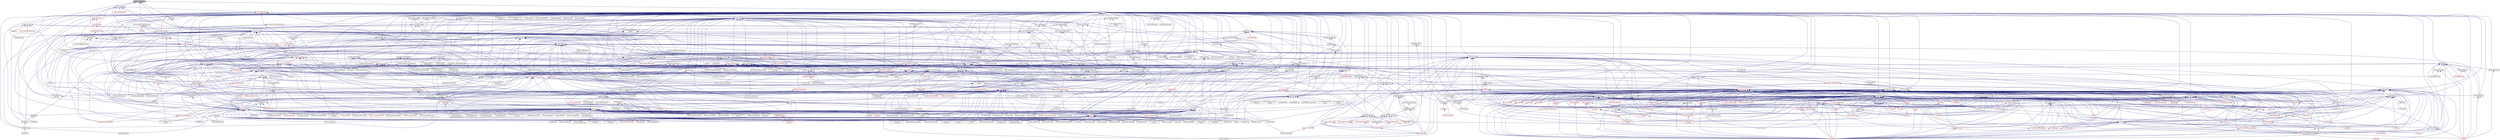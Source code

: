 digraph "continuation_fwd.hpp"
{
  edge [fontname="Helvetica",fontsize="10",labelfontname="Helvetica",labelfontsize="10"];
  node [fontname="Helvetica",fontsize="10",shape=record];
  Node16 [label="continuation_fwd.hpp",height=0.2,width=0.4,color="black", fillcolor="grey75", style="filled", fontcolor="black"];
  Node16 -> Node17 [dir="back",color="midnightblue",fontsize="10",style="solid",fontname="Helvetica"];
  Node17 [label="future.hpp",height=0.2,width=0.4,color="black", fillcolor="white", style="filled",URL="$d3/d11/lcos_2future_8hpp.html"];
  Node17 -> Node18 [dir="back",color="midnightblue",fontsize="10",style="solid",fontname="Helvetica"];
  Node18 [label="heartbeat.cpp",height=0.2,width=0.4,color="black", fillcolor="white", style="filled",URL="$d8/d98/heartbeat_8cpp.html"];
  Node17 -> Node19 [dir="back",color="midnightblue",fontsize="10",style="solid",fontname="Helvetica"];
  Node19 [label="partition3d.hpp",height=0.2,width=0.4,color="black", fillcolor="white", style="filled",URL="$d1/d50/partition3d_8hpp.html"];
  Node19 -> Node20 [dir="back",color="midnightblue",fontsize="10",style="solid",fontname="Helvetica"];
  Node20 [label="interpolator.cpp",height=0.2,width=0.4,color="black", fillcolor="white", style="filled",URL="$d5/d02/interpolator_8cpp.html"];
  Node19 -> Node21 [dir="back",color="midnightblue",fontsize="10",style="solid",fontname="Helvetica"];
  Node21 [label="interpolator.hpp",height=0.2,width=0.4,color="red", fillcolor="white", style="filled",URL="$dc/d3b/interpolator_8hpp.html"];
  Node21 -> Node20 [dir="back",color="midnightblue",fontsize="10",style="solid",fontname="Helvetica"];
  Node21 -> Node23 [dir="back",color="midnightblue",fontsize="10",style="solid",fontname="Helvetica"];
  Node23 [label="sheneos_compare.cpp",height=0.2,width=0.4,color="black", fillcolor="white", style="filled",URL="$dc/d11/sheneos__compare_8cpp.html"];
  Node17 -> Node25 [dir="back",color="midnightblue",fontsize="10",style="solid",fontname="Helvetica"];
  Node25 [label="throttle.hpp",height=0.2,width=0.4,color="black", fillcolor="white", style="filled",URL="$db/dc9/server_2throttle_8hpp.html"];
  Node25 -> Node26 [dir="back",color="midnightblue",fontsize="10",style="solid",fontname="Helvetica"];
  Node26 [label="throttle.cpp",height=0.2,width=0.4,color="black", fillcolor="white", style="filled",URL="$de/d56/server_2throttle_8cpp.html"];
  Node25 -> Node27 [dir="back",color="midnightblue",fontsize="10",style="solid",fontname="Helvetica"];
  Node27 [label="throttle.hpp",height=0.2,width=0.4,color="black", fillcolor="white", style="filled",URL="$d5/dec/stubs_2throttle_8hpp.html"];
  Node27 -> Node28 [dir="back",color="midnightblue",fontsize="10",style="solid",fontname="Helvetica"];
  Node28 [label="throttle.hpp",height=0.2,width=0.4,color="black", fillcolor="white", style="filled",URL="$d2/d2e/throttle_8hpp.html"];
  Node28 -> Node29 [dir="back",color="midnightblue",fontsize="10",style="solid",fontname="Helvetica"];
  Node29 [label="throttle.cpp",height=0.2,width=0.4,color="black", fillcolor="white", style="filled",URL="$db/d02/throttle_8cpp.html"];
  Node28 -> Node30 [dir="back",color="midnightblue",fontsize="10",style="solid",fontname="Helvetica"];
  Node30 [label="throttle_client.cpp",height=0.2,width=0.4,color="black", fillcolor="white", style="filled",URL="$d0/db7/throttle__client_8cpp.html"];
  Node17 -> Node27 [dir="back",color="midnightblue",fontsize="10",style="solid",fontname="Helvetica"];
  Node17 -> Node28 [dir="back",color="midnightblue",fontsize="10",style="solid",fontname="Helvetica"];
  Node17 -> Node31 [dir="back",color="midnightblue",fontsize="10",style="solid",fontname="Helvetica"];
  Node31 [label="component_storage.hpp",height=0.2,width=0.4,color="black", fillcolor="white", style="filled",URL="$d0/dd6/components_2component__storage_2component__storage_8hpp.html"];
  Node31 -> Node32 [dir="back",color="midnightblue",fontsize="10",style="solid",fontname="Helvetica"];
  Node32 [label="migrate_to_storage.hpp",height=0.2,width=0.4,color="black", fillcolor="white", style="filled",URL="$da/d18/migrate__to__storage_8hpp.html"];
  Node32 -> Node33 [dir="back",color="midnightblue",fontsize="10",style="solid",fontname="Helvetica"];
  Node33 [label="component_storage.hpp",height=0.2,width=0.4,color="red", fillcolor="white", style="filled",URL="$d4/dfe/include_2component__storage_8hpp.html"];
  Node31 -> Node33 [dir="back",color="midnightblue",fontsize="10",style="solid",fontname="Helvetica"];
  Node31 -> Node35 [dir="back",color="midnightblue",fontsize="10",style="solid",fontname="Helvetica"];
  Node35 [label="component_storage.cpp",height=0.2,width=0.4,color="black", fillcolor="white", style="filled",URL="$d4/ddf/component__storage_8cpp.html"];
  Node17 -> Node36 [dir="back",color="midnightblue",fontsize="10",style="solid",fontname="Helvetica"];
  Node36 [label="migrate_from_storage.hpp",height=0.2,width=0.4,color="black", fillcolor="white", style="filled",URL="$db/d0f/migrate__from__storage_8hpp.html"];
  Node36 -> Node33 [dir="back",color="midnightblue",fontsize="10",style="solid",fontname="Helvetica"];
  Node17 -> Node32 [dir="back",color="midnightblue",fontsize="10",style="solid",fontname="Helvetica"];
  Node17 -> Node37 [dir="back",color="midnightblue",fontsize="10",style="solid",fontname="Helvetica"];
  Node37 [label="child.hpp",height=0.2,width=0.4,color="black", fillcolor="white", style="filled",URL="$d5/dcf/child_8hpp.html"];
  Node37 -> Node38 [dir="back",color="midnightblue",fontsize="10",style="solid",fontname="Helvetica"];
  Node38 [label="process.hpp",height=0.2,width=0.4,color="red", fillcolor="white", style="filled",URL="$da/dac/components_2process_2process_8hpp.html"];
  Node37 -> Node42 [dir="back",color="midnightblue",fontsize="10",style="solid",fontname="Helvetica"];
  Node42 [label="child_component.cpp",height=0.2,width=0.4,color="black", fillcolor="white", style="filled",URL="$df/dd7/child__component_8cpp.html"];
  Node17 -> Node43 [dir="back",color="midnightblue",fontsize="10",style="solid",fontname="Helvetica"];
  Node43 [label="block_executor.hpp",height=0.2,width=0.4,color="black", fillcolor="white", style="filled",URL="$dc/d6f/block__executor_8hpp.html"];
  Node43 -> Node44 [dir="back",color="midnightblue",fontsize="10",style="solid",fontname="Helvetica"];
  Node44 [label="block_allocator.hpp",height=0.2,width=0.4,color="black", fillcolor="white", style="filled",URL="$d9/d7a/block__allocator_8hpp.html"];
  Node44 -> Node45 [dir="back",color="midnightblue",fontsize="10",style="solid",fontname="Helvetica"];
  Node45 [label="host.hpp",height=0.2,width=0.4,color="red", fillcolor="white", style="filled",URL="$dd/d78/host_8hpp.html"];
  Node43 -> Node45 [dir="back",color="midnightblue",fontsize="10",style="solid",fontname="Helvetica"];
  Node17 -> Node53 [dir="back",color="midnightblue",fontsize="10",style="solid",fontname="Helvetica"];
  Node53 [label="default_executor.hpp",height=0.2,width=0.4,color="black", fillcolor="white", style="filled",URL="$dc/db6/compute_2host_2default__executor_8hpp.html"];
  Node53 -> Node45 [dir="back",color="midnightblue",fontsize="10",style="solid",fontname="Helvetica"];
  Node17 -> Node54 [dir="back",color="midnightblue",fontsize="10",style="solid",fontname="Helvetica"];
  Node54 [label="target.hpp",height=0.2,width=0.4,color="black", fillcolor="white", style="filled",URL="$d7/dce/host_2target_8hpp.html"];
  Node54 -> Node44 [dir="back",color="midnightblue",fontsize="10",style="solid",fontname="Helvetica"];
  Node54 -> Node43 [dir="back",color="midnightblue",fontsize="10",style="solid",fontname="Helvetica"];
  Node54 -> Node53 [dir="back",color="midnightblue",fontsize="10",style="solid",fontname="Helvetica"];
  Node54 -> Node55 [dir="back",color="midnightblue",fontsize="10",style="solid",fontname="Helvetica"];
  Node55 [label="numa_domains.hpp",height=0.2,width=0.4,color="black", fillcolor="white", style="filled",URL="$df/d04/numa__domains_8hpp.html"];
  Node55 -> Node45 [dir="back",color="midnightblue",fontsize="10",style="solid",fontname="Helvetica"];
  Node55 -> Node56 [dir="back",color="midnightblue",fontsize="10",style="solid",fontname="Helvetica"];
  Node56 [label="numa_domains.cpp",height=0.2,width=0.4,color="black", fillcolor="white", style="filled",URL="$d1/d5a/numa__domains_8cpp.html"];
  Node54 -> Node57 [dir="back",color="midnightblue",fontsize="10",style="solid",fontname="Helvetica"];
  Node57 [label="target_distribution\l_policy.hpp",height=0.2,width=0.4,color="black", fillcolor="white", style="filled",URL="$d4/d4a/compute_2host_2target__distribution__policy_8hpp.html"];
  Node57 -> Node45 [dir="back",color="midnightblue",fontsize="10",style="solid",fontname="Helvetica"];
  Node54 -> Node58 [dir="back",color="midnightblue",fontsize="10",style="solid",fontname="Helvetica"];
  Node58 [label="access_target.hpp",height=0.2,width=0.4,color="black", fillcolor="white", style="filled",URL="$d6/d09/host_2traits_2access__target_8hpp.html"];
  Node58 -> Node45 [dir="back",color="midnightblue",fontsize="10",style="solid",fontname="Helvetica"];
  Node58 -> Node59 [dir="back",color="midnightblue",fontsize="10",style="solid",fontname="Helvetica"];
  Node59 [label="allocator_traits.hpp",height=0.2,width=0.4,color="red", fillcolor="white", style="filled",URL="$d2/d58/allocator__traits_8hpp.html"];
  Node54 -> Node45 [dir="back",color="midnightblue",fontsize="10",style="solid",fontname="Helvetica"];
  Node54 -> Node59 [dir="back",color="midnightblue",fontsize="10",style="solid",fontname="Helvetica"];
  Node54 -> Node64 [dir="back",color="midnightblue",fontsize="10",style="solid",fontname="Helvetica"];
  Node64 [label="get_host_targets.cpp",height=0.2,width=0.4,color="black", fillcolor="white", style="filled",URL="$d0/df4/get__host__targets_8cpp.html"];
  Node54 -> Node65 [dir="back",color="midnightblue",fontsize="10",style="solid",fontname="Helvetica"];
  Node65 [label="host_target.cpp",height=0.2,width=0.4,color="black", fillcolor="white", style="filled",URL="$d1/de7/host__target_8cpp.html"];
  Node54 -> Node56 [dir="back",color="midnightblue",fontsize="10",style="solid",fontname="Helvetica"];
  Node17 -> Node57 [dir="back",color="midnightblue",fontsize="10",style="solid",fontname="Helvetica"];
  Node17 -> Node66 [dir="back",color="midnightblue",fontsize="10",style="solid",fontname="Helvetica"];
  Node66 [label="future.hpp",height=0.2,width=0.4,color="black", fillcolor="white", style="filled",URL="$d8/dca/include_2future_8hpp.html"];
  Node66 -> Node67 [dir="back",color="midnightblue",fontsize="10",style="solid",fontname="Helvetica"];
  Node67 [label="shared_future_serialization\l_1402.cpp",height=0.2,width=0.4,color="black", fillcolor="white", style="filled",URL="$d3/d85/shared__future__serialization__1402_8cpp.html"];
  Node66 -> Node68 [dir="back",color="midnightblue",fontsize="10",style="solid",fontname="Helvetica"];
  Node68 [label="wait_all_std_array\l_2035.cpp",height=0.2,width=0.4,color="black", fillcolor="white", style="filled",URL="$d0/d5b/wait__all__std__array__2035_8cpp.html"];
  Node66 -> Node69 [dir="back",color="midnightblue",fontsize="10",style="solid",fontname="Helvetica"];
  Node69 [label="wait_all_std_array.cpp",height=0.2,width=0.4,color="black", fillcolor="white", style="filled",URL="$d2/d4c/wait__all__std__array_8cpp.html"];
  Node66 -> Node70 [dir="back",color="midnightblue",fontsize="10",style="solid",fontname="Helvetica"];
  Node70 [label="wait_any_std_array.cpp",height=0.2,width=0.4,color="black", fillcolor="white", style="filled",URL="$d8/dcf/wait__any__std__array_8cpp.html"];
  Node17 -> Node71 [dir="back",color="midnightblue",fontsize="10",style="solid",fontname="Helvetica"];
  Node71 [label="local_lcos.hpp",height=0.2,width=0.4,color="black", fillcolor="white", style="filled",URL="$db/d67/local__lcos_8hpp.html"];
  Node71 -> Node72 [dir="back",color="midnightblue",fontsize="10",style="solid",fontname="Helvetica"];
  Node72 [label="template_function_accumulator.hpp",height=0.2,width=0.4,color="red", fillcolor="white", style="filled",URL="$d7/da6/server_2template__function__accumulator_8hpp.html"];
  Node71 -> Node76 [dir="back",color="midnightblue",fontsize="10",style="solid",fontname="Helvetica"];
  Node76 [label="allgather_and_gate.hpp",height=0.2,width=0.4,color="red", fillcolor="white", style="filled",URL="$d9/dbb/allgather__and__gate_8hpp.html"];
  Node76 -> Node79 [dir="back",color="midnightblue",fontsize="10",style="solid",fontname="Helvetica"];
  Node79 [label="ag_client.cpp",height=0.2,width=0.4,color="black", fillcolor="white", style="filled",URL="$d4/d5d/ag__client_8cpp.html"];
  Node71 -> Node80 [dir="back",color="midnightblue",fontsize="10",style="solid",fontname="Helvetica"];
  Node80 [label="simple_central_tuplespace.hpp",height=0.2,width=0.4,color="red", fillcolor="white", style="filled",URL="$db/d69/server_2simple__central__tuplespace_8hpp.html"];
  Node80 -> Node82 [dir="back",color="midnightblue",fontsize="10",style="solid",fontname="Helvetica"];
  Node82 [label="simple_central_tuplespace.hpp",height=0.2,width=0.4,color="red", fillcolor="white", style="filled",URL="$d0/d4b/stubs_2simple__central__tuplespace_8hpp.html"];
  Node71 -> Node85 [dir="back",color="midnightblue",fontsize="10",style="solid",fontname="Helvetica"];
  Node85 [label="lcos.hpp",height=0.2,width=0.4,color="red", fillcolor="white", style="filled",URL="$d5/deb/lcos_8hpp.html"];
  Node85 -> Node86 [dir="back",color="midnightblue",fontsize="10",style="solid",fontname="Helvetica"];
  Node86 [label="apex_balance.cpp",height=0.2,width=0.4,color="black", fillcolor="white", style="filled",URL="$d4/d8e/apex__balance_8cpp.html"];
  Node85 -> Node87 [dir="back",color="midnightblue",fontsize="10",style="solid",fontname="Helvetica"];
  Node87 [label="apex_policy_engine\l_active_thread_count.cpp",height=0.2,width=0.4,color="black", fillcolor="white", style="filled",URL="$d5/d01/apex__policy__engine__active__thread__count_8cpp.html"];
  Node85 -> Node88 [dir="back",color="midnightblue",fontsize="10",style="solid",fontname="Helvetica"];
  Node88 [label="apex_policy_engine\l_events.cpp",height=0.2,width=0.4,color="black", fillcolor="white", style="filled",URL="$df/d0f/apex__policy__engine__events_8cpp.html"];
  Node85 -> Node89 [dir="back",color="midnightblue",fontsize="10",style="solid",fontname="Helvetica"];
  Node89 [label="apex_policy_engine\l_periodic.cpp",height=0.2,width=0.4,color="black", fillcolor="white", style="filled",URL="$d5/d7b/apex__policy__engine__periodic_8cpp.html"];
  Node85 -> Node18 [dir="back",color="midnightblue",fontsize="10",style="solid",fontname="Helvetica"];
  Node85 -> Node90 [dir="back",color="midnightblue",fontsize="10",style="solid",fontname="Helvetica"];
  Node90 [label="hello_world_component.hpp",height=0.2,width=0.4,color="red", fillcolor="white", style="filled",URL="$df/df0/hello__world__component_8hpp.html"];
  Node85 -> Node107 [dir="back",color="midnightblue",fontsize="10",style="solid",fontname="Helvetica"];
  Node107 [label="fibonacci_await.cpp",height=0.2,width=0.4,color="black", fillcolor="white", style="filled",URL="$dc/d1c/fibonacci__await_8cpp.html"];
  Node85 -> Node108 [dir="back",color="midnightblue",fontsize="10",style="solid",fontname="Helvetica"];
  Node108 [label="fibonacci_dataflow.cpp",height=0.2,width=0.4,color="black", fillcolor="white", style="filled",URL="$df/d3d/fibonacci__dataflow_8cpp.html"];
  Node85 -> Node109 [dir="back",color="midnightblue",fontsize="10",style="solid",fontname="Helvetica"];
  Node109 [label="fibonacci_futures.cpp",height=0.2,width=0.4,color="black", fillcolor="white", style="filled",URL="$d6/de3/fibonacci__futures_8cpp.html"];
  Node85 -> Node110 [dir="back",color="midnightblue",fontsize="10",style="solid",fontname="Helvetica"];
  Node110 [label="fibonacci_futures_distributed.cpp",height=0.2,width=0.4,color="black", fillcolor="white", style="filled",URL="$d1/dc9/fibonacci__futures__distributed_8cpp.html"];
  Node85 -> Node111 [dir="back",color="midnightblue",fontsize="10",style="solid",fontname="Helvetica"];
  Node111 [label="fractals.cpp",height=0.2,width=0.4,color="black", fillcolor="white", style="filled",URL="$d8/d58/fractals_8cpp.html"];
  Node85 -> Node112 [dir="back",color="midnightblue",fontsize="10",style="solid",fontname="Helvetica"];
  Node112 [label="fractals_executor.cpp",height=0.2,width=0.4,color="black", fillcolor="white", style="filled",URL="$d9/da9/fractals__executor_8cpp.html"];
  Node85 -> Node113 [dir="back",color="midnightblue",fontsize="10",style="solid",fontname="Helvetica"];
  Node113 [label="fractals_struct.cpp",height=0.2,width=0.4,color="black", fillcolor="white", style="filled",URL="$d8/d2f/fractals__struct_8cpp.html"];
  Node85 -> Node114 [dir="back",color="midnightblue",fontsize="10",style="solid",fontname="Helvetica"];
  Node114 [label="hello_world.cpp",height=0.2,width=0.4,color="black", fillcolor="white", style="filled",URL="$d0/d67/hello__world_8cpp.html"];
  Node85 -> Node118 [dir="back",color="midnightblue",fontsize="10",style="solid",fontname="Helvetica"];
  Node118 [label="pingpong.cpp",height=0.2,width=0.4,color="black", fillcolor="white", style="filled",URL="$dd/d4d/pingpong_8cpp.html"];
  Node85 -> Node23 [dir="back",color="midnightblue",fontsize="10",style="solid",fontname="Helvetica"];
  Node85 -> Node121 [dir="back",color="midnightblue",fontsize="10",style="solid",fontname="Helvetica"];
  Node121 [label="spell_check_file.cpp",height=0.2,width=0.4,color="black", fillcolor="white", style="filled",URL="$df/df7/spell__check__file_8cpp.html"];
  Node85 -> Node122 [dir="back",color="midnightblue",fontsize="10",style="solid",fontname="Helvetica"];
  Node122 [label="spell_check_simple.cpp",height=0.2,width=0.4,color="black", fillcolor="white", style="filled",URL="$dd/d54/spell__check__simple_8cpp.html"];
  Node85 -> Node84 [dir="back",color="midnightblue",fontsize="10",style="solid",fontname="Helvetica"];
  Node84 [label="simple_central_tuplespace\l_client.cpp",height=0.2,width=0.4,color="black", fillcolor="white", style="filled",URL="$d1/d7b/simple__central__tuplespace__client_8cpp.html"];
  Node85 -> Node604 [dir="back",color="midnightblue",fontsize="10",style="solid",fontname="Helvetica"];
  Node604 [label="return_future_2847.cpp",height=0.2,width=0.4,color="black", fillcolor="white", style="filled",URL="$d3/dfe/return__future__2847_8cpp.html"];
  Node85 -> Node605 [dir="back",color="midnightblue",fontsize="10",style="solid",fontname="Helvetica"];
  Node605 [label="return_non_default\l_constructible_2847.cpp",height=0.2,width=0.4,color="black", fillcolor="white", style="filled",URL="$dc/d11/return__non__default__constructible__2847_8cpp.html"];
  Node85 -> Node252 [dir="back",color="midnightblue",fontsize="10",style="solid",fontname="Helvetica"];
  Node252 [label="duplicate_id_registration\l_1596.cpp",height=0.2,width=0.4,color="black", fillcolor="white", style="filled",URL="$db/d8d/duplicate__id__registration__1596_8cpp.html"];
  Node85 -> Node255 [dir="back",color="midnightblue",fontsize="10",style="solid",fontname="Helvetica"];
  Node255 [label="send_gid_keep_component\l_1624.cpp",height=0.2,width=0.4,color="black", fillcolor="white", style="filled",URL="$d9/d49/send__gid__keep__component__1624_8cpp.html"];
  Node85 -> Node608 [dir="back",color="midnightblue",fontsize="10",style="solid",fontname="Helvetica"];
  Node608 [label="broadcast_unwrap_future\l_2885.cpp",height=0.2,width=0.4,color="black", fillcolor="white", style="filled",URL="$da/df6/broadcast__unwrap__future__2885_8cpp.html"];
  Node85 -> Node609 [dir="back",color="midnightblue",fontsize="10",style="solid",fontname="Helvetica"];
  Node609 [label="broadcast_wait_for\l_2822.cpp",height=0.2,width=0.4,color="black", fillcolor="white", style="filled",URL="$dd/de7/broadcast__wait__for__2822_8cpp.html"];
  Node85 -> Node610 [dir="back",color="midnightblue",fontsize="10",style="solid",fontname="Helvetica"];
  Node610 [label="dataflow_791.cpp",height=0.2,width=0.4,color="black", fillcolor="white", style="filled",URL="$d6/da1/dataflow__791_8cpp.html"];
  Node85 -> Node615 [dir="back",color="midnightblue",fontsize="10",style="solid",fontname="Helvetica"];
  Node615 [label="sliding_semaphore_2338.cpp",height=0.2,width=0.4,color="black", fillcolor="white", style="filled",URL="$da/da6/sliding__semaphore__2338_8cpp.html"];
  Node85 -> Node616 [dir="back",color="midnightblue",fontsize="10",style="solid",fontname="Helvetica"];
  Node616 [label="wait_for_action_2796.cpp",height=0.2,width=0.4,color="black", fillcolor="white", style="filled",URL="$dc/db9/wait__for__action__2796_8cpp.html"];
  Node85 -> Node617 [dir="back",color="midnightblue",fontsize="10",style="solid",fontname="Helvetica"];
  Node617 [label="function_serialization\l_728.cpp",height=0.2,width=0.4,color="black", fillcolor="white", style="filled",URL="$d8/db1/function__serialization__728_8cpp.html"];
  Node85 -> Node618 [dir="back",color="midnightblue",fontsize="10",style="solid",fontname="Helvetica"];
  Node618 [label="protect_with_nullary\l_pfo.cpp",height=0.2,width=0.4,color="black", fillcolor="white", style="filled",URL="$df/db5/protect__with__nullary__pfo_8cpp.html"];
  Node85 -> Node619 [dir="back",color="midnightblue",fontsize="10",style="solid",fontname="Helvetica"];
  Node619 [label="tuple_serialization\l_803.cpp",height=0.2,width=0.4,color="black", fillcolor="white", style="filled",URL="$de/d61/tuple__serialization__803_8cpp.html"];
  Node85 -> Node620 [dir="back",color="midnightblue",fontsize="10",style="solid",fontname="Helvetica"];
  Node620 [label="zero_copy_parcels_1001.cpp",height=0.2,width=0.4,color="black", fillcolor="white", style="filled",URL="$da/dfd/zero__copy__parcels__1001_8cpp.html"];
  Node85 -> Node645 [dir="back",color="midnightblue",fontsize="10",style="solid",fontname="Helvetica"];
  Node645 [label="broadcast.cpp",height=0.2,width=0.4,color="black", fillcolor="white", style="filled",URL="$d8/d8b/broadcast_8cpp.html"];
  Node85 -> Node646 [dir="back",color="midnightblue",fontsize="10",style="solid",fontname="Helvetica"];
  Node646 [label="broadcast_apply.cpp",height=0.2,width=0.4,color="black", fillcolor="white", style="filled",URL="$dd/de8/broadcast__apply_8cpp.html"];
  Node85 -> Node651 [dir="back",color="midnightblue",fontsize="10",style="solid",fontname="Helvetica"];
  Node651 [label="fold.cpp",height=0.2,width=0.4,color="black", fillcolor="white", style="filled",URL="$d8/dd8/fold_8cpp.html"];
  Node85 -> Node656 [dir="back",color="midnightblue",fontsize="10",style="solid",fontname="Helvetica"];
  Node656 [label="local_latch.cpp",height=0.2,width=0.4,color="black", fillcolor="white", style="filled",URL="$d4/db4/local__latch_8cpp.html"];
  Node85 -> Node663 [dir="back",color="midnightblue",fontsize="10",style="solid",fontname="Helvetica"];
  Node663 [label="reduce.cpp",height=0.2,width=0.4,color="black", fillcolor="white", style="filled",URL="$d5/d6d/reduce_8cpp.html"];
  Node71 -> Node292 [dir="back",color="midnightblue",fontsize="10",style="solid",fontname="Helvetica"];
  Node292 [label="ignore_while_locked\l_1485.cpp",height=0.2,width=0.4,color="black", fillcolor="white", style="filled",URL="$db/d24/ignore__while__locked__1485_8cpp.html"];
  Node71 -> Node299 [dir="back",color="midnightblue",fontsize="10",style="solid",fontname="Helvetica"];
  Node299 [label="safely_destroy_promise\l_1481.cpp",height=0.2,width=0.4,color="black", fillcolor="white", style="filled",URL="$dd/d62/safely__destroy__promise__1481_8cpp.html"];
  Node71 -> Node364 [dir="back",color="midnightblue",fontsize="10",style="solid",fontname="Helvetica"];
  Node364 [label="await.cpp",height=0.2,width=0.4,color="black", fillcolor="white", style="filled",URL="$d6/d41/await_8cpp.html"];
  Node71 -> Node372 [dir="back",color="midnightblue",fontsize="10",style="solid",fontname="Helvetica"];
  Node372 [label="local_barrier.cpp",height=0.2,width=0.4,color="black", fillcolor="white", style="filled",URL="$d2/db4/tests_2unit_2lcos_2local__barrier_8cpp.html"];
  Node71 -> Node373 [dir="back",color="midnightblue",fontsize="10",style="solid",fontname="Helvetica"];
  Node373 [label="local_dataflow.cpp",height=0.2,width=0.4,color="black", fillcolor="white", style="filled",URL="$d9/d92/local__dataflow_8cpp.html"];
  Node71 -> Node374 [dir="back",color="midnightblue",fontsize="10",style="solid",fontname="Helvetica"];
  Node374 [label="local_dataflow_executor.cpp",height=0.2,width=0.4,color="black", fillcolor="white", style="filled",URL="$d2/d73/local__dataflow__executor_8cpp.html"];
  Node71 -> Node375 [dir="back",color="midnightblue",fontsize="10",style="solid",fontname="Helvetica"];
  Node375 [label="local_dataflow_executor\l_v1.cpp",height=0.2,width=0.4,color="black", fillcolor="white", style="filled",URL="$df/d49/local__dataflow__executor__v1_8cpp.html"];
  Node71 -> Node376 [dir="back",color="midnightblue",fontsize="10",style="solid",fontname="Helvetica"];
  Node376 [label="local_dataflow_std\l_array.cpp",height=0.2,width=0.4,color="black", fillcolor="white", style="filled",URL="$db/dcb/local__dataflow__std__array_8cpp.html"];
  Node71 -> Node656 [dir="back",color="midnightblue",fontsize="10",style="solid",fontname="Helvetica"];
  Node17 -> Node685 [dir="back",color="midnightblue",fontsize="10",style="solid",fontname="Helvetica"];
  Node685 [label="async.hpp",height=0.2,width=0.4,color="black", fillcolor="white", style="filled",URL="$d1/da1/lcos_2async_8hpp.html"];
  Node685 -> Node686 [dir="back",color="midnightblue",fontsize="10",style="solid",fontname="Helvetica"];
  Node686 [label="async.hpp",height=0.2,width=0.4,color="red", fillcolor="white", style="filled",URL="$d5/d2c/async_8hpp.html"];
  Node686 -> Node101 [dir="back",color="midnightblue",fontsize="10",style="solid",fontname="Helvetica"];
  Node101 [label="stencil_iterator.cpp",height=0.2,width=0.4,color="black", fillcolor="white", style="filled",URL="$d6/de1/server_2stencil__iterator_8cpp.html"];
  Node686 -> Node687 [dir="back",color="midnightblue",fontsize="10",style="solid",fontname="Helvetica"];
  Node687 [label="apply.hpp",height=0.2,width=0.4,color="red", fillcolor="white", style="filled",URL="$d7/d4c/apply_8hpp.html"];
  Node687 -> Node689 [dir="back",color="midnightblue",fontsize="10",style="solid",fontname="Helvetica"];
  Node689 [label="ostream.hpp",height=0.2,width=0.4,color="red", fillcolor="white", style="filled",URL="$d1/d38/ostream_8hpp.html"];
  Node687 -> Node729 [dir="back",color="midnightblue",fontsize="10",style="solid",fontname="Helvetica"];
  Node729 [label="dataflow.hpp",height=0.2,width=0.4,color="black", fillcolor="white", style="filled",URL="$db/d03/lcos_2dataflow_8hpp.html"];
  Node729 -> Node730 [dir="back",color="midnightblue",fontsize="10",style="solid",fontname="Helvetica"];
  Node730 [label="dataflow.hpp",height=0.2,width=0.4,color="red", fillcolor="white", style="filled",URL="$d6/dd8/dataflow_8hpp.html"];
  Node730 -> Node57 [dir="back",color="midnightblue",fontsize="10",style="solid",fontname="Helvetica"];
  Node730 -> Node71 [dir="back",color="midnightblue",fontsize="10",style="solid",fontname="Helvetica"];
  Node730 -> Node732 [dir="back",color="midnightblue",fontsize="10",style="solid",fontname="Helvetica"];
  Node732 [label="gather.hpp",height=0.2,width=0.4,color="black", fillcolor="white", style="filled",URL="$d8/d2b/gather_8hpp.html"];
  Node732 -> Node134 [dir="back",color="midnightblue",fontsize="10",style="solid",fontname="Helvetica"];
  Node134 [label="1d_stencil_8.cpp",height=0.2,width=0.4,color="black", fillcolor="white", style="filled",URL="$df/de0/1d__stencil__8_8cpp.html"];
  Node732 -> Node85 [dir="back",color="midnightblue",fontsize="10",style="solid",fontname="Helvetica"];
  Node730 -> Node733 [dir="back",color="midnightblue",fontsize="10",style="solid",fontname="Helvetica"];
  Node733 [label="rotate.hpp",height=0.2,width=0.4,color="red", fillcolor="white", style="filled",URL="$da/df0/algorithms_2rotate_8hpp.html"];
  Node733 -> Node735 [dir="back",color="midnightblue",fontsize="10",style="solid",fontname="Helvetica"];
  Node735 [label="algorithm.hpp",height=0.2,width=0.4,color="red", fillcolor="white", style="filled",URL="$de/d55/algorithm_8hpp.html"];
  Node733 -> Node746 [dir="back",color="midnightblue",fontsize="10",style="solid",fontname="Helvetica"];
  Node746 [label="rotate.hpp",height=0.2,width=0.4,color="red", fillcolor="white", style="filled",URL="$da/d1b/container__algorithms_2rotate_8hpp.html"];
  Node730 -> Node747 [dir="back",color="midnightblue",fontsize="10",style="solid",fontname="Helvetica"];
  Node747 [label="sort.hpp",height=0.2,width=0.4,color="red", fillcolor="white", style="filled",URL="$d3/d10/algorithms_2sort_8hpp.html"];
  Node747 -> Node735 [dir="back",color="midnightblue",fontsize="10",style="solid",fontname="Helvetica"];
  Node747 -> Node749 [dir="back",color="midnightblue",fontsize="10",style="solid",fontname="Helvetica"];
  Node749 [label="reduce_by_key.hpp",height=0.2,width=0.4,color="red", fillcolor="white", style="filled",URL="$d9/d4a/reduce__by__key_8hpp.html"];
  Node747 -> Node752 [dir="back",color="midnightblue",fontsize="10",style="solid",fontname="Helvetica"];
  Node752 [label="sort_by_key.hpp",height=0.2,width=0.4,color="red", fillcolor="white", style="filled",URL="$d2/da1/sort__by__key_8hpp.html"];
  Node730 -> Node754 [dir="back",color="midnightblue",fontsize="10",style="solid",fontname="Helvetica"];
  Node754 [label="task_block.hpp",height=0.2,width=0.4,color="black", fillcolor="white", style="filled",URL="$de/db7/task__block_8hpp.html"];
  Node754 -> Node755 [dir="back",color="midnightblue",fontsize="10",style="solid",fontname="Helvetica"];
  Node755 [label="parallel_task_block.hpp",height=0.2,width=0.4,color="red", fillcolor="white", style="filled",URL="$d4/d99/parallel__task__block_8hpp.html"];
  Node730 -> Node756 [dir="back",color="midnightblue",fontsize="10",style="solid",fontname="Helvetica"];
  Node756 [label="foreach_partitioner.hpp",height=0.2,width=0.4,color="black", fillcolor="white", style="filled",URL="$de/deb/foreach__partitioner_8hpp.html"];
  Node756 -> Node757 [dir="back",color="midnightblue",fontsize="10",style="solid",fontname="Helvetica"];
  Node757 [label="copy.hpp",height=0.2,width=0.4,color="red", fillcolor="white", style="filled",URL="$d3/d90/algorithms_2copy_8hpp.html"];
  Node757 -> Node735 [dir="back",color="midnightblue",fontsize="10",style="solid",fontname="Helvetica"];
  Node757 -> Node749 [dir="back",color="midnightblue",fontsize="10",style="solid",fontname="Helvetica"];
  Node757 -> Node760 [dir="back",color="midnightblue",fontsize="10",style="solid",fontname="Helvetica"];
  Node760 [label="remove_copy.hpp",height=0.2,width=0.4,color="red", fillcolor="white", style="filled",URL="$d6/db8/algorithms_2remove__copy_8hpp.html"];
  Node760 -> Node735 [dir="back",color="midnightblue",fontsize="10",style="solid",fontname="Helvetica"];
  Node760 -> Node762 [dir="back",color="midnightblue",fontsize="10",style="solid",fontname="Helvetica"];
  Node762 [label="remove_copy.hpp",height=0.2,width=0.4,color="red", fillcolor="white", style="filled",URL="$d5/d0b/container__algorithms_2remove__copy_8hpp.html"];
  Node757 -> Node763 [dir="back",color="midnightblue",fontsize="10",style="solid",fontname="Helvetica"];
  Node763 [label="reverse.hpp",height=0.2,width=0.4,color="red", fillcolor="white", style="filled",URL="$d2/df8/algorithms_2reverse_8hpp.html"];
  Node763 -> Node735 [dir="back",color="midnightblue",fontsize="10",style="solid",fontname="Helvetica"];
  Node763 -> Node733 [dir="back",color="midnightblue",fontsize="10",style="solid",fontname="Helvetica"];
  Node763 -> Node765 [dir="back",color="midnightblue",fontsize="10",style="solid",fontname="Helvetica"];
  Node765 [label="reverse.hpp",height=0.2,width=0.4,color="red", fillcolor="white", style="filled",URL="$db/dd1/container__algorithms_2reverse_8hpp.html"];
  Node757 -> Node733 [dir="back",color="midnightblue",fontsize="10",style="solid",fontname="Helvetica"];
  Node757 -> Node766 [dir="back",color="midnightblue",fontsize="10",style="solid",fontname="Helvetica"];
  Node766 [label="set_difference.hpp",height=0.2,width=0.4,color="red", fillcolor="white", style="filled",URL="$d9/d20/set__difference_8hpp.html"];
  Node766 -> Node735 [dir="back",color="midnightblue",fontsize="10",style="solid",fontname="Helvetica"];
  Node757 -> Node768 [dir="back",color="midnightblue",fontsize="10",style="solid",fontname="Helvetica"];
  Node768 [label="set_intersection.hpp",height=0.2,width=0.4,color="red", fillcolor="white", style="filled",URL="$d1/dd5/set__intersection_8hpp.html"];
  Node768 -> Node735 [dir="back",color="midnightblue",fontsize="10",style="solid",fontname="Helvetica"];
  Node757 -> Node769 [dir="back",color="midnightblue",fontsize="10",style="solid",fontname="Helvetica"];
  Node769 [label="set_symmetric_difference.hpp",height=0.2,width=0.4,color="red", fillcolor="white", style="filled",URL="$de/da4/set__symmetric__difference_8hpp.html"];
  Node769 -> Node735 [dir="back",color="midnightblue",fontsize="10",style="solid",fontname="Helvetica"];
  Node757 -> Node770 [dir="back",color="midnightblue",fontsize="10",style="solid",fontname="Helvetica"];
  Node770 [label="set_union.hpp",height=0.2,width=0.4,color="red", fillcolor="white", style="filled",URL="$d9/d1a/set__union_8hpp.html"];
  Node770 -> Node735 [dir="back",color="midnightblue",fontsize="10",style="solid",fontname="Helvetica"];
  Node757 -> Node771 [dir="back",color="midnightblue",fontsize="10",style="solid",fontname="Helvetica"];
  Node771 [label="copy.hpp",height=0.2,width=0.4,color="red", fillcolor="white", style="filled",URL="$dc/de5/container__algorithms_2copy_8hpp.html"];
  Node756 -> Node772 [dir="back",color="midnightblue",fontsize="10",style="solid",fontname="Helvetica"];
  Node772 [label="destroy.hpp",height=0.2,width=0.4,color="red", fillcolor="white", style="filled",URL="$df/dd5/destroy_8hpp.html"];
  Node756 -> Node776 [dir="back",color="midnightblue",fontsize="10",style="solid",fontname="Helvetica"];
  Node776 [label="set_operation.hpp",height=0.2,width=0.4,color="black", fillcolor="white", style="filled",URL="$dc/d52/set__operation_8hpp.html"];
  Node776 -> Node766 [dir="back",color="midnightblue",fontsize="10",style="solid",fontname="Helvetica"];
  Node776 -> Node768 [dir="back",color="midnightblue",fontsize="10",style="solid",fontname="Helvetica"];
  Node776 -> Node769 [dir="back",color="midnightblue",fontsize="10",style="solid",fontname="Helvetica"];
  Node776 -> Node770 [dir="back",color="midnightblue",fontsize="10",style="solid",fontname="Helvetica"];
  Node756 -> Node777 [dir="back",color="midnightblue",fontsize="10",style="solid",fontname="Helvetica"];
  Node777 [label="for_each.hpp",height=0.2,width=0.4,color="red", fillcolor="white", style="filled",URL="$d8/d62/algorithms_2for__each_8hpp.html"];
  Node777 -> Node44 [dir="back",color="midnightblue",fontsize="10",style="solid",fontname="Helvetica"];
  Node777 -> Node735 [dir="back",color="midnightblue",fontsize="10",style="solid",fontname="Helvetica"];
  Node777 -> Node787 [dir="back",color="midnightblue",fontsize="10",style="solid",fontname="Helvetica"];
  Node787 [label="fill.hpp",height=0.2,width=0.4,color="red", fillcolor="white", style="filled",URL="$d2/d63/algorithms_2fill_8hpp.html"];
  Node787 -> Node735 [dir="back",color="midnightblue",fontsize="10",style="solid",fontname="Helvetica"];
  Node777 -> Node791 [dir="back",color="midnightblue",fontsize="10",style="solid",fontname="Helvetica"];
  Node791 [label="generate.hpp",height=0.2,width=0.4,color="red", fillcolor="white", style="filled",URL="$d5/da9/algorithms_2generate_8hpp.html"];
  Node791 -> Node735 [dir="back",color="midnightblue",fontsize="10",style="solid",fontname="Helvetica"];
  Node791 -> Node794 [dir="back",color="midnightblue",fontsize="10",style="solid",fontname="Helvetica"];
  Node794 [label="generate.hpp",height=0.2,width=0.4,color="red", fillcolor="white", style="filled",URL="$d2/d5d/segmented__algorithms_2generate_8hpp.html"];
  Node777 -> Node795 [dir="back",color="midnightblue",fontsize="10",style="solid",fontname="Helvetica"];
  Node795 [label="lexicographical_compare.hpp",height=0.2,width=0.4,color="red", fillcolor="white", style="filled",URL="$d5/ddd/lexicographical__compare_8hpp.html"];
  Node795 -> Node735 [dir="back",color="midnightblue",fontsize="10",style="solid",fontname="Helvetica"];
  Node777 -> Node749 [dir="back",color="midnightblue",fontsize="10",style="solid",fontname="Helvetica"];
  Node777 -> Node797 [dir="back",color="midnightblue",fontsize="10",style="solid",fontname="Helvetica"];
  Node797 [label="replace.hpp",height=0.2,width=0.4,color="red", fillcolor="white", style="filled",URL="$d6/db6/algorithms_2replace_8hpp.html"];
  Node797 -> Node735 [dir="back",color="midnightblue",fontsize="10",style="solid",fontname="Helvetica"];
  Node797 -> Node799 [dir="back",color="midnightblue",fontsize="10",style="solid",fontname="Helvetica"];
  Node799 [label="replace.hpp",height=0.2,width=0.4,color="red", fillcolor="white", style="filled",URL="$d7/d55/container__algorithms_2replace_8hpp.html"];
  Node777 -> Node763 [dir="back",color="midnightblue",fontsize="10",style="solid",fontname="Helvetica"];
  Node777 -> Node800 [dir="back",color="midnightblue",fontsize="10",style="solid",fontname="Helvetica"];
  Node800 [label="search.hpp",height=0.2,width=0.4,color="red", fillcolor="white", style="filled",URL="$d7/d6f/search_8hpp.html"];
  Node800 -> Node735 [dir="back",color="midnightblue",fontsize="10",style="solid",fontname="Helvetica"];
  Node777 -> Node802 [dir="back",color="midnightblue",fontsize="10",style="solid",fontname="Helvetica"];
  Node802 [label="swap_ranges.hpp",height=0.2,width=0.4,color="red", fillcolor="white", style="filled",URL="$df/d24/swap__ranges_8hpp.html"];
  Node802 -> Node735 [dir="back",color="midnightblue",fontsize="10",style="solid",fontname="Helvetica"];
  Node777 -> Node805 [dir="back",color="midnightblue",fontsize="10",style="solid",fontname="Helvetica"];
  Node805 [label="for_each.hpp",height=0.2,width=0.4,color="red", fillcolor="white", style="filled",URL="$de/daa/segmented__algorithms_2for__each_8hpp.html"];
  Node805 -> Node806 [dir="back",color="midnightblue",fontsize="10",style="solid",fontname="Helvetica"];
  Node806 [label="fill.hpp",height=0.2,width=0.4,color="red", fillcolor="white", style="filled",URL="$de/d82/segmented__algorithms_2fill_8hpp.html"];
  Node777 -> Node807 [dir="back",color="midnightblue",fontsize="10",style="solid",fontname="Helvetica"];
  Node807 [label="numa_allocator.hpp",height=0.2,width=0.4,color="black", fillcolor="white", style="filled",URL="$d7/df0/numa__allocator_8hpp.html"];
  Node807 -> Node210 [dir="back",color="midnightblue",fontsize="10",style="solid",fontname="Helvetica"];
  Node210 [label="transpose_block_numa.cpp",height=0.2,width=0.4,color="black", fillcolor="white", style="filled",URL="$dd/d3b/transpose__block__numa_8cpp.html"];
  Node756 -> Node808 [dir="back",color="midnightblue",fontsize="10",style="solid",fontname="Helvetica"];
  Node808 [label="move.hpp",height=0.2,width=0.4,color="red", fillcolor="white", style="filled",URL="$d4/d71/move_8hpp.html"];
  Node808 -> Node735 [dir="back",color="midnightblue",fontsize="10",style="solid",fontname="Helvetica"];
  Node756 -> Node810 [dir="back",color="midnightblue",fontsize="10",style="solid",fontname="Helvetica"];
  Node810 [label="transform.hpp",height=0.2,width=0.4,color="red", fillcolor="white", style="filled",URL="$d4/d47/algorithms_2transform_8hpp.html"];
  Node810 -> Node817 [dir="back",color="midnightblue",fontsize="10",style="solid",fontname="Helvetica"];
  Node817 [label="transform.hpp",height=0.2,width=0.4,color="red", fillcolor="white", style="filled",URL="$da/dcb/container__algorithms_2transform_8hpp.html"];
  Node810 -> Node818 [dir="back",color="midnightblue",fontsize="10",style="solid",fontname="Helvetica"];
  Node818 [label="transform.hpp",height=0.2,width=0.4,color="red", fillcolor="white", style="filled",URL="$d8/d80/segmented__algorithms_2transform_8hpp.html"];
  Node756 -> Node819 [dir="back",color="midnightblue",fontsize="10",style="solid",fontname="Helvetica"];
  Node819 [label="unique.hpp",height=0.2,width=0.4,color="red", fillcolor="white", style="filled",URL="$d8/d56/algorithms_2unique_8hpp.html"];
  Node819 -> Node822 [dir="back",color="midnightblue",fontsize="10",style="solid",fontname="Helvetica"];
  Node822 [label="unique.hpp",height=0.2,width=0.4,color="red", fillcolor="white", style="filled",URL="$dd/da8/container__algorithms_2unique_8hpp.html"];
  Node730 -> Node823 [dir="back",color="midnightblue",fontsize="10",style="solid",fontname="Helvetica"];
  Node823 [label="partitioner.hpp",height=0.2,width=0.4,color="black", fillcolor="white", style="filled",URL="$d6/d03/parallel_2util_2partitioner_8hpp.html"];
  Node823 -> Node824 [dir="back",color="midnightblue",fontsize="10",style="solid",fontname="Helvetica"];
  Node824 [label="adjacent_difference.hpp",height=0.2,width=0.4,color="red", fillcolor="white", style="filled",URL="$d1/d17/adjacent__difference_8hpp.html"];
  Node823 -> Node828 [dir="back",color="midnightblue",fontsize="10",style="solid",fontname="Helvetica"];
  Node828 [label="adjacent_find.hpp",height=0.2,width=0.4,color="red", fillcolor="white", style="filled",URL="$d6/d68/adjacent__find_8hpp.html"];
  Node828 -> Node735 [dir="back",color="midnightblue",fontsize="10",style="solid",fontname="Helvetica"];
  Node823 -> Node830 [dir="back",color="midnightblue",fontsize="10",style="solid",fontname="Helvetica"];
  Node830 [label="all_any_none.hpp",height=0.2,width=0.4,color="red", fillcolor="white", style="filled",URL="$d8/ddd/all__any__none_8hpp.html"];
  Node830 -> Node735 [dir="back",color="midnightblue",fontsize="10",style="solid",fontname="Helvetica"];
  Node823 -> Node832 [dir="back",color="midnightblue",fontsize="10",style="solid",fontname="Helvetica"];
  Node832 [label="count.hpp",height=0.2,width=0.4,color="red", fillcolor="white", style="filled",URL="$d7/d8f/algorithms_2count_8hpp.html"];
  Node832 -> Node735 [dir="back",color="midnightblue",fontsize="10",style="solid",fontname="Helvetica"];
  Node832 -> Node836 [dir="back",color="midnightblue",fontsize="10",style="solid",fontname="Helvetica"];
  Node836 [label="count.hpp",height=0.2,width=0.4,color="red", fillcolor="white", style="filled",URL="$d9/dd7/segmented__algorithms_2count_8hpp.html"];
  Node823 -> Node776 [dir="back",color="midnightblue",fontsize="10",style="solid",fontname="Helvetica"];
  Node823 -> Node837 [dir="back",color="midnightblue",fontsize="10",style="solid",fontname="Helvetica"];
  Node837 [label="equal.hpp",height=0.2,width=0.4,color="red", fillcolor="white", style="filled",URL="$dc/d0a/equal_8hpp.html"];
  Node837 -> Node735 [dir="back",color="midnightblue",fontsize="10",style="solid",fontname="Helvetica"];
  Node823 -> Node839 [dir="back",color="midnightblue",fontsize="10",style="solid",fontname="Helvetica"];
  Node839 [label="exclusive_scan.hpp",height=0.2,width=0.4,color="red", fillcolor="white", style="filled",URL="$d8/d31/algorithms_2exclusive__scan_8hpp.html"];
  Node839 -> Node844 [dir="back",color="midnightblue",fontsize="10",style="solid",fontname="Helvetica"];
  Node844 [label="exclusive_scan.hpp",height=0.2,width=0.4,color="red", fillcolor="white", style="filled",URL="$d0/d53/segmented__algorithms_2exclusive__scan_8hpp.html"];
  Node844 -> Node845 [dir="back",color="midnightblue",fontsize="10",style="solid",fontname="Helvetica"];
  Node845 [label="transform_exclusive\l_scan.hpp",height=0.2,width=0.4,color="red", fillcolor="white", style="filled",URL="$d2/dda/segmented__algorithms_2transform__exclusive__scan_8hpp.html"];
  Node823 -> Node848 [dir="back",color="midnightblue",fontsize="10",style="solid",fontname="Helvetica"];
  Node848 [label="find.hpp",height=0.2,width=0.4,color="red", fillcolor="white", style="filled",URL="$d5/dc1/algorithms_2find_8hpp.html"];
  Node848 -> Node735 [dir="back",color="midnightblue",fontsize="10",style="solid",fontname="Helvetica"];
  Node848 -> Node850 [dir="back",color="midnightblue",fontsize="10",style="solid",fontname="Helvetica"];
  Node850 [label="find.hpp",height=0.2,width=0.4,color="red", fillcolor="white", style="filled",URL="$d4/d1f/segmented__algorithms_2find_8hpp.html"];
  Node823 -> Node851 [dir="back",color="midnightblue",fontsize="10",style="solid",fontname="Helvetica"];
  Node851 [label="for_loop.hpp",height=0.2,width=0.4,color="red", fillcolor="white", style="filled",URL="$de/dee/for__loop_8hpp.html"];
  Node851 -> Node735 [dir="back",color="midnightblue",fontsize="10",style="solid",fontname="Helvetica"];
  Node823 -> Node853 [dir="back",color="midnightblue",fontsize="10",style="solid",fontname="Helvetica"];
  Node853 [label="includes.hpp",height=0.2,width=0.4,color="red", fillcolor="white", style="filled",URL="$d5/d6e/includes_8hpp.html"];
  Node853 -> Node735 [dir="back",color="midnightblue",fontsize="10",style="solid",fontname="Helvetica"];
  Node823 -> Node854 [dir="back",color="midnightblue",fontsize="10",style="solid",fontname="Helvetica"];
  Node854 [label="inclusive_scan.hpp",height=0.2,width=0.4,color="red", fillcolor="white", style="filled",URL="$da/dbf/algorithms_2inclusive__scan_8hpp.html"];
  Node854 -> Node839 [dir="back",color="midnightblue",fontsize="10",style="solid",fontname="Helvetica"];
  Node854 -> Node749 [dir="back",color="midnightblue",fontsize="10",style="solid",fontname="Helvetica"];
  Node854 -> Node855 [dir="back",color="midnightblue",fontsize="10",style="solid",fontname="Helvetica"];
  Node855 [label="transform_inclusive\l_scan.hpp",height=0.2,width=0.4,color="red", fillcolor="white", style="filled",URL="$d2/dc9/algorithms_2transform__inclusive__scan_8hpp.html"];
  Node855 -> Node856 [dir="back",color="midnightblue",fontsize="10",style="solid",fontname="Helvetica"];
  Node856 [label="transform_exclusive\l_scan.hpp",height=0.2,width=0.4,color="red", fillcolor="white", style="filled",URL="$d6/d4e/algorithms_2transform__exclusive__scan_8hpp.html"];
  Node856 -> Node845 [dir="back",color="midnightblue",fontsize="10",style="solid",fontname="Helvetica"];
  Node855 -> Node857 [dir="back",color="midnightblue",fontsize="10",style="solid",fontname="Helvetica"];
  Node857 [label="transform_inclusive\l_scan.hpp",height=0.2,width=0.4,color="red", fillcolor="white", style="filled",URL="$d7/d20/segmented__algorithms_2transform__inclusive__scan_8hpp.html"];
  Node854 -> Node858 [dir="back",color="midnightblue",fontsize="10",style="solid",fontname="Helvetica"];
  Node858 [label="inclusive_scan.hpp",height=0.2,width=0.4,color="red", fillcolor="white", style="filled",URL="$d8/de5/segmented__algorithms_2inclusive__scan_8hpp.html"];
  Node858 -> Node857 [dir="back",color="midnightblue",fontsize="10",style="solid",fontname="Helvetica"];
  Node823 -> Node859 [dir="back",color="midnightblue",fontsize="10",style="solid",fontname="Helvetica"];
  Node859 [label="is_heap.hpp",height=0.2,width=0.4,color="black", fillcolor="white", style="filled",URL="$df/d5d/algorithms_2is__heap_8hpp.html"];
  Node859 -> Node860 [dir="back",color="midnightblue",fontsize="10",style="solid",fontname="Helvetica"];
  Node860 [label="parallel_is_heap.hpp",height=0.2,width=0.4,color="red", fillcolor="white", style="filled",URL="$da/df8/parallel__is__heap_8hpp.html"];
  Node859 -> Node862 [dir="back",color="midnightblue",fontsize="10",style="solid",fontname="Helvetica"];
  Node862 [label="is_heap.hpp",height=0.2,width=0.4,color="red", fillcolor="white", style="filled",URL="$d1/d17/container__algorithms_2is__heap_8hpp.html"];
  Node862 -> Node860 [dir="back",color="midnightblue",fontsize="10",style="solid",fontname="Helvetica"];
  Node823 -> Node863 [dir="back",color="midnightblue",fontsize="10",style="solid",fontname="Helvetica"];
  Node863 [label="is_partitioned.hpp",height=0.2,width=0.4,color="black", fillcolor="white", style="filled",URL="$d8/dcf/is__partitioned_8hpp.html"];
  Node863 -> Node864 [dir="back",color="midnightblue",fontsize="10",style="solid",fontname="Helvetica"];
  Node864 [label="parallel_is_partitioned.hpp",height=0.2,width=0.4,color="red", fillcolor="white", style="filled",URL="$db/d48/parallel__is__partitioned_8hpp.html"];
  Node863 -> Node735 [dir="back",color="midnightblue",fontsize="10",style="solid",fontname="Helvetica"];
  Node823 -> Node865 [dir="back",color="midnightblue",fontsize="10",style="solid",fontname="Helvetica"];
  Node865 [label="is_sorted.hpp",height=0.2,width=0.4,color="red", fillcolor="white", style="filled",URL="$d7/d12/is__sorted_8hpp.html"];
  Node865 -> Node735 [dir="back",color="midnightblue",fontsize="10",style="solid",fontname="Helvetica"];
  Node823 -> Node795 [dir="back",color="midnightblue",fontsize="10",style="solid",fontname="Helvetica"];
  Node823 -> Node867 [dir="back",color="midnightblue",fontsize="10",style="solid",fontname="Helvetica"];
  Node867 [label="minmax.hpp",height=0.2,width=0.4,color="red", fillcolor="white", style="filled",URL="$d0/d81/algorithms_2minmax_8hpp.html"];
  Node867 -> Node735 [dir="back",color="midnightblue",fontsize="10",style="solid",fontname="Helvetica"];
  Node867 -> Node869 [dir="back",color="midnightblue",fontsize="10",style="solid",fontname="Helvetica"];
  Node869 [label="minmax.hpp",height=0.2,width=0.4,color="red", fillcolor="white", style="filled",URL="$d6/de7/container__algorithms_2minmax_8hpp.html"];
  Node867 -> Node870 [dir="back",color="midnightblue",fontsize="10",style="solid",fontname="Helvetica"];
  Node870 [label="minmax.hpp",height=0.2,width=0.4,color="red", fillcolor="white", style="filled",URL="$db/d7e/segmented__algorithms_2minmax_8hpp.html"];
  Node823 -> Node871 [dir="back",color="midnightblue",fontsize="10",style="solid",fontname="Helvetica"];
  Node871 [label="mismatch.hpp",height=0.2,width=0.4,color="red", fillcolor="white", style="filled",URL="$d8/d5c/mismatch_8hpp.html"];
  Node871 -> Node735 [dir="back",color="midnightblue",fontsize="10",style="solid",fontname="Helvetica"];
  Node871 -> Node795 [dir="back",color="midnightblue",fontsize="10",style="solid",fontname="Helvetica"];
  Node823 -> Node873 [dir="back",color="midnightblue",fontsize="10",style="solid",fontname="Helvetica"];
  Node873 [label="reduce.hpp",height=0.2,width=0.4,color="red", fillcolor="white", style="filled",URL="$d1/da8/parallel_2algorithms_2reduce_8hpp.html"];
  Node873 -> Node874 [dir="back",color="midnightblue",fontsize="10",style="solid",fontname="Helvetica"];
  Node874 [label="reduce.hpp",height=0.2,width=0.4,color="red", fillcolor="white", style="filled",URL="$d8/d1a/parallel_2segmented__algorithms_2reduce_8hpp.html"];
  Node823 -> Node800 [dir="back",color="midnightblue",fontsize="10",style="solid",fontname="Helvetica"];
  Node823 -> Node856 [dir="back",color="midnightblue",fontsize="10",style="solid",fontname="Helvetica"];
  Node823 -> Node855 [dir="back",color="midnightblue",fontsize="10",style="solid",fontname="Helvetica"];
  Node823 -> Node875 [dir="back",color="midnightblue",fontsize="10",style="solid",fontname="Helvetica"];
  Node875 [label="transform_reduce.hpp",height=0.2,width=0.4,color="red", fillcolor="white", style="filled",URL="$d1/da3/algorithms_2transform__reduce_8hpp.html"];
  Node875 -> Node878 [dir="back",color="midnightblue",fontsize="10",style="solid",fontname="Helvetica"];
  Node878 [label="transform_reduce.hpp",height=0.2,width=0.4,color="red", fillcolor="white", style="filled",URL="$d5/da7/segmented__algorithms_2transform__reduce_8hpp.html"];
  Node823 -> Node879 [dir="back",color="midnightblue",fontsize="10",style="solid",fontname="Helvetica"];
  Node879 [label="transform_reduce_binary.hpp",height=0.2,width=0.4,color="red", fillcolor="white", style="filled",URL="$d9/d0f/transform__reduce__binary_8hpp.html"];
  Node730 -> Node880 [dir="back",color="midnightblue",fontsize="10",style="solid",fontname="Helvetica"];
  Node880 [label="partitioner_with_cleanup.hpp",height=0.2,width=0.4,color="black", fillcolor="white", style="filled",URL="$d5/ded/partitioner__with__cleanup_8hpp.html"];
  Node880 -> Node44 [dir="back",color="midnightblue",fontsize="10",style="solid",fontname="Helvetica"];
  Node880 -> Node881 [dir="back",color="midnightblue",fontsize="10",style="solid",fontname="Helvetica"];
  Node881 [label="uninitialized_copy.hpp",height=0.2,width=0.4,color="red", fillcolor="white", style="filled",URL="$dd/d85/uninitialized__copy_8hpp.html"];
  Node880 -> Node883 [dir="back",color="midnightblue",fontsize="10",style="solid",fontname="Helvetica"];
  Node883 [label="uninitialized_default\l_construct.hpp",height=0.2,width=0.4,color="red", fillcolor="white", style="filled",URL="$db/d72/uninitialized__default__construct_8hpp.html"];
  Node880 -> Node885 [dir="back",color="midnightblue",fontsize="10",style="solid",fontname="Helvetica"];
  Node885 [label="uninitialized_fill.hpp",height=0.2,width=0.4,color="red", fillcolor="white", style="filled",URL="$dc/d5a/uninitialized__fill_8hpp.html"];
  Node880 -> Node887 [dir="back",color="midnightblue",fontsize="10",style="solid",fontname="Helvetica"];
  Node887 [label="uninitialized_move.hpp",height=0.2,width=0.4,color="red", fillcolor="white", style="filled",URL="$d5/d93/uninitialized__move_8hpp.html"];
  Node880 -> Node889 [dir="back",color="midnightblue",fontsize="10",style="solid",fontname="Helvetica"];
  Node889 [label="uninitialized_value\l_construct.hpp",height=0.2,width=0.4,color="red", fillcolor="white", style="filled",URL="$d5/dcf/uninitialized__value__construct_8hpp.html"];
  Node730 -> Node891 [dir="back",color="midnightblue",fontsize="10",style="solid",fontname="Helvetica"];
  Node891 [label="scan_partitioner.hpp",height=0.2,width=0.4,color="black", fillcolor="white", style="filled",URL="$dd/d59/scan__partitioner_8hpp.html"];
  Node891 -> Node757 [dir="back",color="midnightblue",fontsize="10",style="solid",fontname="Helvetica"];
  Node891 -> Node839 [dir="back",color="midnightblue",fontsize="10",style="solid",fontname="Helvetica"];
  Node891 -> Node854 [dir="back",color="midnightblue",fontsize="10",style="solid",fontname="Helvetica"];
  Node891 -> Node892 [dir="back",color="midnightblue",fontsize="10",style="solid",fontname="Helvetica"];
  Node892 [label="partition.hpp",height=0.2,width=0.4,color="black", fillcolor="white", style="filled",URL="$db/d01/hpx_2parallel_2algorithms_2partition_8hpp.html"];
  Node892 -> Node893 [dir="back",color="midnightblue",fontsize="10",style="solid",fontname="Helvetica"];
  Node893 [label="parallel_partition.hpp",height=0.2,width=0.4,color="red", fillcolor="white", style="filled",URL="$d5/d82/parallel__partition_8hpp.html"];
  Node892 -> Node897 [dir="back",color="midnightblue",fontsize="10",style="solid",fontname="Helvetica"];
  Node897 [label="partition.hpp",height=0.2,width=0.4,color="red", fillcolor="white", style="filled",URL="$d2/d20/hpx_2parallel_2container__algorithms_2partition_8hpp.html"];
  Node897 -> Node893 [dir="back",color="midnightblue",fontsize="10",style="solid",fontname="Helvetica"];
  Node891 -> Node856 [dir="back",color="midnightblue",fontsize="10",style="solid",fontname="Helvetica"];
  Node891 -> Node855 [dir="back",color="midnightblue",fontsize="10",style="solid",fontname="Helvetica"];
  Node891 -> Node819 [dir="back",color="midnightblue",fontsize="10",style="solid",fontname="Helvetica"];
  Node730 -> Node898 [dir="back",color="midnightblue",fontsize="10",style="solid",fontname="Helvetica"];
  Node898 [label="binpacking_distribution\l_policy.hpp",height=0.2,width=0.4,color="black", fillcolor="white", style="filled",URL="$d8/d02/binpacking__distribution__policy_8hpp.html"];
  Node898 -> Node899 [dir="back",color="midnightblue",fontsize="10",style="solid",fontname="Helvetica"];
  Node899 [label="components.hpp",height=0.2,width=0.4,color="red", fillcolor="white", style="filled",URL="$d2/d8d/components_8hpp.html"];
  Node899 -> Node900 [dir="back",color="midnightblue",fontsize="10",style="solid",fontname="Helvetica"];
  Node900 [label="template_accumulator.hpp",height=0.2,width=0.4,color="red", fillcolor="white", style="filled",URL="$d0/d3f/server_2template__accumulator_8hpp.html"];
  Node899 -> Node72 [dir="back",color="midnightblue",fontsize="10",style="solid",fontname="Helvetica"];
  Node899 -> Node76 [dir="back",color="midnightblue",fontsize="10",style="solid",fontname="Helvetica"];
  Node899 -> Node144 [dir="back",color="midnightblue",fontsize="10",style="solid",fontname="Helvetica"];
  Node144 [label="cancelable_action.hpp",height=0.2,width=0.4,color="red", fillcolor="white", style="filled",URL="$d5/d4d/server_2cancelable__action_8hpp.html"];
  Node899 -> Node90 [dir="back",color="midnightblue",fontsize="10",style="solid",fontname="Helvetica"];
  Node899 -> Node96 [dir="back",color="midnightblue",fontsize="10",style="solid",fontname="Helvetica"];
  Node96 [label="solver.hpp",height=0.2,width=0.4,color="red", fillcolor="white", style="filled",URL="$db/d9a/server_2solver_8hpp.html"];
  Node899 -> Node165 [dir="back",color="midnightblue",fontsize="10",style="solid",fontname="Helvetica"];
  Node165 [label="sine.cpp",height=0.2,width=0.4,color="black", fillcolor="white", style="filled",URL="$d3/d0d/server_2sine_8cpp.html"];
  Node899 -> Node702 [dir="back",color="midnightblue",fontsize="10",style="solid",fontname="Helvetica"];
  Node702 [label="component_ctors.cpp",height=0.2,width=0.4,color="black", fillcolor="white", style="filled",URL="$d3/d2a/component__ctors_8cpp.html"];
  Node899 -> Node703 [dir="back",color="midnightblue",fontsize="10",style="solid",fontname="Helvetica"];
  Node703 [label="component_in_executable.cpp",height=0.2,width=0.4,color="black", fillcolor="white", style="filled",URL="$d8/d4b/component__in__executable_8cpp.html"];
  Node899 -> Node704 [dir="back",color="midnightblue",fontsize="10",style="solid",fontname="Helvetica"];
  Node704 [label="component_inheritance.cpp",height=0.2,width=0.4,color="black", fillcolor="white", style="filled",URL="$d8/d55/component__inheritance_8cpp.html"];
  Node899 -> Node705 [dir="back",color="midnightblue",fontsize="10",style="solid",fontname="Helvetica"];
  Node705 [label="component_with_executor.cpp",height=0.2,width=0.4,color="black", fillcolor="white", style="filled",URL="$d4/d20/component__with__executor_8cpp.html"];
  Node899 -> Node175 [dir="back",color="midnightblue",fontsize="10",style="solid",fontname="Helvetica"];
  Node175 [label="factorial.cpp",height=0.2,width=0.4,color="black", fillcolor="white", style="filled",URL="$d9/d00/factorial_8cpp.html"];
  Node899 -> Node114 [dir="back",color="midnightblue",fontsize="10",style="solid",fontname="Helvetica"];
  Node899 -> Node118 [dir="back",color="midnightblue",fontsize="10",style="solid",fontname="Helvetica"];
  Node899 -> Node23 [dir="back",color="midnightblue",fontsize="10",style="solid",fontname="Helvetica"];
  Node899 -> Node25 [dir="back",color="midnightblue",fontsize="10",style="solid",fontname="Helvetica"];
  Node899 -> Node30 [dir="back",color="midnightblue",fontsize="10",style="solid",fontname="Helvetica"];
  Node899 -> Node80 [dir="back",color="midnightblue",fontsize="10",style="solid",fontname="Helvetica"];
  Node899 -> Node906 [dir="back",color="midnightblue",fontsize="10",style="solid",fontname="Helvetica"];
  Node906 [label="runtime.hpp",height=0.2,width=0.4,color="red", fillcolor="white", style="filled",URL="$d5/d15/include_2runtime_8hpp.html"];
  Node906 -> Node692 [dir="back",color="midnightblue",fontsize="10",style="solid",fontname="Helvetica"];
  Node692 [label="async_io_action.cpp",height=0.2,width=0.4,color="black", fillcolor="white", style="filled",URL="$d3/df5/async__io__action_8cpp.html"];
  Node906 -> Node696 [dir="back",color="midnightblue",fontsize="10",style="solid",fontname="Helvetica"];
  Node696 [label="rnd_future_reduce.cpp",height=0.2,width=0.4,color="black", fillcolor="white", style="filled",URL="$d1/db5/rnd__future__reduce_8cpp.html"];
  Node906 -> Node911 [dir="back",color="midnightblue",fontsize="10",style="solid",fontname="Helvetica"];
  Node911 [label="future_hang_on_then\l_629.cpp",height=0.2,width=0.4,color="black", fillcolor="white", style="filled",URL="$d1/ddc/future__hang__on__then__629_8cpp.html"];
  Node899 -> Node926 [dir="back",color="midnightblue",fontsize="10",style="solid",fontname="Helvetica"];
  Node926 [label="action_move_semantics.hpp",height=0.2,width=0.4,color="red", fillcolor="white", style="filled",URL="$dc/d9e/server_2action__move__semantics_8hpp.html"];
  Node899 -> Node604 [dir="back",color="midnightblue",fontsize="10",style="solid",fontname="Helvetica"];
  Node899 -> Node605 [dir="back",color="midnightblue",fontsize="10",style="solid",fontname="Helvetica"];
  Node899 -> Node252 [dir="back",color="midnightblue",fontsize="10",style="solid",fontname="Helvetica"];
  Node899 -> Node255 [dir="back",color="midnightblue",fontsize="10",style="solid",fontname="Helvetica"];
  Node899 -> Node928 [dir="back",color="midnightblue",fontsize="10",style="solid",fontname="Helvetica"];
  Node928 [label="server_1950.hpp",height=0.2,width=0.4,color="red", fillcolor="white", style="filled",URL="$df/d5f/server__1950_8hpp.html"];
  Node899 -> Node930 [dir="back",color="midnightblue",fontsize="10",style="solid",fontname="Helvetica"];
  Node930 [label="create_n_components\l_2323.cpp",height=0.2,width=0.4,color="black", fillcolor="white", style="filled",URL="$d9/d8c/create__n__components__2323_8cpp.html"];
  Node899 -> Node932 [dir="back",color="midnightblue",fontsize="10",style="solid",fontname="Helvetica"];
  Node932 [label="new_2848.cpp",height=0.2,width=0.4,color="black", fillcolor="white", style="filled",URL="$d1/d12/new__2848_8cpp.html"];
  Node899 -> Node933 [dir="back",color="midnightblue",fontsize="10",style="solid",fontname="Helvetica"];
  Node933 [label="returned_client_2150.cpp",height=0.2,width=0.4,color="black", fillcolor="white", style="filled",URL="$d6/d08/returned__client__2150_8cpp.html"];
  Node899 -> Node934 [dir="back",color="midnightblue",fontsize="10",style="solid",fontname="Helvetica"];
  Node934 [label="future_serialization\l_1898.cpp",height=0.2,width=0.4,color="black", fillcolor="white", style="filled",URL="$da/dde/future__serialization__1898_8cpp.html"];
  Node730 -> Node946 [dir="back",color="midnightblue",fontsize="10",style="solid",fontname="Helvetica"];
  Node946 [label="default_distribution\l_policy.hpp",height=0.2,width=0.4,color="black", fillcolor="white", style="filled",URL="$dd/d99/default__distribution__policy_8hpp.html"];
  Node946 -> Node947 [dir="back",color="midnightblue",fontsize="10",style="solid",fontname="Helvetica"];
  Node947 [label="container_distribution\l_policy.hpp",height=0.2,width=0.4,color="red", fillcolor="white", style="filled",URL="$dd/d5c/container__distribution__policy_8hpp.html"];
  Node947 -> Node948 [dir="back",color="midnightblue",fontsize="10",style="solid",fontname="Helvetica"];
  Node948 [label="partitioned_vector\l_decl.hpp",height=0.2,width=0.4,color="red", fillcolor="white", style="filled",URL="$d2/d77/partitioned__vector__decl_8hpp.html"];
  Node948 -> Node965 [dir="back",color="midnightblue",fontsize="10",style="solid",fontname="Helvetica"];
  Node965 [label="partitioned_vector\l_component_impl.hpp",height=0.2,width=0.4,color="red", fillcolor="white", style="filled",URL="$d1/d79/partitioned__vector__component__impl_8hpp.html"];
  Node965 -> Node967 [dir="back",color="midnightblue",fontsize="10",style="solid",fontname="Helvetica"];
  Node967 [label="partitioned_vector\l_impl.hpp",height=0.2,width=0.4,color="red", fillcolor="white", style="filled",URL="$d0/db1/partitioned__vector__impl_8hpp.html"];
  Node948 -> Node967 [dir="back",color="midnightblue",fontsize="10",style="solid",fontname="Helvetica"];
  Node947 -> Node967 [dir="back",color="midnightblue",fontsize="10",style="solid",fontname="Helvetica"];
  Node947 -> Node972 [dir="back",color="midnightblue",fontsize="10",style="solid",fontname="Helvetica"];
  Node972 [label="unordered_map.hpp",height=0.2,width=0.4,color="red", fillcolor="white", style="filled",URL="$d9/ddf/hpx_2components_2containers_2unordered_2unordered__map_8hpp.html"];
  Node946 -> Node899 [dir="back",color="midnightblue",fontsize="10",style="solid",fontname="Helvetica"];
  Node946 -> Node981 [dir="back",color="midnightblue",fontsize="10",style="solid",fontname="Helvetica"];
  Node981 [label="new.hpp",height=0.2,width=0.4,color="black", fillcolor="white", style="filled",URL="$df/d64/runtime_2components_2new_8hpp.html"];
  Node981 -> Node948 [dir="back",color="midnightblue",fontsize="10",style="solid",fontname="Helvetica"];
  Node981 -> Node967 [dir="back",color="midnightblue",fontsize="10",style="solid",fontname="Helvetica"];
  Node981 -> Node972 [dir="back",color="midnightblue",fontsize="10",style="solid",fontname="Helvetica"];
  Node981 -> Node38 [dir="back",color="midnightblue",fontsize="10",style="solid",fontname="Helvetica"];
  Node981 -> Node899 [dir="back",color="midnightblue",fontsize="10",style="solid",fontname="Helvetica"];
  Node981 -> Node982 [dir="back",color="midnightblue",fontsize="10",style="solid",fontname="Helvetica"];
  Node982 [label="channel.hpp",height=0.2,width=0.4,color="black", fillcolor="white", style="filled",URL="$db/d20/channel_8hpp.html"];
  Node982 -> Node85 [dir="back",color="midnightblue",fontsize="10",style="solid",fontname="Helvetica"];
  Node981 -> Node732 [dir="back",color="midnightblue",fontsize="10",style="solid",fontname="Helvetica"];
  Node981 -> Node983 [dir="back",color="midnightblue",fontsize="10",style="solid",fontname="Helvetica"];
  Node983 [label="latch.hpp",height=0.2,width=0.4,color="red", fillcolor="white", style="filled",URL="$dc/d93/latch_8hpp.html"];
  Node983 -> Node85 [dir="back",color="midnightblue",fontsize="10",style="solid",fontname="Helvetica"];
  Node983 -> Node987 [dir="back",color="midnightblue",fontsize="10",style="solid",fontname="Helvetica"];
  Node987 [label="runtime_impl.cpp",height=0.2,width=0.4,color="black", fillcolor="white", style="filled",URL="$d2/d28/runtime__impl_8cpp.html"];
  Node981 -> Node35 [dir="back",color="midnightblue",fontsize="10",style="solid",fontname="Helvetica"];
  Node730 -> Node988 [dir="back",color="midnightblue",fontsize="10",style="solid",fontname="Helvetica"];
  Node988 [label="target_distribution\l_policy.hpp",height=0.2,width=0.4,color="black", fillcolor="white", style="filled",URL="$d3/dec/runtime_2components_2target__distribution__policy_8hpp.html"];
  Node988 -> Node989 [dir="back",color="midnightblue",fontsize="10",style="solid",fontname="Helvetica"];
  Node989 [label="migrate_component.hpp",height=0.2,width=0.4,color="black", fillcolor="white", style="filled",URL="$d2/dd9/migrate__component_8hpp.html"];
  Node989 -> Node899 [dir="back",color="midnightblue",fontsize="10",style="solid",fontname="Helvetica"];
  Node730 -> Node610 [dir="back",color="midnightblue",fontsize="10",style="solid",fontname="Helvetica"];
  Node730 -> Node300 [dir="back",color="midnightblue",fontsize="10",style="solid",fontname="Helvetica"];
  Node300 [label="set_hpx_limit_798.cpp",height=0.2,width=0.4,color="black", fillcolor="white", style="filled",URL="$d2/dfb/set__hpx__limit__798_8cpp.html"];
  Node729 -> Node990 [dir="back",color="midnightblue",fontsize="10",style="solid",fontname="Helvetica"];
  Node990 [label="dataflow.hpp",height=0.2,width=0.4,color="black", fillcolor="white", style="filled",URL="$d8/de2/lcos_2local_2dataflow_8hpp.html"];
  Node990 -> Node730 [dir="back",color="midnightblue",fontsize="10",style="solid",fontname="Helvetica"];
  Node990 -> Node991 [dir="back",color="midnightblue",fontsize="10",style="solid",fontname="Helvetica"];
  Node991 [label="scan.hpp",height=0.2,width=0.4,color="black", fillcolor="white", style="filled",URL="$de/dc0/scan_8hpp.html"];
  Node991 -> Node844 [dir="back",color="midnightblue",fontsize="10",style="solid",fontname="Helvetica"];
  Node991 -> Node858 [dir="back",color="midnightblue",fontsize="10",style="solid",fontname="Helvetica"];
  Node991 -> Node845 [dir="back",color="midnightblue",fontsize="10",style="solid",fontname="Helvetica"];
  Node991 -> Node857 [dir="back",color="midnightblue",fontsize="10",style="solid",fontname="Helvetica"];
  Node990 -> Node992 [dir="back",color="midnightblue",fontsize="10",style="solid",fontname="Helvetica"];
  Node992 [label="transfer.hpp",height=0.2,width=0.4,color="black", fillcolor="white", style="filled",URL="$da/d37/parallel_2segmented__algorithms_2detail_2transfer_8hpp.html"];
  Node992 -> Node993 [dir="back",color="midnightblue",fontsize="10",style="solid",fontname="Helvetica"];
  Node993 [label="transfer.hpp",height=0.2,width=0.4,color="black", fillcolor="white", style="filled",URL="$d2/d1f/parallel_2algorithms_2detail_2transfer_8hpp.html"];
  Node993 -> Node757 [dir="back",color="midnightblue",fontsize="10",style="solid",fontname="Helvetica"];
  Node993 -> Node994 [dir="back",color="midnightblue",fontsize="10",style="solid",fontname="Helvetica"];
  Node994 [label="merge.hpp",height=0.2,width=0.4,color="red", fillcolor="white", style="filled",URL="$d6/dc7/algorithms_2merge_8hpp.html"];
  Node994 -> Node997 [dir="back",color="midnightblue",fontsize="10",style="solid",fontname="Helvetica"];
  Node997 [label="merge.hpp",height=0.2,width=0.4,color="red", fillcolor="white", style="filled",URL="$d1/d93/container__algorithms_2merge_8hpp.html"];
  Node993 -> Node808 [dir="back",color="midnightblue",fontsize="10",style="solid",fontname="Helvetica"];
  Node993 -> Node819 [dir="back",color="midnightblue",fontsize="10",style="solid",fontname="Helvetica"];
  Node729 -> Node892 [dir="back",color="midnightblue",fontsize="10",style="solid",fontname="Helvetica"];
  Node729 -> Node998 [dir="back",color="midnightblue",fontsize="10",style="solid",fontname="Helvetica"];
  Node998 [label="performance_counter\l_set.hpp",height=0.2,width=0.4,color="black", fillcolor="white", style="filled",URL="$db/d5c/performance__counter__set_8hpp.html"];
  Node998 -> Node999 [dir="back",color="midnightblue",fontsize="10",style="solid",fontname="Helvetica"];
  Node999 [label="performance_counters.hpp",height=0.2,width=0.4,color="red", fillcolor="white", style="filled",URL="$d6/dac/performance__counters_8hpp.html"];
  Node999 -> Node130 [dir="back",color="midnightblue",fontsize="10",style="solid",fontname="Helvetica"];
  Node130 [label="1d_stencil_4_throttle.cpp",height=0.2,width=0.4,color="black", fillcolor="white", style="filled",URL="$d6/de5/1d__stencil__4__throttle_8cpp.html"];
  Node999 -> Node87 [dir="back",color="midnightblue",fontsize="10",style="solid",fontname="Helvetica"];
  Node999 -> Node18 [dir="back",color="midnightblue",fontsize="10",style="solid",fontname="Helvetica"];
  Node998 -> Node1003 [dir="back",color="midnightblue",fontsize="10",style="solid",fontname="Helvetica"];
  Node1003 [label="arithmetics_counter.hpp",height=0.2,width=0.4,color="red", fillcolor="white", style="filled",URL="$d1/d64/arithmetics__counter_8hpp.html"];
  Node1003 -> Node1005 [dir="back",color="midnightblue",fontsize="10",style="solid",fontname="Helvetica"];
  Node1005 [label="arithmetics_counter.cpp",height=0.2,width=0.4,color="black", fillcolor="white", style="filled",URL="$d8/daf/arithmetics__counter_8cpp.html"];
  Node998 -> Node1006 [dir="back",color="midnightblue",fontsize="10",style="solid",fontname="Helvetica"];
  Node1006 [label="arithmetics_counter\l_extended.hpp",height=0.2,width=0.4,color="red", fillcolor="white", style="filled",URL="$d1/d32/arithmetics__counter__extended_8hpp.html"];
  Node1006 -> Node1007 [dir="back",color="midnightblue",fontsize="10",style="solid",fontname="Helvetica"];
  Node1007 [label="arithmetics_counter\l_extended.cpp",height=0.2,width=0.4,color="black", fillcolor="white", style="filled",URL="$d2/d43/arithmetics__counter__extended_8cpp.html"];
  Node998 -> Node1008 [dir="back",color="midnightblue",fontsize="10",style="solid",fontname="Helvetica"];
  Node1008 [label="query_counters.hpp",height=0.2,width=0.4,color="black", fillcolor="white", style="filled",URL="$d2/dc4/query__counters_8hpp.html"];
  Node1008 -> Node1009 [dir="back",color="midnightblue",fontsize="10",style="solid",fontname="Helvetica"];
  Node1009 [label="hpx_init.cpp",height=0.2,width=0.4,color="black", fillcolor="white", style="filled",URL="$d6/dfa/hpx__init_8cpp.html"];
  Node1008 -> Node1010 [dir="back",color="midnightblue",fontsize="10",style="solid",fontname="Helvetica"];
  Node1010 [label="runtime.cpp",height=0.2,width=0.4,color="black", fillcolor="white", style="filled",URL="$d3/dc3/runtime_8cpp.html"];
  Node1008 -> Node1011 [dir="back",color="midnightblue",fontsize="10",style="solid",fontname="Helvetica"];
  Node1011 [label="query_counters.cpp",height=0.2,width=0.4,color="black", fillcolor="white", style="filled",URL="$dc/d8d/query__counters_8cpp.html"];
  Node998 -> Node1012 [dir="back",color="midnightblue",fontsize="10",style="solid",fontname="Helvetica"];
  Node1012 [label="performance_counter\l_set.cpp",height=0.2,width=0.4,color="black", fillcolor="white", style="filled",URL="$dd/dcb/performance__counter__set_8cpp.html"];
  Node687 -> Node1013 [dir="back",color="midnightblue",fontsize="10",style="solid",fontname="Helvetica"];
  Node1013 [label="parallel_executor.hpp",height=0.2,width=0.4,color="black", fillcolor="white", style="filled",URL="$d8/d39/parallel__executor_8hpp.html"];
  Node1013 -> Node1014 [dir="back",color="midnightblue",fontsize="10",style="solid",fontname="Helvetica"];
  Node1014 [label="execution_policy.hpp",height=0.2,width=0.4,color="red", fillcolor="white", style="filled",URL="$d4/d36/execution__policy_8hpp.html"];
  Node1014 -> Node44 [dir="back",color="midnightblue",fontsize="10",style="solid",fontname="Helvetica"];
  Node1014 -> Node1019 [dir="back",color="midnightblue",fontsize="10",style="solid",fontname="Helvetica"];
  Node1019 [label="spmd_block.hpp",height=0.2,width=0.4,color="black", fillcolor="white", style="filled",URL="$d7/d72/lcos_2local_2spmd__block_8hpp.html"];
  Node1019 -> Node1020 [dir="back",color="midnightblue",fontsize="10",style="solid",fontname="Helvetica"];
  Node1020 [label="spmd_block.hpp",height=0.2,width=0.4,color="black", fillcolor="white", style="filled",URL="$d0/d37/parallel_2spmd__block_8hpp.html"];
  Node1020 -> Node586 [dir="back",color="midnightblue",fontsize="10",style="solid",fontname="Helvetica"];
  Node586 [label="spmd_block.cpp",height=0.2,width=0.4,color="black", fillcolor="white", style="filled",URL="$d7/dbf/spmd__block_8cpp.html"];
  Node1014 -> Node1021 [dir="back",color="midnightblue",fontsize="10",style="solid",fontname="Helvetica"];
  Node1021 [label="spmd_block.hpp",height=0.2,width=0.4,color="black", fillcolor="white", style="filled",URL="$d3/d34/lcos_2spmd__block_8hpp.html"];
  Node1021 -> Node950 [dir="back",color="midnightblue",fontsize="10",style="solid",fontname="Helvetica"];
  Node950 [label="coarray.hpp",height=0.2,width=0.4,color="black", fillcolor="white", style="filled",URL="$d0/da7/coarray_8hpp.html"];
  Node950 -> Node951 [dir="back",color="midnightblue",fontsize="10",style="solid",fontname="Helvetica"];
  Node951 [label="coarray.cpp",height=0.2,width=0.4,color="black", fillcolor="white", style="filled",URL="$d8/d2c/coarray_8cpp.html"];
  Node950 -> Node952 [dir="back",color="midnightblue",fontsize="10",style="solid",fontname="Helvetica"];
  Node952 [label="coarray_all_reduce.cpp",height=0.2,width=0.4,color="black", fillcolor="white", style="filled",URL="$da/ddb/coarray__all__reduce_8cpp.html"];
  Node1021 -> Node1022 [dir="back",color="midnightblue",fontsize="10",style="solid",fontname="Helvetica"];
  Node1022 [label="view_element.hpp",height=0.2,width=0.4,color="red", fillcolor="white", style="filled",URL="$de/d49/view__element_8hpp.html"];
  Node1021 -> Node953 [dir="back",color="midnightblue",fontsize="10",style="solid",fontname="Helvetica"];
  Node953 [label="partitioned_vector\l_view.hpp",height=0.2,width=0.4,color="red", fillcolor="white", style="filled",URL="$da/dc2/components_2containers_2partitioned__vector_2partitioned__vector__view_8hpp.html"];
  Node953 -> Node950 [dir="back",color="midnightblue",fontsize="10",style="solid",fontname="Helvetica"];
  Node953 -> Node956 [dir="back",color="midnightblue",fontsize="10",style="solid",fontname="Helvetica"];
  Node956 [label="partitioned_vector\l_subview.cpp",height=0.2,width=0.4,color="black", fillcolor="white", style="filled",URL="$dc/d09/partitioned__vector__subview_8cpp.html"];
  Node953 -> Node957 [dir="back",color="midnightblue",fontsize="10",style="solid",fontname="Helvetica"];
  Node957 [label="partitioned_vector\l_view.cpp",height=0.2,width=0.4,color="black", fillcolor="white", style="filled",URL="$d9/dcf/partitioned__vector__view_8cpp.html"];
  Node1021 -> Node951 [dir="back",color="midnightblue",fontsize="10",style="solid",fontname="Helvetica"];
  Node1021 -> Node952 [dir="back",color="midnightblue",fontsize="10",style="solid",fontname="Helvetica"];
  Node1021 -> Node956 [dir="back",color="midnightblue",fontsize="10",style="solid",fontname="Helvetica"];
  Node1021 -> Node957 [dir="back",color="midnightblue",fontsize="10",style="solid",fontname="Helvetica"];
  Node1021 -> Node958 [dir="back",color="midnightblue",fontsize="10",style="solid",fontname="Helvetica"];
  Node958 [label="partitioned_vector\l_view_iterator.cpp",height=0.2,width=0.4,color="black", fillcolor="white", style="filled",URL="$d6/d94/partitioned__vector__view__iterator_8cpp.html"];
  Node1021 -> Node371 [dir="back",color="midnightblue",fontsize="10",style="solid",fontname="Helvetica"];
  Node371 [label="global_spmd_block.cpp",height=0.2,width=0.4,color="black", fillcolor="white", style="filled",URL="$da/d4f/global__spmd__block_8cpp.html"];
  Node1014 -> Node824 [dir="back",color="midnightblue",fontsize="10",style="solid",fontname="Helvetica"];
  Node1014 -> Node828 [dir="back",color="midnightblue",fontsize="10",style="solid",fontname="Helvetica"];
  Node1014 -> Node830 [dir="back",color="midnightblue",fontsize="10",style="solid",fontname="Helvetica"];
  Node1014 -> Node757 [dir="back",color="midnightblue",fontsize="10",style="solid",fontname="Helvetica"];
  Node1014 -> Node832 [dir="back",color="midnightblue",fontsize="10",style="solid",fontname="Helvetica"];
  Node1014 -> Node772 [dir="back",color="midnightblue",fontsize="10",style="solid",fontname="Helvetica"];
  Node1014 -> Node1025 [dir="back",color="midnightblue",fontsize="10",style="solid",fontname="Helvetica"];
  Node1025 [label="dispatch.hpp",height=0.2,width=0.4,color="black", fillcolor="white", style="filled",URL="$dd/dd9/algorithms_2detail_2dispatch_8hpp.html"];
  Node1025 -> Node824 [dir="back",color="midnightblue",fontsize="10",style="solid",fontname="Helvetica"];
  Node1025 -> Node828 [dir="back",color="midnightblue",fontsize="10",style="solid",fontname="Helvetica"];
  Node1025 -> Node830 [dir="back",color="midnightblue",fontsize="10",style="solid",fontname="Helvetica"];
  Node1025 -> Node757 [dir="back",color="midnightblue",fontsize="10",style="solid",fontname="Helvetica"];
  Node1025 -> Node832 [dir="back",color="midnightblue",fontsize="10",style="solid",fontname="Helvetica"];
  Node1025 -> Node772 [dir="back",color="midnightblue",fontsize="10",style="solid",fontname="Helvetica"];
  Node1025 -> Node837 [dir="back",color="midnightblue",fontsize="10",style="solid",fontname="Helvetica"];
  Node1025 -> Node839 [dir="back",color="midnightblue",fontsize="10",style="solid",fontname="Helvetica"];
  Node1025 -> Node787 [dir="back",color="midnightblue",fontsize="10",style="solid",fontname="Helvetica"];
  Node1025 -> Node848 [dir="back",color="midnightblue",fontsize="10",style="solid",fontname="Helvetica"];
  Node1025 -> Node777 [dir="back",color="midnightblue",fontsize="10",style="solid",fontname="Helvetica"];
  Node1025 -> Node851 [dir="back",color="midnightblue",fontsize="10",style="solid",fontname="Helvetica"];
  Node1025 -> Node791 [dir="back",color="midnightblue",fontsize="10",style="solid",fontname="Helvetica"];
  Node1025 -> Node853 [dir="back",color="midnightblue",fontsize="10",style="solid",fontname="Helvetica"];
  Node1025 -> Node854 [dir="back",color="midnightblue",fontsize="10",style="solid",fontname="Helvetica"];
  Node1025 -> Node859 [dir="back",color="midnightblue",fontsize="10",style="solid",fontname="Helvetica"];
  Node1025 -> Node863 [dir="back",color="midnightblue",fontsize="10",style="solid",fontname="Helvetica"];
  Node1025 -> Node865 [dir="back",color="midnightblue",fontsize="10",style="solid",fontname="Helvetica"];
  Node1025 -> Node795 [dir="back",color="midnightblue",fontsize="10",style="solid",fontname="Helvetica"];
  Node1025 -> Node994 [dir="back",color="midnightblue",fontsize="10",style="solid",fontname="Helvetica"];
  Node1025 -> Node867 [dir="back",color="midnightblue",fontsize="10",style="solid",fontname="Helvetica"];
  Node1025 -> Node871 [dir="back",color="midnightblue",fontsize="10",style="solid",fontname="Helvetica"];
  Node1025 -> Node808 [dir="back",color="midnightblue",fontsize="10",style="solid",fontname="Helvetica"];
  Node1025 -> Node892 [dir="back",color="midnightblue",fontsize="10",style="solid",fontname="Helvetica"];
  Node1025 -> Node873 [dir="back",color="midnightblue",fontsize="10",style="solid",fontname="Helvetica"];
  Node1025 -> Node760 [dir="back",color="midnightblue",fontsize="10",style="solid",fontname="Helvetica"];
  Node1025 -> Node797 [dir="back",color="midnightblue",fontsize="10",style="solid",fontname="Helvetica"];
  Node1025 -> Node763 [dir="back",color="midnightblue",fontsize="10",style="solid",fontname="Helvetica"];
  Node1025 -> Node733 [dir="back",color="midnightblue",fontsize="10",style="solid",fontname="Helvetica"];
  Node1025 -> Node800 [dir="back",color="midnightblue",fontsize="10",style="solid",fontname="Helvetica"];
  Node1025 -> Node766 [dir="back",color="midnightblue",fontsize="10",style="solid",fontname="Helvetica"];
  Node1025 -> Node768 [dir="back",color="midnightblue",fontsize="10",style="solid",fontname="Helvetica"];
  Node1025 -> Node769 [dir="back",color="midnightblue",fontsize="10",style="solid",fontname="Helvetica"];
  Node1025 -> Node770 [dir="back",color="midnightblue",fontsize="10",style="solid",fontname="Helvetica"];
  Node1025 -> Node747 [dir="back",color="midnightblue",fontsize="10",style="solid",fontname="Helvetica"];
  Node1025 -> Node802 [dir="back",color="midnightblue",fontsize="10",style="solid",fontname="Helvetica"];
  Node1025 -> Node810 [dir="back",color="midnightblue",fontsize="10",style="solid",fontname="Helvetica"];
  Node1025 -> Node856 [dir="back",color="midnightblue",fontsize="10",style="solid",fontname="Helvetica"];
  Node1025 -> Node855 [dir="back",color="midnightblue",fontsize="10",style="solid",fontname="Helvetica"];
  Node1025 -> Node875 [dir="back",color="midnightblue",fontsize="10",style="solid",fontname="Helvetica"];
  Node1025 -> Node879 [dir="back",color="midnightblue",fontsize="10",style="solid",fontname="Helvetica"];
  Node1025 -> Node881 [dir="back",color="midnightblue",fontsize="10",style="solid",fontname="Helvetica"];
  Node1025 -> Node883 [dir="back",color="midnightblue",fontsize="10",style="solid",fontname="Helvetica"];
  Node1025 -> Node885 [dir="back",color="midnightblue",fontsize="10",style="solid",fontname="Helvetica"];
  Node1025 -> Node887 [dir="back",color="midnightblue",fontsize="10",style="solid",fontname="Helvetica"];
  Node1025 -> Node889 [dir="back",color="midnightblue",fontsize="10",style="solid",fontname="Helvetica"];
  Node1025 -> Node819 [dir="back",color="midnightblue",fontsize="10",style="solid",fontname="Helvetica"];
  Node1025 -> Node836 [dir="back",color="midnightblue",fontsize="10",style="solid",fontname="Helvetica"];
  Node1025 -> Node1026 [dir="back",color="midnightblue",fontsize="10",style="solid",fontname="Helvetica"];
  Node1026 [label="dispatch.hpp",height=0.2,width=0.4,color="black", fillcolor="white", style="filled",URL="$d6/dc5/segmented__algorithms_2detail_2dispatch_8hpp.html"];
  Node1026 -> Node836 [dir="back",color="midnightblue",fontsize="10",style="solid",fontname="Helvetica"];
  Node1026 -> Node1027 [dir="back",color="midnightblue",fontsize="10",style="solid",fontname="Helvetica"];
  Node1027 [label="reduce.hpp",height=0.2,width=0.4,color="black", fillcolor="white", style="filled",URL="$d9/d26/parallel_2segmented__algorithms_2detail_2reduce_8hpp.html"];
  Node1027 -> Node874 [dir="back",color="midnightblue",fontsize="10",style="solid",fontname="Helvetica"];
  Node1027 -> Node878 [dir="back",color="midnightblue",fontsize="10",style="solid",fontname="Helvetica"];
  Node1026 -> Node991 [dir="back",color="midnightblue",fontsize="10",style="solid",fontname="Helvetica"];
  Node1026 -> Node992 [dir="back",color="midnightblue",fontsize="10",style="solid",fontname="Helvetica"];
  Node1026 -> Node844 [dir="back",color="midnightblue",fontsize="10",style="solid",fontname="Helvetica"];
  Node1026 -> Node850 [dir="back",color="midnightblue",fontsize="10",style="solid",fontname="Helvetica"];
  Node1026 -> Node805 [dir="back",color="midnightblue",fontsize="10",style="solid",fontname="Helvetica"];
  Node1026 -> Node794 [dir="back",color="midnightblue",fontsize="10",style="solid",fontname="Helvetica"];
  Node1026 -> Node858 [dir="back",color="midnightblue",fontsize="10",style="solid",fontname="Helvetica"];
  Node1026 -> Node870 [dir="back",color="midnightblue",fontsize="10",style="solid",fontname="Helvetica"];
  Node1026 -> Node874 [dir="back",color="midnightblue",fontsize="10",style="solid",fontname="Helvetica"];
  Node1026 -> Node818 [dir="back",color="midnightblue",fontsize="10",style="solid",fontname="Helvetica"];
  Node1026 -> Node845 [dir="back",color="midnightblue",fontsize="10",style="solid",fontname="Helvetica"];
  Node1026 -> Node857 [dir="back",color="midnightblue",fontsize="10",style="solid",fontname="Helvetica"];
  Node1026 -> Node878 [dir="back",color="midnightblue",fontsize="10",style="solid",fontname="Helvetica"];
  Node1025 -> Node1027 [dir="back",color="midnightblue",fontsize="10",style="solid",fontname="Helvetica"];
  Node1025 -> Node991 [dir="back",color="midnightblue",fontsize="10",style="solid",fontname="Helvetica"];
  Node1025 -> Node992 [dir="back",color="midnightblue",fontsize="10",style="solid",fontname="Helvetica"];
  Node1025 -> Node844 [dir="back",color="midnightblue",fontsize="10",style="solid",fontname="Helvetica"];
  Node1025 -> Node806 [dir="back",color="midnightblue",fontsize="10",style="solid",fontname="Helvetica"];
  Node1025 -> Node850 [dir="back",color="midnightblue",fontsize="10",style="solid",fontname="Helvetica"];
  Node1025 -> Node805 [dir="back",color="midnightblue",fontsize="10",style="solid",fontname="Helvetica"];
  Node1025 -> Node794 [dir="back",color="midnightblue",fontsize="10",style="solid",fontname="Helvetica"];
  Node1025 -> Node858 [dir="back",color="midnightblue",fontsize="10",style="solid",fontname="Helvetica"];
  Node1025 -> Node870 [dir="back",color="midnightblue",fontsize="10",style="solid",fontname="Helvetica"];
  Node1025 -> Node874 [dir="back",color="midnightblue",fontsize="10",style="solid",fontname="Helvetica"];
  Node1025 -> Node818 [dir="back",color="midnightblue",fontsize="10",style="solid",fontname="Helvetica"];
  Node1025 -> Node845 [dir="back",color="midnightblue",fontsize="10",style="solid",fontname="Helvetica"];
  Node1025 -> Node857 [dir="back",color="midnightblue",fontsize="10",style="solid",fontname="Helvetica"];
  Node1025 -> Node878 [dir="back",color="midnightblue",fontsize="10",style="solid",fontname="Helvetica"];
  Node1014 -> Node776 [dir="back",color="midnightblue",fontsize="10",style="solid",fontname="Helvetica"];
  Node1014 -> Node837 [dir="back",color="midnightblue",fontsize="10",style="solid",fontname="Helvetica"];
  Node1014 -> Node839 [dir="back",color="midnightblue",fontsize="10",style="solid",fontname="Helvetica"];
  Node1014 -> Node787 [dir="back",color="midnightblue",fontsize="10",style="solid",fontname="Helvetica"];
  Node1014 -> Node848 [dir="back",color="midnightblue",fontsize="10",style="solid",fontname="Helvetica"];
  Node1014 -> Node777 [dir="back",color="midnightblue",fontsize="10",style="solid",fontname="Helvetica"];
  Node1014 -> Node851 [dir="back",color="midnightblue",fontsize="10",style="solid",fontname="Helvetica"];
  Node1014 -> Node791 [dir="back",color="midnightblue",fontsize="10",style="solid",fontname="Helvetica"];
  Node1014 -> Node853 [dir="back",color="midnightblue",fontsize="10",style="solid",fontname="Helvetica"];
  Node1014 -> Node854 [dir="back",color="midnightblue",fontsize="10",style="solid",fontname="Helvetica"];
  Node1014 -> Node859 [dir="back",color="midnightblue",fontsize="10",style="solid",fontname="Helvetica"];
  Node1014 -> Node863 [dir="back",color="midnightblue",fontsize="10",style="solid",fontname="Helvetica"];
  Node1014 -> Node865 [dir="back",color="midnightblue",fontsize="10",style="solid",fontname="Helvetica"];
  Node1014 -> Node795 [dir="back",color="midnightblue",fontsize="10",style="solid",fontname="Helvetica"];
  Node1014 -> Node994 [dir="back",color="midnightblue",fontsize="10",style="solid",fontname="Helvetica"];
  Node1014 -> Node867 [dir="back",color="midnightblue",fontsize="10",style="solid",fontname="Helvetica"];
  Node1014 -> Node871 [dir="back",color="midnightblue",fontsize="10",style="solid",fontname="Helvetica"];
  Node1014 -> Node808 [dir="back",color="midnightblue",fontsize="10",style="solid",fontname="Helvetica"];
  Node1014 -> Node892 [dir="back",color="midnightblue",fontsize="10",style="solid",fontname="Helvetica"];
  Node1014 -> Node873 [dir="back",color="midnightblue",fontsize="10",style="solid",fontname="Helvetica"];
  Node1014 -> Node760 [dir="back",color="midnightblue",fontsize="10",style="solid",fontname="Helvetica"];
  Node1014 -> Node797 [dir="back",color="midnightblue",fontsize="10",style="solid",fontname="Helvetica"];
  Node1014 -> Node763 [dir="back",color="midnightblue",fontsize="10",style="solid",fontname="Helvetica"];
  Node1014 -> Node733 [dir="back",color="midnightblue",fontsize="10",style="solid",fontname="Helvetica"];
  Node1014 -> Node800 [dir="back",color="midnightblue",fontsize="10",style="solid",fontname="Helvetica"];
  Node1014 -> Node766 [dir="back",color="midnightblue",fontsize="10",style="solid",fontname="Helvetica"];
  Node1014 -> Node768 [dir="back",color="midnightblue",fontsize="10",style="solid",fontname="Helvetica"];
  Node1014 -> Node769 [dir="back",color="midnightblue",fontsize="10",style="solid",fontname="Helvetica"];
  Node1014 -> Node770 [dir="back",color="midnightblue",fontsize="10",style="solid",fontname="Helvetica"];
  Node1014 -> Node747 [dir="back",color="midnightblue",fontsize="10",style="solid",fontname="Helvetica"];
  Node1014 -> Node802 [dir="back",color="midnightblue",fontsize="10",style="solid",fontname="Helvetica"];
  Node1014 -> Node810 [dir="back",color="midnightblue",fontsize="10",style="solid",fontname="Helvetica"];
  Node1014 -> Node856 [dir="back",color="midnightblue",fontsize="10",style="solid",fontname="Helvetica"];
  Node1014 -> Node855 [dir="back",color="midnightblue",fontsize="10",style="solid",fontname="Helvetica"];
  Node1014 -> Node875 [dir="back",color="midnightblue",fontsize="10",style="solid",fontname="Helvetica"];
  Node1014 -> Node879 [dir="back",color="midnightblue",fontsize="10",style="solid",fontname="Helvetica"];
  Node1014 -> Node881 [dir="back",color="midnightblue",fontsize="10",style="solid",fontname="Helvetica"];
  Node1014 -> Node883 [dir="back",color="midnightblue",fontsize="10",style="solid",fontname="Helvetica"];
  Node1014 -> Node885 [dir="back",color="midnightblue",fontsize="10",style="solid",fontname="Helvetica"];
  Node1014 -> Node887 [dir="back",color="midnightblue",fontsize="10",style="solid",fontname="Helvetica"];
  Node1014 -> Node889 [dir="back",color="midnightblue",fontsize="10",style="solid",fontname="Helvetica"];
  Node1014 -> Node819 [dir="back",color="midnightblue",fontsize="10",style="solid",fontname="Helvetica"];
  Node1014 -> Node1028 [dir="back",color="midnightblue",fontsize="10",style="solid",fontname="Helvetica"];
  Node1028 [label="timed_executors.hpp",height=0.2,width=0.4,color="black", fillcolor="white", style="filled",URL="$da/d91/timed__executors_8hpp.html"];
  Node1028 -> Node1029 [dir="back",color="midnightblue",fontsize="10",style="solid",fontname="Helvetica"];
  Node1029 [label="timed_execution.hpp",height=0.2,width=0.4,color="black", fillcolor="white", style="filled",URL="$da/dc1/timed__execution_8hpp.html"];
  Node1029 -> Node1030 [dir="back",color="midnightblue",fontsize="10",style="solid",fontname="Helvetica"];
  Node1030 [label="execution.hpp",height=0.2,width=0.4,color="red", fillcolor="white", style="filled",URL="$d7/d7f/execution_8hpp.html"];
  Node1030 -> Node276 [dir="back",color="midnightblue",fontsize="10",style="solid",fontname="Helvetica"];
  Node276 [label="barrier_hang.cpp",height=0.2,width=0.4,color="black", fillcolor="white", style="filled",URL="$dd/d8b/barrier__hang_8cpp.html"];
  Node1029 -> Node1033 [dir="back",color="midnightblue",fontsize="10",style="solid",fontname="Helvetica"];
  Node1033 [label="thread_timed_execution.hpp",height=0.2,width=0.4,color="black", fillcolor="white", style="filled",URL="$dd/dd0/thread__timed__execution_8hpp.html"];
  Node1033 -> Node1030 [dir="back",color="midnightblue",fontsize="10",style="solid",fontname="Helvetica"];
  Node1033 -> Node1034 [dir="back",color="midnightblue",fontsize="10",style="solid",fontname="Helvetica"];
  Node1034 [label="default_executor.hpp",height=0.2,width=0.4,color="black", fillcolor="white", style="filled",URL="$dc/df1/parallel_2executors_2default__executor_8hpp.html"];
  Node1034 -> Node1035 [dir="back",color="midnightblue",fontsize="10",style="solid",fontname="Helvetica"];
  Node1035 [label="executors.hpp",height=0.2,width=0.4,color="red", fillcolor="white", style="filled",URL="$d6/d4e/parallel_2executors_8hpp.html"];
  Node1035 -> Node1030 [dir="back",color="midnightblue",fontsize="10",style="solid",fontname="Helvetica"];
  Node1033 -> Node1037 [dir="back",color="midnightblue",fontsize="10",style="solid",fontname="Helvetica"];
  Node1037 [label="this_thread_executors.hpp",height=0.2,width=0.4,color="red", fillcolor="white", style="filled",URL="$da/d68/parallel_2executors_2this__thread__executors_8hpp.html"];
  Node1037 -> Node1035 [dir="back",color="midnightblue",fontsize="10",style="solid",fontname="Helvetica"];
  Node1033 -> Node1038 [dir="back",color="midnightblue",fontsize="10",style="solid",fontname="Helvetica"];
  Node1038 [label="thread_pool_attached\l_executors.hpp",height=0.2,width=0.4,color="red", fillcolor="white", style="filled",URL="$d8/d41/parallel_2executors_2thread__pool__attached__executors_8hpp.html"];
  Node1038 -> Node43 [dir="back",color="midnightblue",fontsize="10",style="solid",fontname="Helvetica"];
  Node1038 -> Node1035 [dir="back",color="midnightblue",fontsize="10",style="solid",fontname="Helvetica"];
  Node1033 -> Node1039 [dir="back",color="midnightblue",fontsize="10",style="solid",fontname="Helvetica"];
  Node1039 [label="thread_pool_executors.hpp",height=0.2,width=0.4,color="red", fillcolor="white", style="filled",URL="$d7/dc4/parallel_2executors_2thread__pool__executors_8hpp.html"];
  Node1039 -> Node1035 [dir="back",color="midnightblue",fontsize="10",style="solid",fontname="Helvetica"];
  Node1033 -> Node1040 [dir="back",color="midnightblue",fontsize="10",style="solid",fontname="Helvetica"];
  Node1040 [label="thread_pool_os_executors.hpp",height=0.2,width=0.4,color="red", fillcolor="white", style="filled",URL="$d7/dab/parallel_2executors_2thread__pool__os__executors_8hpp.html"];
  Node1040 -> Node1035 [dir="back",color="midnightblue",fontsize="10",style="solid",fontname="Helvetica"];
  Node1033 -> Node1028 [dir="back",color="midnightblue",fontsize="10",style="solid",fontname="Helvetica"];
  Node1029 -> Node1028 [dir="back",color="midnightblue",fontsize="10",style="solid",fontname="Helvetica"];
  Node1028 -> Node1041 [dir="back",color="midnightblue",fontsize="10",style="solid",fontname="Helvetica"];
  Node1041 [label="timed_execution_fwd.hpp",height=0.2,width=0.4,color="black", fillcolor="white", style="filled",URL="$df/d4e/timed__execution__fwd_8hpp.html"];
  Node1041 -> Node1029 [dir="back",color="midnightblue",fontsize="10",style="solid",fontname="Helvetica"];
  Node1028 -> Node1035 [dir="back",color="midnightblue",fontsize="10",style="solid",fontname="Helvetica"];
  Node1014 -> Node836 [dir="back",color="midnightblue",fontsize="10",style="solid",fontname="Helvetica"];
  Node1014 -> Node1026 [dir="back",color="midnightblue",fontsize="10",style="solid",fontname="Helvetica"];
  Node1014 -> Node1027 [dir="back",color="midnightblue",fontsize="10",style="solid",fontname="Helvetica"];
  Node1014 -> Node991 [dir="back",color="midnightblue",fontsize="10",style="solid",fontname="Helvetica"];
  Node1014 -> Node992 [dir="back",color="midnightblue",fontsize="10",style="solid",fontname="Helvetica"];
  Node1014 -> Node844 [dir="back",color="midnightblue",fontsize="10",style="solid",fontname="Helvetica"];
  Node1014 -> Node806 [dir="back",color="midnightblue",fontsize="10",style="solid",fontname="Helvetica"];
  Node1014 -> Node850 [dir="back",color="midnightblue",fontsize="10",style="solid",fontname="Helvetica"];
  Node1014 -> Node805 [dir="back",color="midnightblue",fontsize="10",style="solid",fontname="Helvetica"];
  Node1014 -> Node794 [dir="back",color="midnightblue",fontsize="10",style="solid",fontname="Helvetica"];
  Node1014 -> Node858 [dir="back",color="midnightblue",fontsize="10",style="solid",fontname="Helvetica"];
  Node1014 -> Node870 [dir="back",color="midnightblue",fontsize="10",style="solid",fontname="Helvetica"];
  Node1014 -> Node874 [dir="back",color="midnightblue",fontsize="10",style="solid",fontname="Helvetica"];
  Node1014 -> Node818 [dir="back",color="midnightblue",fontsize="10",style="solid",fontname="Helvetica"];
  Node1014 -> Node845 [dir="back",color="midnightblue",fontsize="10",style="solid",fontname="Helvetica"];
  Node1014 -> Node857 [dir="back",color="midnightblue",fontsize="10",style="solid",fontname="Helvetica"];
  Node1014 -> Node878 [dir="back",color="midnightblue",fontsize="10",style="solid",fontname="Helvetica"];
  Node1014 -> Node1020 [dir="back",color="midnightblue",fontsize="10",style="solid",fontname="Helvetica"];
  Node1014 -> Node754 [dir="back",color="midnightblue",fontsize="10",style="solid",fontname="Helvetica"];
  Node1014 -> Node1043 [dir="back",color="midnightblue",fontsize="10",style="solid",fontname="Helvetica"];
  Node1043 [label="handle_remote_exceptions.hpp",height=0.2,width=0.4,color="black", fillcolor="white", style="filled",URL="$d2/d13/handle__remote__exceptions_8hpp.html"];
  Node1043 -> Node836 [dir="back",color="midnightblue",fontsize="10",style="solid",fontname="Helvetica"];
  Node1043 -> Node1026 [dir="back",color="midnightblue",fontsize="10",style="solid",fontname="Helvetica"];
  Node1043 -> Node992 [dir="back",color="midnightblue",fontsize="10",style="solid",fontname="Helvetica"];
  Node1043 -> Node850 [dir="back",color="midnightblue",fontsize="10",style="solid",fontname="Helvetica"];
  Node1043 -> Node805 [dir="back",color="midnightblue",fontsize="10",style="solid",fontname="Helvetica"];
  Node1043 -> Node794 [dir="back",color="midnightblue",fontsize="10",style="solid",fontname="Helvetica"];
  Node1043 -> Node870 [dir="back",color="midnightblue",fontsize="10",style="solid",fontname="Helvetica"];
  Node1043 -> Node874 [dir="back",color="midnightblue",fontsize="10",style="solid",fontname="Helvetica"];
  Node1043 -> Node818 [dir="back",color="midnightblue",fontsize="10",style="solid",fontname="Helvetica"];
  Node1043 -> Node878 [dir="back",color="midnightblue",fontsize="10",style="solid",fontname="Helvetica"];
  Node1014 -> Node756 [dir="back",color="midnightblue",fontsize="10",style="solid",fontname="Helvetica"];
  Node1014 -> Node807 [dir="back",color="midnightblue",fontsize="10",style="solid",fontname="Helvetica"];
  Node1014 -> Node823 [dir="back",color="midnightblue",fontsize="10",style="solid",fontname="Helvetica"];
  Node1014 -> Node880 [dir="back",color="midnightblue",fontsize="10",style="solid",fontname="Helvetica"];
  Node1014 -> Node891 [dir="back",color="midnightblue",fontsize="10",style="solid",fontname="Helvetica"];
  Node1014 -> Node276 [dir="back",color="midnightblue",fontsize="10",style="solid",fontname="Helvetica"];
  Node1014 -> Node957 [dir="back",color="midnightblue",fontsize="10",style="solid",fontname="Helvetica"];
  Node1014 -> Node586 [dir="back",color="midnightblue",fontsize="10",style="solid",fontname="Helvetica"];
  Node1013 -> Node1028 [dir="back",color="midnightblue",fontsize="10",style="solid",fontname="Helvetica"];
  Node1013 -> Node1035 [dir="back",color="midnightblue",fontsize="10",style="solid",fontname="Helvetica"];
  Node687 -> Node1044 [dir="back",color="midnightblue",fontsize="10",style="solid",fontname="Helvetica"];
  Node1044 [label="sequenced_executor.hpp",height=0.2,width=0.4,color="black", fillcolor="white", style="filled",URL="$d2/dea/sequenced__executor_8hpp.html"];
  Node1044 -> Node1014 [dir="back",color="midnightblue",fontsize="10",style="solid",fontname="Helvetica"];
  Node1044 -> Node1028 [dir="back",color="midnightblue",fontsize="10",style="solid",fontname="Helvetica"];
  Node1044 -> Node1035 [dir="back",color="midnightblue",fontsize="10",style="solid",fontname="Helvetica"];
  Node687 -> Node1045 [dir="back",color="midnightblue",fontsize="10",style="solid",fontname="Helvetica"];
  Node1045 [label="thread_execution.hpp",height=0.2,width=0.4,color="black", fillcolor="white", style="filled",URL="$da/d8f/thread__execution_8hpp.html"];
  Node1045 -> Node1030 [dir="back",color="midnightblue",fontsize="10",style="solid",fontname="Helvetica"];
  Node1045 -> Node1034 [dir="back",color="midnightblue",fontsize="10",style="solid",fontname="Helvetica"];
  Node1045 -> Node1046 [dir="back",color="midnightblue",fontsize="10",style="solid",fontname="Helvetica"];
  Node1046 [label="service_executors.hpp",height=0.2,width=0.4,color="red", fillcolor="white", style="filled",URL="$db/d5e/parallel_2executors_2service__executors_8hpp.html"];
  Node1046 -> Node1035 [dir="back",color="midnightblue",fontsize="10",style="solid",fontname="Helvetica"];
  Node1046 -> Node1047 [dir="back",color="midnightblue",fontsize="10",style="solid",fontname="Helvetica"];
  Node1047 [label="run_as_os_thread.hpp",height=0.2,width=0.4,color="red", fillcolor="white", style="filled",URL="$dc/d43/run__as__os__thread_8hpp.html"];
  Node1047 -> Node42 [dir="back",color="midnightblue",fontsize="10",style="solid",fontname="Helvetica"];
  Node1045 -> Node1037 [dir="back",color="midnightblue",fontsize="10",style="solid",fontname="Helvetica"];
  Node1045 -> Node1038 [dir="back",color="midnightblue",fontsize="10",style="solid",fontname="Helvetica"];
  Node1045 -> Node1039 [dir="back",color="midnightblue",fontsize="10",style="solid",fontname="Helvetica"];
  Node1045 -> Node1040 [dir="back",color="midnightblue",fontsize="10",style="solid",fontname="Helvetica"];
  Node687 -> Node1009 [dir="back",color="midnightblue",fontsize="10",style="solid",fontname="Helvetica"];
  Node687 -> Node1058 [dir="back",color="midnightblue",fontsize="10",style="solid",fontname="Helvetica"];
  Node1058 [label="performance_counter\l_stub.cpp",height=0.2,width=0.4,color="black", fillcolor="white", style="filled",URL="$df/db0/performance__counter__stub_8cpp.html"];
  Node687 -> Node1059 [dir="back",color="midnightblue",fontsize="10",style="solid",fontname="Helvetica"];
  Node1059 [label="addressing_service.cpp",height=0.2,width=0.4,color="black", fillcolor="white", style="filled",URL="$d7/d38/addressing__service_8cpp.html"];
  Node687 -> Node1060 [dir="back",color="midnightblue",fontsize="10",style="solid",fontname="Helvetica"];
  Node1060 [label="primary_namespace.cpp",height=0.2,width=0.4,color="black", fillcolor="white", style="filled",URL="$d3/dfe/primary__namespace_8cpp.html"];
  Node687 -> Node1061 [dir="back",color="midnightblue",fontsize="10",style="solid",fontname="Helvetica"];
  Node1061 [label="runtime_support_server.cpp",height=0.2,width=0.4,color="black", fillcolor="white", style="filled",URL="$de/d5c/runtime__support__server_8cpp.html"];
  Node687 -> Node1063 [dir="back",color="midnightblue",fontsize="10",style="solid",fontname="Helvetica"];
  Node1063 [label="memory_stub.cpp",height=0.2,width=0.4,color="black", fillcolor="white", style="filled",URL="$de/ddf/memory__stub_8cpp.html"];
  Node687 -> Node1064 [dir="back",color="midnightblue",fontsize="10",style="solid",fontname="Helvetica"];
  Node1064 [label="runtime_support_stubs.cpp",height=0.2,width=0.4,color="black", fillcolor="white", style="filled",URL="$d8/d9f/runtime__support__stubs_8cpp.html"];
  Node687 -> Node1065 [dir="back",color="midnightblue",fontsize="10",style="solid",fontname="Helvetica"];
  Node1065 [label="get_locality_name.cpp",height=0.2,width=0.4,color="black", fillcolor="white", style="filled",URL="$da/d6f/get__locality__name_8cpp.html"];
  Node687 -> Node1066 [dir="back",color="midnightblue",fontsize="10",style="solid",fontname="Helvetica"];
  Node1066 [label="trigger_lco.cpp",height=0.2,width=0.4,color="black", fillcolor="white", style="filled",URL="$d4/dec/trigger__lco_8cpp.html"];
  Node686 -> Node967 [dir="back",color="midnightblue",fontsize="10",style="solid",fontname="Helvetica"];
  Node686 -> Node689 [dir="back",color="midnightblue",fontsize="10",style="solid",fontname="Helvetica"];
  Node686 -> Node37 [dir="back",color="midnightblue",fontsize="10",style="solid",fontname="Helvetica"];
  Node686 -> Node1067 [dir="back",color="midnightblue",fontsize="10",style="solid",fontname="Helvetica"];
  Node1067 [label="async.hpp",height=0.2,width=0.4,color="red", fillcolor="white", style="filled",URL="$d4/d59/include_2async_8hpp.html"];
  Node1067 -> Node1068 [dir="back",color="midnightblue",fontsize="10",style="solid",fontname="Helvetica"];
  Node1068 [label="apex_fibonacci.cpp",height=0.2,width=0.4,color="black", fillcolor="white", style="filled",URL="$de/de1/apex__fibonacci_8cpp.html"];
  Node1067 -> Node87 [dir="back",color="midnightblue",fontsize="10",style="solid",fontname="Helvetica"];
  Node1067 -> Node88 [dir="back",color="midnightblue",fontsize="10",style="solid",fontname="Helvetica"];
  Node1067 -> Node89 [dir="back",color="midnightblue",fontsize="10",style="solid",fontname="Helvetica"];
  Node1067 -> Node162 [dir="back",color="midnightblue",fontsize="10",style="solid",fontname="Helvetica"];
  Node162 [label="nqueen.hpp",height=0.2,width=0.4,color="red", fillcolor="white", style="filled",URL="$da/dfd/stubs_2nqueen_8hpp.html"];
  Node1067 -> Node699 [dir="back",color="midnightblue",fontsize="10",style="solid",fontname="Helvetica"];
  Node699 [label="1d_wave_equation.cpp",height=0.2,width=0.4,color="black", fillcolor="white", style="filled",URL="$da/dab/1d__wave__equation_8cpp.html"];
  Node1067 -> Node175 [dir="back",color="midnightblue",fontsize="10",style="solid",fontname="Helvetica"];
  Node1067 -> Node1069 [dir="back",color="midnightblue",fontsize="10",style="solid",fontname="Helvetica"];
  Node1069 [label="fibonacci.cpp",height=0.2,width=0.4,color="black", fillcolor="white", style="filled",URL="$d9/d89/fibonacci_8cpp.html"];
  Node1067 -> Node1070 [dir="back",color="midnightblue",fontsize="10",style="solid",fontname="Helvetica"];
  Node1070 [label="fibonacci_one.cpp",height=0.2,width=0.4,color="black", fillcolor="white", style="filled",URL="$d8/d78/fibonacci__one_8cpp.html"];
  Node1067 -> Node1071 [dir="back",color="midnightblue",fontsize="10",style="solid",fontname="Helvetica"];
  Node1071 [label="print_to_console.cpp",height=0.2,width=0.4,color="black", fillcolor="white", style="filled",URL="$d7/de6/print__to__console_8cpp.html"];
  Node1067 -> Node707 [dir="back",color="midnightblue",fontsize="10",style="solid",fontname="Helvetica"];
  Node707 [label="sierpinski.cpp",height=0.2,width=0.4,color="black", fillcolor="white", style="filled",URL="$d3/d7e/sierpinski_8cpp.html"];
  Node1067 -> Node192 [dir="back",color="midnightblue",fontsize="10",style="solid",fontname="Helvetica"];
  Node192 [label="random_mem_access.hpp",height=0.2,width=0.4,color="red", fillcolor="white", style="filled",URL="$d3/d32/stubs_2random__mem__access_8hpp.html"];
  Node1067 -> Node20 [dir="back",color="midnightblue",fontsize="10",style="solid",fontname="Helvetica"];
  Node1067 -> Node82 [dir="back",color="midnightblue",fontsize="10",style="solid",fontname="Helvetica"];
  Node1067 -> Node85 [dir="back",color="midnightblue",fontsize="10",style="solid",fontname="Helvetica"];
  Node1067 -> Node712 [dir="back",color="midnightblue",fontsize="10",style="solid",fontname="Helvetica"];
  Node712 [label="future_overhead.cpp",height=0.2,width=0.4,color="black", fillcolor="white", style="filled",URL="$d3/d79/future__overhead_8cpp.html"];
  Node1067 -> Node714 [dir="back",color="midnightblue",fontsize="10",style="solid",fontname="Helvetica"];
  Node714 [label="spinlock_overhead1.cpp",height=0.2,width=0.4,color="black", fillcolor="white", style="filled",URL="$d0/d32/spinlock__overhead1_8cpp.html"];
  Node1067 -> Node715 [dir="back",color="midnightblue",fontsize="10",style="solid",fontname="Helvetica"];
  Node715 [label="spinlock_overhead2.cpp",height=0.2,width=0.4,color="black", fillcolor="white", style="filled",URL="$de/d55/spinlock__overhead2_8cpp.html"];
  Node1067 -> Node1072 [dir="back",color="midnightblue",fontsize="10",style="solid",fontname="Helvetica"];
  Node1072 [label="async_deferred_1523.cpp",height=0.2,width=0.4,color="black", fillcolor="white", style="filled",URL="$da/d8e/async__deferred__1523_8cpp.html"];
  Node1067 -> Node1073 [dir="back",color="midnightblue",fontsize="10",style="solid",fontname="Helvetica"];
  Node1073 [label="make_continuation_1615.cpp",height=0.2,width=0.4,color="black", fillcolor="white", style="filled",URL="$d4/d2c/make__continuation__1615_8cpp.html"];
  Node1067 -> Node1074 [dir="back",color="midnightblue",fontsize="10",style="solid",fontname="Helvetica"];
  Node1074 [label="plain_action_1550.cpp",height=0.2,width=0.4,color="black", fillcolor="white", style="filled",URL="$d0/dff/plain__action__1550_8cpp.html"];
  Node1067 -> Node930 [dir="back",color="midnightblue",fontsize="10",style="solid",fontname="Helvetica"];
  Node1067 -> Node911 [dir="back",color="midnightblue",fontsize="10",style="solid",fontname="Helvetica"];
  Node1067 -> Node617 [dir="back",color="midnightblue",fontsize="10",style="solid",fontname="Helvetica"];
  Node1067 -> Node619 [dir="back",color="midnightblue",fontsize="10",style="solid",fontname="Helvetica"];
  Node1067 -> Node620 [dir="back",color="midnightblue",fontsize="10",style="solid",fontname="Helvetica"];
  Node1067 -> Node352 [dir="back",color="midnightblue",fontsize="10",style="solid",fontname="Helvetica"];
  Node352 [label="managed_refcnt_checker.hpp",height=0.2,width=0.4,color="red", fillcolor="white", style="filled",URL="$d3/d77/stubs_2managed__refcnt__checker_8hpp.html"];
  Node1067 -> Node356 [dir="back",color="midnightblue",fontsize="10",style="solid",fontname="Helvetica"];
  Node356 [label="simple_refcnt_checker.hpp",height=0.2,width=0.4,color="red", fillcolor="white", style="filled",URL="$da/d8e/stubs_2simple__refcnt__checker_8hpp.html"];
  Node1067 -> Node364 [dir="back",color="midnightblue",fontsize="10",style="solid",fontname="Helvetica"];
  Node1067 -> Node1055 [dir="back",color="midnightblue",fontsize="10",style="solid",fontname="Helvetica"];
  Node1055 [label="unwrap.cpp",height=0.2,width=0.4,color="black", fillcolor="white", style="filled",URL="$df/d62/unwrap_8cpp.html"];
  Node686 -> Node859 [dir="back",color="midnightblue",fontsize="10",style="solid",fontname="Helvetica"];
  Node686 -> Node892 [dir="back",color="midnightblue",fontsize="10",style="solid",fontname="Helvetica"];
  Node686 -> Node1013 [dir="back",color="midnightblue",fontsize="10",style="solid",fontname="Helvetica"];
  Node686 -> Node1044 [dir="back",color="midnightblue",fontsize="10",style="solid",fontname="Helvetica"];
  Node686 -> Node1045 [dir="back",color="midnightblue",fontsize="10",style="solid",fontname="Helvetica"];
  Node686 -> Node754 [dir="back",color="midnightblue",fontsize="10",style="solid",fontname="Helvetica"];
  Node686 -> Node1075 [dir="back",color="midnightblue",fontsize="10",style="solid",fontname="Helvetica"];
  Node1075 [label="memory_block.hpp",height=0.2,width=0.4,color="red", fillcolor="white", style="filled",URL="$d2/d7e/stubs_2memory__block_8hpp.html"];
  Node1075 -> Node1076 [dir="back",color="midnightblue",fontsize="10",style="solid",fontname="Helvetica"];
  Node1076 [label="memory_block.hpp",height=0.2,width=0.4,color="black", fillcolor="white", style="filled",URL="$d6/d1f/memory__block_8hpp.html"];
  Node1076 -> Node899 [dir="back",color="midnightblue",fontsize="10",style="solid",fontname="Helvetica"];
  Node686 -> Node1077 [dir="back",color="midnightblue",fontsize="10",style="solid",fontname="Helvetica"];
  Node1077 [label="runtime_support.hpp",height=0.2,width=0.4,color="black", fillcolor="white", style="filled",URL="$da/d56/stubs_2runtime__support_8hpp.html"];
  Node1077 -> Node162 [dir="back",color="midnightblue",fontsize="10",style="solid",fontname="Helvetica"];
  Node1077 -> Node192 [dir="back",color="midnightblue",fontsize="10",style="solid",fontname="Helvetica"];
  Node1077 -> Node1078 [dir="back",color="midnightblue",fontsize="10",style="solid",fontname="Helvetica"];
  Node1078 [label="client.hpp",height=0.2,width=0.4,color="red", fillcolor="white", style="filled",URL="$de/da5/include_2client_8hpp.html"];
  Node1078 -> Node19 [dir="back",color="midnightblue",fontsize="10",style="solid",fontname="Helvetica"];
  Node1078 -> Node28 [dir="back",color="midnightblue",fontsize="10",style="solid",fontname="Helvetica"];
  Node1077 -> Node899 [dir="back",color="midnightblue",fontsize="10",style="solid",fontname="Helvetica"];
  Node1077 -> Node1080 [dir="back",color="midnightblue",fontsize="10",style="solid",fontname="Helvetica"];
  Node1080 [label="runtime_support.hpp",height=0.2,width=0.4,color="red", fillcolor="white", style="filled",URL="$d0/d0d/runtime__support_8hpp.html"];
  Node1080 -> Node899 [dir="back",color="midnightblue",fontsize="10",style="solid",fontname="Helvetica"];
  Node1080 -> Node1009 [dir="back",color="midnightblue",fontsize="10",style="solid",fontname="Helvetica"];
  Node1080 -> Node1081 [dir="back",color="midnightblue",fontsize="10",style="solid",fontname="Helvetica"];
  Node1081 [label="latch.cpp",height=0.2,width=0.4,color="black", fillcolor="white", style="filled",URL="$d8/dd6/latch_8cpp.html"];
  Node1080 -> Node1082 [dir="back",color="midnightblue",fontsize="10",style="solid",fontname="Helvetica"];
  Node1082 [label="action_invocation_counter.cpp",height=0.2,width=0.4,color="black", fillcolor="white", style="filled",URL="$de/dea/action__invocation__counter_8cpp.html"];
  Node1080 -> Node1083 [dir="back",color="midnightblue",fontsize="10",style="solid",fontname="Helvetica"];
  Node1083 [label="component_instance\l_counter.cpp",height=0.2,width=0.4,color="black", fillcolor="white", style="filled",URL="$d7/d0f/component__instance__counter_8cpp.html"];
  Node1080 -> Node1084 [dir="back",color="midnightblue",fontsize="10",style="solid",fontname="Helvetica"];
  Node1084 [label="pre_main.cpp",height=0.2,width=0.4,color="black", fillcolor="white", style="filled",URL="$d8/d4e/pre__main_8cpp.html"];
  Node1080 -> Node1010 [dir="back",color="midnightblue",fontsize="10",style="solid",fontname="Helvetica"];
  Node1080 -> Node987 [dir="back",color="midnightblue",fontsize="10",style="solid",fontname="Helvetica"];
  Node1077 -> Node1087 [dir="back",color="midnightblue",fontsize="10",style="solid",fontname="Helvetica"];
  Node1087 [label="copy_component.hpp",height=0.2,width=0.4,color="black", fillcolor="white", style="filled",URL="$d7/d13/server_2copy__component_8hpp.html"];
  Node1087 -> Node1088 [dir="back",color="midnightblue",fontsize="10",style="solid",fontname="Helvetica"];
  Node1088 [label="copy_component.hpp",height=0.2,width=0.4,color="black", fillcolor="white", style="filled",URL="$d4/ddd/copy__component_8hpp.html"];
  Node1088 -> Node948 [dir="back",color="midnightblue",fontsize="10",style="solid",fontname="Helvetica"];
  Node1088 -> Node967 [dir="back",color="midnightblue",fontsize="10",style="solid",fontname="Helvetica"];
  Node1088 -> Node972 [dir="back",color="midnightblue",fontsize="10",style="solid",fontname="Helvetica"];
  Node1088 -> Node899 [dir="back",color="midnightblue",fontsize="10",style="solid",fontname="Helvetica"];
  Node1077 -> Node1089 [dir="back",color="midnightblue",fontsize="10",style="solid",fontname="Helvetica"];
  Node1089 [label="migrate_component.hpp",height=0.2,width=0.4,color="red", fillcolor="white", style="filled",URL="$db/dae/server_2migrate__component_8hpp.html"];
  Node1089 -> Node989 [dir="back",color="midnightblue",fontsize="10",style="solid",fontname="Helvetica"];
  Node1077 -> Node1090 [dir="back",color="midnightblue",fontsize="10",style="solid",fontname="Helvetica"];
  Node1090 [label="get_ptr.hpp",height=0.2,width=0.4,color="black", fillcolor="white", style="filled",URL="$d0/d2c/get__ptr_8hpp.html"];
  Node1090 -> Node965 [dir="back",color="midnightblue",fontsize="10",style="solid",fontname="Helvetica"];
  Node1090 -> Node948 [dir="back",color="midnightblue",fontsize="10",style="solid",fontname="Helvetica"];
  Node1090 -> Node967 [dir="back",color="midnightblue",fontsize="10",style="solid",fontname="Helvetica"];
  Node1090 -> Node1091 [dir="back",color="midnightblue",fontsize="10",style="solid",fontname="Helvetica"];
  Node1091 [label="partition_unordered\l_map_component.hpp",height=0.2,width=0.4,color="red", fillcolor="white", style="filled",URL="$d8/df3/partition__unordered__map__component_8hpp.html"];
  Node1091 -> Node972 [dir="back",color="midnightblue",fontsize="10",style="solid",fontname="Helvetica"];
  Node1090 -> Node972 [dir="back",color="midnightblue",fontsize="10",style="solid",fontname="Helvetica"];
  Node1090 -> Node899 [dir="back",color="midnightblue",fontsize="10",style="solid",fontname="Helvetica"];
  Node1090 -> Node1087 [dir="back",color="midnightblue",fontsize="10",style="solid",fontname="Helvetica"];
  Node1090 -> Node1089 [dir="back",color="midnightblue",fontsize="10",style="solid",fontname="Helvetica"];
  Node1077 -> Node1093 [dir="back",color="midnightblue",fontsize="10",style="solid",fontname="Helvetica"];
  Node1093 [label="counters.cpp",height=0.2,width=0.4,color="black", fillcolor="white", style="filled",URL="$d5/d4d/counters_8cpp.html"];
  Node1077 -> Node1094 [dir="back",color="midnightblue",fontsize="10",style="solid",fontname="Helvetica"];
  Node1094 [label="interface.cpp",height=0.2,width=0.4,color="black", fillcolor="white", style="filled",URL="$db/db7/interface_8cpp.html"];
  Node1077 -> Node1095 [dir="back",color="midnightblue",fontsize="10",style="solid",fontname="Helvetica"];
  Node1095 [label="locality_namespace\l_server.cpp",height=0.2,width=0.4,color="black", fillcolor="white", style="filled",URL="$d5/d0d/locality__namespace__server_8cpp.html"];
  Node1077 -> Node1096 [dir="back",color="midnightblue",fontsize="10",style="solid",fontname="Helvetica"];
  Node1096 [label="route.cpp",height=0.2,width=0.4,color="black", fillcolor="white", style="filled",URL="$df/d54/route_8cpp.html"];
  Node1077 -> Node1097 [dir="back",color="midnightblue",fontsize="10",style="solid",fontname="Helvetica"];
  Node1097 [label="destroy_component.cpp",height=0.2,width=0.4,color="black", fillcolor="white", style="filled",URL="$da/dc0/destroy__component_8cpp.html"];
  Node1077 -> Node1061 [dir="back",color="midnightblue",fontsize="10",style="solid",fontname="Helvetica"];
  Node1077 -> Node1064 [dir="back",color="midnightblue",fontsize="10",style="solid",fontname="Helvetica"];
  Node1077 -> Node1098 [dir="back",color="midnightblue",fontsize="10",style="solid",fontname="Helvetica"];
  Node1098 [label="name.cpp",height=0.2,width=0.4,color="black", fillcolor="white", style="filled",URL="$d3/d43/name_8cpp.html"];
  Node686 -> Node35 [dir="back",color="midnightblue",fontsize="10",style="solid",fontname="Helvetica"];
  Node686 -> Node64 [dir="back",color="midnightblue",fontsize="10",style="solid",fontname="Helvetica"];
  Node686 -> Node1009 [dir="back",color="midnightblue",fontsize="10",style="solid",fontname="Helvetica"];
  Node686 -> Node1099 [dir="back",color="midnightblue",fontsize="10",style="solid",fontname="Helvetica"];
  Node1099 [label="barrier_node.cpp",height=0.2,width=0.4,color="black", fillcolor="white", style="filled",URL="$d7/da8/barrier__node_8cpp.html"];
  Node686 -> Node1058 [dir="back",color="midnightblue",fontsize="10",style="solid",fontname="Helvetica"];
  Node686 -> Node1100 [dir="back",color="midnightblue",fontsize="10",style="solid",fontname="Helvetica"];
  Node1100 [label="hosted_component_namespace.cpp",height=0.2,width=0.4,color="black", fillcolor="white", style="filled",URL="$da/d68/hosted__component__namespace_8cpp.html"];
  Node686 -> Node1101 [dir="back",color="midnightblue",fontsize="10",style="solid",fontname="Helvetica"];
  Node1101 [label="hosted_locality_namespace.cpp",height=0.2,width=0.4,color="black", fillcolor="white", style="filled",URL="$d4/d5f/hosted__locality__namespace_8cpp.html"];
  Node686 -> Node1102 [dir="back",color="midnightblue",fontsize="10",style="solid",fontname="Helvetica"];
  Node1102 [label="primary_namespace_server.cpp",height=0.2,width=0.4,color="black", fillcolor="white", style="filled",URL="$dd/de5/primary__namespace__server_8cpp.html"];
  Node686 -> Node1103 [dir="back",color="midnightblue",fontsize="10",style="solid",fontname="Helvetica"];
  Node1103 [label="symbol_namespace.cpp",height=0.2,width=0.4,color="black", fillcolor="white", style="filled",URL="$dc/d91/symbol__namespace_8cpp.html"];
  Node686 -> Node1104 [dir="back",color="midnightblue",fontsize="10",style="solid",fontname="Helvetica"];
  Node1104 [label="console_error_sink.cpp",height=0.2,width=0.4,color="black", fillcolor="white", style="filled",URL="$dc/de2/console__error__sink_8cpp.html"];
  Node686 -> Node1063 [dir="back",color="midnightblue",fontsize="10",style="solid",fontname="Helvetica"];
  Node686 -> Node1064 [dir="back",color="midnightblue",fontsize="10",style="solid",fontname="Helvetica"];
  Node686 -> Node1065 [dir="back",color="midnightblue",fontsize="10",style="solid",fontname="Helvetica"];
  Node686 -> Node275 [dir="back",color="midnightblue",fontsize="10",style="solid",fontname="Helvetica"];
  Node275 [label="async_unwrap_1037.cpp",height=0.2,width=0.4,color="black", fillcolor="white", style="filled",URL="$d4/d13/async__unwrap__1037_8cpp.html"];
  Node685 -> Node1088 [dir="back",color="midnightblue",fontsize="10",style="solid",fontname="Helvetica"];
  Node685 -> Node989 [dir="back",color="midnightblue",fontsize="10",style="solid",fontname="Helvetica"];
  Node685 -> Node1105 [dir="back",color="midnightblue",fontsize="10",style="solid",fontname="Helvetica"];
  Node1105 [label="counter_creators.cpp",height=0.2,width=0.4,color="black", fillcolor="white", style="filled",URL="$d5/d1b/counter__creators_8cpp.html"];
  Node17 -> Node1106 [dir="back",color="midnightblue",fontsize="10",style="solid",fontname="Helvetica"];
  Node1106 [label="async_callback.hpp",height=0.2,width=0.4,color="black", fillcolor="white", style="filled",URL="$de/d47/async__callback_8hpp.html"];
  Node1106 -> Node1067 [dir="back",color="midnightblue",fontsize="10",style="solid",fontname="Helvetica"];
  Node17 -> Node1107 [dir="back",color="midnightblue",fontsize="10",style="solid",fontname="Helvetica"];
  Node1107 [label="async_callback_fwd.hpp",height=0.2,width=0.4,color="black", fillcolor="white", style="filled",URL="$d2/da2/async__callback__fwd_8hpp.html"];
  Node1107 -> Node1108 [dir="back",color="midnightblue",fontsize="10",style="solid",fontname="Helvetica"];
  Node1108 [label="hpx_fwd.hpp",height=0.2,width=0.4,color="black", fillcolor="white", style="filled",URL="$d5/d46/hpx__fwd_8hpp.html"];
  Node1107 -> Node1106 [dir="back",color="midnightblue",fontsize="10",style="solid",fontname="Helvetica"];
  Node1107 -> Node1109 [dir="back",color="midnightblue",fontsize="10",style="solid",fontname="Helvetica"];
  Node1109 [label="async_continue_callback.hpp",height=0.2,width=0.4,color="black", fillcolor="white", style="filled",URL="$d1/dff/async__continue__callback_8hpp.html"];
  Node1109 -> Node1067 [dir="back",color="midnightblue",fontsize="10",style="solid",fontname="Helvetica"];
  Node1109 -> Node1110 [dir="back",color="midnightblue",fontsize="10",style="solid",fontname="Helvetica"];
  Node1110 [label="async_colocated_callback.hpp",height=0.2,width=0.4,color="black", fillcolor="white", style="filled",URL="$d7/df0/async__colocated__callback_8hpp.html"];
  Node1110 -> Node1067 [dir="back",color="midnightblue",fontsize="10",style="solid",fontname="Helvetica"];
  Node1110 -> Node1111 [dir="back",color="midnightblue",fontsize="10",style="solid",fontname="Helvetica"];
  Node1111 [label="colocating_distribution\l_policy.hpp",height=0.2,width=0.4,color="black", fillcolor="white", style="filled",URL="$d2/db5/colocating__distribution__policy_8hpp.html"];
  Node1111 -> Node899 [dir="back",color="midnightblue",fontsize="10",style="solid",fontname="Helvetica"];
  Node1111 -> Node1026 [dir="back",color="midnightblue",fontsize="10",style="solid",fontname="Helvetica"];
  Node17 -> Node1112 [dir="back",color="midnightblue",fontsize="10",style="solid",fontname="Helvetica"];
  Node1112 [label="async_continue.hpp",height=0.2,width=0.4,color="black", fillcolor="white", style="filled",URL="$d9/d8b/async__continue_8hpp.html"];
  Node1112 -> Node686 [dir="back",color="midnightblue",fontsize="10",style="solid",fontname="Helvetica"];
  Node1112 -> Node1109 [dir="back",color="midnightblue",fontsize="10",style="solid",fontname="Helvetica"];
  Node17 -> Node1113 [dir="back",color="midnightblue",fontsize="10",style="solid",fontname="Helvetica"];
  Node1113 [label="async_continue_fwd.hpp",height=0.2,width=0.4,color="black", fillcolor="white", style="filled",URL="$de/d53/async__continue__fwd_8hpp.html"];
  Node1113 -> Node1112 [dir="back",color="midnightblue",fontsize="10",style="solid",fontname="Helvetica"];
  Node1113 -> Node1114 [dir="back",color="midnightblue",fontsize="10",style="solid",fontname="Helvetica"];
  Node1114 [label="async_continue_callback\l_fwd.hpp",height=0.2,width=0.4,color="black", fillcolor="white", style="filled",URL="$d2/d8e/async__continue__callback__fwd_8hpp.html"];
  Node1113 -> Node1115 [dir="back",color="midnightblue",fontsize="10",style="solid",fontname="Helvetica"];
  Node1115 [label="async_colocated.hpp",height=0.2,width=0.4,color="black", fillcolor="white", style="filled",URL="$d3/d0f/async__colocated_8hpp.html"];
  Node1115 -> Node1067 [dir="back",color="midnightblue",fontsize="10",style="solid",fontname="Helvetica"];
  Node1115 -> Node1116 [dir="back",color="midnightblue",fontsize="10",style="solid",fontname="Helvetica"];
  Node1116 [label="broadcast.hpp",height=0.2,width=0.4,color="black", fillcolor="white", style="filled",URL="$d8/d93/hpx_2lcos_2broadcast_8hpp.html"];
  Node1116 -> Node1021 [dir="back",color="midnightblue",fontsize="10",style="solid",fontname="Helvetica"];
  Node1116 -> Node1059 [dir="back",color="midnightblue",fontsize="10",style="solid",fontname="Helvetica"];
  Node1116 -> Node1061 [dir="back",color="midnightblue",fontsize="10",style="solid",fontname="Helvetica"];
  Node1116 -> Node276 [dir="back",color="midnightblue",fontsize="10",style="solid",fontname="Helvetica"];
  Node1116 -> Node608 [dir="back",color="midnightblue",fontsize="10",style="solid",fontname="Helvetica"];
  Node1116 -> Node609 [dir="back",color="midnightblue",fontsize="10",style="solid",fontname="Helvetica"];
  Node1116 -> Node645 [dir="back",color="midnightblue",fontsize="10",style="solid",fontname="Helvetica"];
  Node1116 -> Node646 [dir="back",color="midnightblue",fontsize="10",style="solid",fontname="Helvetica"];
  Node1115 -> Node1110 [dir="back",color="midnightblue",fontsize="10",style="solid",fontname="Helvetica"];
  Node1115 -> Node1117 [dir="back",color="midnightblue",fontsize="10",style="solid",fontname="Helvetica"];
  Node1117 [label="fold.hpp",height=0.2,width=0.4,color="black", fillcolor="white", style="filled",URL="$d2/d95/fold_8hpp.html"];
  Node1117 -> Node651 [dir="back",color="midnightblue",fontsize="10",style="solid",fontname="Helvetica"];
  Node1115 -> Node1118 [dir="back",color="midnightblue",fontsize="10",style="solid",fontname="Helvetica"];
  Node1118 [label="reduce.hpp",height=0.2,width=0.4,color="black", fillcolor="white", style="filled",URL="$d6/d4e/lcos_2reduce_8hpp.html"];
  Node1118 -> Node1091 [dir="back",color="midnightblue",fontsize="10",style="solid",fontname="Helvetica"];
  Node1118 -> Node85 [dir="back",color="midnightblue",fontsize="10",style="solid",fontname="Helvetica"];
  Node1118 -> Node663 [dir="back",color="midnightblue",fontsize="10",style="solid",fontname="Helvetica"];
  Node1115 -> Node1111 [dir="back",color="midnightblue",fontsize="10",style="solid",fontname="Helvetica"];
  Node1115 -> Node1088 [dir="back",color="midnightblue",fontsize="10",style="solid",fontname="Helvetica"];
  Node1115 -> Node989 [dir="back",color="midnightblue",fontsize="10",style="solid",fontname="Helvetica"];
  Node17 -> Node1119 [dir="back",color="midnightblue",fontsize="10",style="solid",fontname="Helvetica"];
  Node1119 [label="barrier.hpp",height=0.2,width=0.4,color="black", fillcolor="white", style="filled",URL="$dc/de2/lcos_2barrier_8hpp.html"];
  Node1119 -> Node85 [dir="back",color="midnightblue",fontsize="10",style="solid",fontname="Helvetica"];
  Node1119 -> Node1021 [dir="back",color="midnightblue",fontsize="10",style="solid",fontname="Helvetica"];
  Node1119 -> Node1120 [dir="back",color="midnightblue",fontsize="10",style="solid",fontname="Helvetica"];
  Node1120 [label="barrier.cpp",height=0.2,width=0.4,color="black", fillcolor="white", style="filled",URL="$d3/dd6/src_2lcos_2barrier_8cpp.html"];
  Node1119 -> Node1084 [dir="back",color="midnightblue",fontsize="10",style="solid",fontname="Helvetica"];
  Node1119 -> Node1061 [dir="back",color="midnightblue",fontsize="10",style="solid",fontname="Helvetica"];
  Node1119 -> Node987 [dir="back",color="midnightblue",fontsize="10",style="solid",fontname="Helvetica"];
  Node1119 -> Node234 [dir="back",color="midnightblue",fontsize="10",style="solid",fontname="Helvetica"];
  Node234 [label="barrier_performance.cpp",height=0.2,width=0.4,color="black", fillcolor="white", style="filled",URL="$d6/d6c/barrier__performance_8cpp.html"];
  Node1119 -> Node276 [dir="back",color="midnightblue",fontsize="10",style="solid",fontname="Helvetica"];
  Node17 -> Node1116 [dir="back",color="midnightblue",fontsize="10",style="solid",fontname="Helvetica"];
  Node17 -> Node982 [dir="back",color="midnightblue",fontsize="10",style="solid",fontname="Helvetica"];
  Node17 -> Node729 [dir="back",color="midnightblue",fontsize="10",style="solid",fontname="Helvetica"];
  Node17 -> Node1115 [dir="back",color="midnightblue",fontsize="10",style="solid",fontname="Helvetica"];
  Node17 -> Node1121 [dir="back",color="midnightblue",fontsize="10",style="solid",fontname="Helvetica"];
  Node1121 [label="async_colocated_fwd.hpp",height=0.2,width=0.4,color="black", fillcolor="white", style="filled",URL="$d5/de4/async__colocated__fwd_8hpp.html"];
  Node1121 -> Node1115 [dir="back",color="midnightblue",fontsize="10",style="solid",fontname="Helvetica"];
  Node1121 -> Node1122 [dir="back",color="midnightblue",fontsize="10",style="solid",fontname="Helvetica"];
  Node1122 [label="async_colocated_callback\l_fwd.hpp",height=0.2,width=0.4,color="black", fillcolor="white", style="filled",URL="$dd/d6f/async__colocated__callback__fwd_8hpp.html"];
  Node1122 -> Node1110 [dir="back",color="midnightblue",fontsize="10",style="solid",fontname="Helvetica"];
  Node1121 -> Node1077 [dir="back",color="midnightblue",fontsize="10",style="solid",fontname="Helvetica"];
  Node1121 -> Node1123 [dir="back",color="midnightblue",fontsize="10",style="solid",fontname="Helvetica"];
  Node1123 [label="stub_base.hpp",height=0.2,width=0.4,color="black", fillcolor="white", style="filled",URL="$d5/d92/stub__base_8hpp.html"];
  Node1123 -> Node162 [dir="back",color="midnightblue",fontsize="10",style="solid",fontname="Helvetica"];
  Node1123 -> Node192 [dir="back",color="midnightblue",fontsize="10",style="solid",fontname="Helvetica"];
  Node1123 -> Node27 [dir="back",color="midnightblue",fontsize="10",style="solid",fontname="Helvetica"];
  Node1123 -> Node82 [dir="back",color="midnightblue",fontsize="10",style="solid",fontname="Helvetica"];
  Node1123 -> Node57 [dir="back",color="midnightblue",fontsize="10",style="solid",fontname="Helvetica"];
  Node1123 -> Node1124 [dir="back",color="midnightblue",fontsize="10",style="solid",fontname="Helvetica"];
  Node1124 [label="performance_counter.hpp",height=0.2,width=0.4,color="black", fillcolor="white", style="filled",URL="$dd/d68/hpx_2performance__counters_2stubs_2performance__counter_8hpp.html"];
  Node1124 -> Node1125 [dir="back",color="midnightblue",fontsize="10",style="solid",fontname="Helvetica"];
  Node1125 [label="performance_counter.hpp",height=0.2,width=0.4,color="black", fillcolor="white", style="filled",URL="$d9/d4a/hpx_2performance__counters_2performance__counter_8hpp.html"];
  Node1125 -> Node999 [dir="back",color="midnightblue",fontsize="10",style="solid",fontname="Helvetica"];
  Node1125 -> Node898 [dir="back",color="midnightblue",fontsize="10",style="solid",fontname="Helvetica"];
  Node1125 -> Node1126 [dir="back",color="midnightblue",fontsize="10",style="solid",fontname="Helvetica"];
  Node1126 [label="performance_counter.cpp",height=0.2,width=0.4,color="black", fillcolor="white", style="filled",URL="$d6/d49/performance__counter_8cpp.html"];
  Node1124 -> Node1012 [dir="back",color="midnightblue",fontsize="10",style="solid",fontname="Helvetica"];
  Node1124 -> Node1005 [dir="back",color="midnightblue",fontsize="10",style="solid",fontname="Helvetica"];
  Node1124 -> Node1007 [dir="back",color="midnightblue",fontsize="10",style="solid",fontname="Helvetica"];
  Node1124 -> Node1127 [dir="back",color="midnightblue",fontsize="10",style="solid",fontname="Helvetica"];
  Node1127 [label="statistics_counter.cpp",height=0.2,width=0.4,color="black", fillcolor="white", style="filled",URL="$d1/d91/statistics__counter_8cpp.html"];
  Node1124 -> Node1058 [dir="back",color="midnightblue",fontsize="10",style="solid",fontname="Helvetica"];
  Node1124 -> Node1128 [dir="back",color="midnightblue",fontsize="10",style="solid",fontname="Helvetica"];
  Node1128 [label="activate_counters.cpp",height=0.2,width=0.4,color="black", fillcolor="white", style="filled",URL="$df/d90/activate__counters_8cpp.html"];
  Node1124 -> Node1011 [dir="back",color="midnightblue",fontsize="10",style="solid",fontname="Helvetica"];
  Node1123 -> Node898 [dir="back",color="midnightblue",fontsize="10",style="solid",fontname="Helvetica"];
  Node1123 -> Node1129 [dir="back",color="midnightblue",fontsize="10",style="solid",fontname="Helvetica"];
  Node1129 [label="client_base.hpp",height=0.2,width=0.4,color="black", fillcolor="white", style="filled",URL="$dc/d95/client__base_8hpp.html"];
  Node1129 -> Node31 [dir="back",color="midnightblue",fontsize="10",style="solid",fontname="Helvetica"];
  Node1129 -> Node32 [dir="back",color="midnightblue",fontsize="10",style="solid",fontname="Helvetica"];
  Node1129 -> Node1130 [dir="back",color="midnightblue",fontsize="10",style="solid",fontname="Helvetica"];
  Node1130 [label="partitioned_vector\l_component_decl.hpp",height=0.2,width=0.4,color="red", fillcolor="white", style="filled",URL="$dd/d10/partitioned__vector__component__decl_8hpp.html"];
  Node1130 -> Node1022 [dir="back",color="midnightblue",fontsize="10",style="solid",fontname="Helvetica"];
  Node1130 -> Node948 [dir="back",color="midnightblue",fontsize="10",style="solid",fontname="Helvetica"];
  Node1129 -> Node965 [dir="back",color="midnightblue",fontsize="10",style="solid",fontname="Helvetica"];
  Node1129 -> Node948 [dir="back",color="midnightblue",fontsize="10",style="solid",fontname="Helvetica"];
  Node1129 -> Node967 [dir="back",color="midnightblue",fontsize="10",style="solid",fontname="Helvetica"];
  Node1129 -> Node1091 [dir="back",color="midnightblue",fontsize="10",style="solid",fontname="Helvetica"];
  Node1129 -> Node972 [dir="back",color="midnightblue",fontsize="10",style="solid",fontname="Helvetica"];
  Node1129 -> Node689 [dir="back",color="midnightblue",fontsize="10",style="solid",fontname="Helvetica"];
  Node1129 -> Node37 [dir="back",color="midnightblue",fontsize="10",style="solid",fontname="Helvetica"];
  Node1129 -> Node1078 [dir="back",color="midnightblue",fontsize="10",style="solid",fontname="Helvetica"];
  Node1129 -> Node899 [dir="back",color="midnightblue",fontsize="10",style="solid",fontname="Helvetica"];
  Node1129 -> Node685 [dir="back",color="midnightblue",fontsize="10",style="solid",fontname="Helvetica"];
  Node1129 -> Node1106 [dir="back",color="midnightblue",fontsize="10",style="solid",fontname="Helvetica"];
  Node1129 -> Node982 [dir="back",color="midnightblue",fontsize="10",style="solid",fontname="Helvetica"];
  Node1129 -> Node983 [dir="back",color="midnightblue",fontsize="10",style="solid",fontname="Helvetica"];
  Node1129 -> Node1132 [dir="back",color="midnightblue",fontsize="10",style="solid",fontname="Helvetica"];
  Node1132 [label="object_semaphore.hpp",height=0.2,width=0.4,color="black", fillcolor="white", style="filled",URL="$d7/d3d/object__semaphore_8hpp.html"];
  Node1129 -> Node1125 [dir="back",color="midnightblue",fontsize="10",style="solid",fontname="Helvetica"];
  Node1129 -> Node1133 [dir="back",color="midnightblue",fontsize="10",style="solid",fontname="Helvetica"];
  Node1133 [label="primary_namespace.hpp",height=0.2,width=0.4,color="black", fillcolor="white", style="filled",URL="$d2/dff/primary__namespace_8hpp.html"];
  Node1133 -> Node1115 [dir="back",color="midnightblue",fontsize="10",style="solid",fontname="Helvetica"];
  Node1133 -> Node1110 [dir="back",color="midnightblue",fontsize="10",style="solid",fontname="Helvetica"];
  Node1133 -> Node1134 [dir="back",color="midnightblue",fontsize="10",style="solid",fontname="Helvetica"];
  Node1134 [label="addressing_service.hpp",height=0.2,width=0.4,color="red", fillcolor="white", style="filled",URL="$d1/dd7/addressing__service_8hpp.html"];
  Node1134 -> Node1157 [dir="back",color="midnightblue",fontsize="10",style="solid",fontname="Helvetica"];
  Node1157 [label="libfabric_controller.hpp",height=0.2,width=0.4,color="black", fillcolor="white", style="filled",URL="$d7/d78/libfabric__controller_8hpp.html"];
  Node1157 -> Node1147 [dir="back",color="midnightblue",fontsize="10",style="solid",fontname="Helvetica"];
  Node1147 [label="parcelport_libfabric.cpp",height=0.2,width=0.4,color="black", fillcolor="white", style="filled",URL="$de/d4f/parcelport__libfabric_8cpp.html"];
  Node1157 -> Node1158 [dir="back",color="midnightblue",fontsize="10",style="solid",fontname="Helvetica"];
  Node1158 [label="parcelport_libfabric.hpp",height=0.2,width=0.4,color="red", fillcolor="white", style="filled",URL="$d2/da5/parcelport__libfabric_8hpp.html"];
  Node1158 -> Node1147 [dir="back",color="midnightblue",fontsize="10",style="solid",fontname="Helvetica"];
  Node1134 -> Node1009 [dir="back",color="midnightblue",fontsize="10",style="solid",fontname="Helvetica"];
  Node1134 -> Node1083 [dir="back",color="midnightblue",fontsize="10",style="solid",fontname="Helvetica"];
  Node1134 -> Node1059 [dir="back",color="midnightblue",fontsize="10",style="solid",fontname="Helvetica"];
  Node1134 -> Node1151 [dir="back",color="midnightblue",fontsize="10",style="solid",fontname="Helvetica"];
  Node1151 [label="big_boot_barrier.cpp",height=0.2,width=0.4,color="black", fillcolor="white", style="filled",URL="$d9/d5e/big__boot__barrier_8cpp.html"];
  Node1134 -> Node1160 [dir="back",color="midnightblue",fontsize="10",style="solid",fontname="Helvetica"];
  Node1160 [label="console_logging.cpp",height=0.2,width=0.4,color="black", fillcolor="white", style="filled",URL="$d3/d78/console__logging_8cpp.html"];
  Node1134 -> Node1098 [dir="back",color="midnightblue",fontsize="10",style="solid",fontname="Helvetica"];
  Node1134 -> Node1010 [dir="back",color="midnightblue",fontsize="10",style="solid",fontname="Helvetica"];
  Node1133 -> Node1161 [dir="back",color="midnightblue",fontsize="10",style="solid",fontname="Helvetica"];
  Node1161 [label="apply_colocated.hpp",height=0.2,width=0.4,color="red", fillcolor="white", style="filled",URL="$d1/d23/apply__colocated_8hpp.html"];
  Node1161 -> Node1116 [dir="back",color="midnightblue",fontsize="10",style="solid",fontname="Helvetica"];
  Node1161 -> Node1064 [dir="back",color="midnightblue",fontsize="10",style="solid",fontname="Helvetica"];
  Node1133 -> Node1163 [dir="back",color="midnightblue",fontsize="10",style="solid",fontname="Helvetica"];
  Node1163 [label="apply_colocated_callback.hpp",height=0.2,width=0.4,color="red", fillcolor="white", style="filled",URL="$d4/d64/apply__colocated__callback_8hpp.html"];
  Node1133 -> Node1059 [dir="back",color="midnightblue",fontsize="10",style="solid",fontname="Helvetica"];
  Node1133 -> Node1060 [dir="back",color="midnightblue",fontsize="10",style="solid",fontname="Helvetica"];
  Node1129 -> Node1164 [dir="back",color="midnightblue",fontsize="10",style="solid",fontname="Helvetica"];
  Node1164 [label="apply.hpp",height=0.2,width=0.4,color="red", fillcolor="white", style="filled",URL="$de/d93/runtime_2applier_2apply_8hpp.html"];
  Node1164 -> Node82 [dir="back",color="midnightblue",fontsize="10",style="solid",fontname="Helvetica"];
  Node1164 -> Node687 [dir="back",color="midnightblue",fontsize="10",style="solid",fontname="Helvetica"];
  Node1164 -> Node946 [dir="back",color="midnightblue",fontsize="10",style="solid",fontname="Helvetica"];
  Node1164 -> Node1177 [dir="back",color="midnightblue",fontsize="10",style="solid",fontname="Helvetica"];
  Node1177 [label="bind_action.hpp",height=0.2,width=0.4,color="black", fillcolor="white", style="filled",URL="$d3/d3a/bind__action_8hpp.html"];
  Node1177 -> Node687 [dir="back",color="midnightblue",fontsize="10",style="solid",fontname="Helvetica"];
  Node1177 -> Node686 [dir="back",color="midnightblue",fontsize="10",style="solid",fontname="Helvetica"];
  Node1177 -> Node1178 [dir="back",color="midnightblue",fontsize="10",style="solid",fontname="Helvetica"];
  Node1178 [label="bind.hpp",height=0.2,width=0.4,color="red", fillcolor="white", style="filled",URL="$db/df6/include_2bind_8hpp.html"];
  Node1177 -> Node1115 [dir="back",color="midnightblue",fontsize="10",style="solid",fontname="Helvetica"];
  Node1177 -> Node1161 [dir="back",color="midnightblue",fontsize="10",style="solid",fontname="Helvetica"];
  Node1177 -> Node1163 [dir="back",color="midnightblue",fontsize="10",style="solid",fontname="Helvetica"];
  Node1177 -> Node1009 [dir="back",color="midnightblue",fontsize="10",style="solid",fontname="Helvetica"];
  Node1177 -> Node1179 [dir="back",color="midnightblue",fontsize="10",style="solid",fontname="Helvetica"];
  Node1179 [label="broadcast.hpp",height=0.2,width=0.4,color="black", fillcolor="white", style="filled",URL="$d8/da9/tests_2performance_2network_2osu_2broadcast_8hpp.html"];
  Node1164 -> Node1102 [dir="back",color="midnightblue",fontsize="10",style="solid",fontname="Helvetica"];
  Node1164 -> Node1104 [dir="back",color="midnightblue",fontsize="10",style="solid",fontname="Helvetica"];
  Node1164 -> Node1160 [dir="back",color="midnightblue",fontsize="10",style="solid",fontname="Helvetica"];
  Node1164 -> Node1184 [dir="back",color="midnightblue",fontsize="10",style="solid",fontname="Helvetica"];
  Node1184 [label="memory.cpp",height=0.2,width=0.4,color="black", fillcolor="white", style="filled",URL="$de/d68/runtime_2components_2memory_8cpp.html"];
  Node1129 -> Node1185 [dir="back",color="midnightblue",fontsize="10",style="solid",fontname="Helvetica"];
  Node1185 [label="client.hpp",height=0.2,width=0.4,color="black", fillcolor="white", style="filled",URL="$d8/d9b/runtime_2components_2client_8hpp.html"];
  Node1185 -> Node899 [dir="back",color="midnightblue",fontsize="10",style="solid",fontname="Helvetica"];
  Node1129 -> Node1111 [dir="back",color="midnightblue",fontsize="10",style="solid",fontname="Helvetica"];
  Node1129 -> Node1076 [dir="back",color="midnightblue",fontsize="10",style="solid",fontname="Helvetica"];
  Node1129 -> Node989 [dir="back",color="midnightblue",fontsize="10",style="solid",fontname="Helvetica"];
  Node1129 -> Node981 [dir="back",color="midnightblue",fontsize="10",style="solid",fontname="Helvetica"];
  Node1129 -> Node1090 [dir="back",color="midnightblue",fontsize="10",style="solid",fontname="Helvetica"];
  Node1123 -> Node1111 [dir="back",color="midnightblue",fontsize="10",style="solid",fontname="Helvetica"];
  Node1123 -> Node946 [dir="back",color="midnightblue",fontsize="10",style="solid",fontname="Helvetica"];
  Node1123 -> Node981 [dir="back",color="midnightblue",fontsize="10",style="solid",fontname="Helvetica"];
  Node1123 -> Node1075 [dir="back",color="midnightblue",fontsize="10",style="solid",fontname="Helvetica"];
  Node1123 -> Node988 [dir="back",color="midnightblue",fontsize="10",style="solid",fontname="Helvetica"];
  Node1123 -> Node352 [dir="back",color="midnightblue",fontsize="10",style="solid",fontname="Helvetica"];
  Node1123 -> Node356 [dir="back",color="midnightblue",fontsize="10",style="solid",fontname="Helvetica"];
  Node17 -> Node1186 [dir="back",color="midnightblue",fontsize="10",style="solid",fontname="Helvetica"];
  Node1186 [label="async_implementations\l_fwd.hpp",height=0.2,width=0.4,color="black", fillcolor="white", style="filled",URL="$d1/d00/async__implementations__fwd_8hpp.html"];
  Node1186 -> Node1106 [dir="back",color="midnightblue",fontsize="10",style="solid",fontname="Helvetica"];
  Node1186 -> Node1166 [dir="back",color="midnightblue",fontsize="10",style="solid",fontname="Helvetica"];
  Node1166 [label="async_implementations.hpp",height=0.2,width=0.4,color="black", fillcolor="white", style="filled",URL="$d8/df1/async__implementations_8hpp.html"];
  Node1166 -> Node685 [dir="back",color="midnightblue",fontsize="10",style="solid",fontname="Helvetica"];
  Node1166 -> Node1111 [dir="back",color="midnightblue",fontsize="10",style="solid",fontname="Helvetica"];
  Node1186 -> Node1123 [dir="back",color="midnightblue",fontsize="10",style="solid",fontname="Helvetica"];
  Node1186 -> Node988 [dir="back",color="midnightblue",fontsize="10",style="solid",fontname="Helvetica"];
  Node17 -> Node1187 [dir="back",color="midnightblue",fontsize="10",style="solid",fontname="Helvetica"];
  Node1187 [label="barrier_node.hpp",height=0.2,width=0.4,color="black", fillcolor="white", style="filled",URL="$d9/dbf/barrier__node_8hpp.html"];
  Node1187 -> Node1120 [dir="back",color="midnightblue",fontsize="10",style="solid",fontname="Helvetica"];
  Node1187 -> Node1099 [dir="back",color="midnightblue",fontsize="10",style="solid",fontname="Helvetica"];
  Node1187 -> Node1084 [dir="back",color="midnightblue",fontsize="10",style="solid",fontname="Helvetica"];
  Node1187 -> Node1061 [dir="back",color="midnightblue",fontsize="10",style="solid",fontname="Helvetica"];
  Node17 -> Node1117 [dir="back",color="midnightblue",fontsize="10",style="solid",fontname="Helvetica"];
  Node17 -> Node1188 [dir="back",color="midnightblue",fontsize="10",style="solid",fontname="Helvetica"];
  Node1188 [label="future_wait.hpp",height=0.2,width=0.4,color="black", fillcolor="white", style="filled",URL="$d2/dc6/future__wait_8hpp.html"];
  Node1188 -> Node96 [dir="back",color="midnightblue",fontsize="10",style="solid",fontname="Helvetica"];
  Node1188 -> Node169 [dir="back",color="midnightblue",fontsize="10",style="solid",fontname="Helvetica"];
  Node169 [label="qt.cpp",height=0.2,width=0.4,color="black", fillcolor="white", style="filled",URL="$df/d90/qt_8cpp.html"];
  Node1188 -> Node699 [dir="back",color="midnightblue",fontsize="10",style="solid",fontname="Helvetica"];
  Node17 -> Node732 [dir="back",color="midnightblue",fontsize="10",style="solid",fontname="Helvetica"];
  Node17 -> Node1189 [dir="back",color="midnightblue",fontsize="10",style="solid",fontname="Helvetica"];
  Node1189 [label="channel.hpp",height=0.2,width=0.4,color="black", fillcolor="white", style="filled",URL="$dd/dc4/local_2channel_8hpp.html"];
  Node1189 -> Node71 [dir="back",color="midnightblue",fontsize="10",style="solid",fontname="Helvetica"];
  Node1189 -> Node1190 [dir="back",color="midnightblue",fontsize="10",style="solid",fontname="Helvetica"];
  Node1190 [label="channel.hpp",height=0.2,width=0.4,color="black", fillcolor="white", style="filled",URL="$d8/d9a/server_2channel_8hpp.html"];
  Node1190 -> Node982 [dir="back",color="midnightblue",fontsize="10",style="solid",fontname="Helvetica"];
  Node17 -> Node1191 [dir="back",color="midnightblue",fontsize="10",style="solid",fontname="Helvetica"];
  Node1191 [label="conditional_trigger.hpp",height=0.2,width=0.4,color="black", fillcolor="white", style="filled",URL="$db/d7a/conditional__trigger_8hpp.html"];
  Node1191 -> Node1192 [dir="back",color="midnightblue",fontsize="10",style="solid",fontname="Helvetica"];
  Node1192 [label="and_gate.hpp",height=0.2,width=0.4,color="red", fillcolor="white", style="filled",URL="$d3/d63/and__gate_8hpp.html"];
  Node1192 -> Node71 [dir="back",color="midnightblue",fontsize="10",style="solid",fontname="Helvetica"];
  Node1192 -> Node732 [dir="back",color="midnightblue",fontsize="10",style="solid",fontname="Helvetica"];
  Node1191 -> Node1193 [dir="back",color="midnightblue",fontsize="10",style="solid",fontname="Helvetica"];
  Node1193 [label="trigger.hpp",height=0.2,width=0.4,color="black", fillcolor="white", style="filled",URL="$d3/dd8/lcos_2local_2trigger_8hpp.html"];
  Node1193 -> Node71 [dir="back",color="midnightblue",fontsize="10",style="solid",fontname="Helvetica"];
  Node17 -> Node990 [dir="back",color="midnightblue",fontsize="10",style="solid",fontname="Helvetica"];
  Node17 -> Node1194 [dir="back",color="midnightblue",fontsize="10",style="solid",fontname="Helvetica"];
  Node1194 [label="futures_factory.hpp",height=0.2,width=0.4,color="black", fillcolor="white", style="filled",URL="$d1/d67/futures__factory_8hpp.html"];
  Node1194 -> Node686 [dir="back",color="midnightblue",fontsize="10",style="solid",fontname="Helvetica"];
  Node1194 -> Node1188 [dir="back",color="midnightblue",fontsize="10",style="solid",fontname="Helvetica"];
  Node1194 -> Node1195 [dir="back",color="midnightblue",fontsize="10",style="solid",fontname="Helvetica"];
  Node1195 [label="when_any.hpp",height=0.2,width=0.4,color="black", fillcolor="white", style="filled",URL="$dc/dff/when__any_8hpp.html"];
  Node1195 -> Node85 [dir="back",color="midnightblue",fontsize="10",style="solid",fontname="Helvetica"];
  Node1195 -> Node1195 [dir="back",color="midnightblue",fontsize="10",style="solid",fontname="Helvetica"];
  Node1194 -> Node1196 [dir="back",color="midnightblue",fontsize="10",style="solid",fontname="Helvetica"];
  Node1196 [label="when_some.hpp",height=0.2,width=0.4,color="black", fillcolor="white", style="filled",URL="$de/dc8/when__some_8hpp.html"];
  Node1196 -> Node85 [dir="back",color="midnightblue",fontsize="10",style="solid",fontname="Helvetica"];
  Node1196 -> Node1197 [dir="back",color="midnightblue",fontsize="10",style="solid",fontname="Helvetica"];
  Node1197 [label="when_all.hpp",height=0.2,width=0.4,color="black", fillcolor="white", style="filled",URL="$d5/d43/when__all_8hpp.html"];
  Node1197 -> Node696 [dir="back",color="midnightblue",fontsize="10",style="solid",fontname="Helvetica"];
  Node1197 -> Node948 [dir="back",color="midnightblue",fontsize="10",style="solid",fontname="Helvetica"];
  Node1197 -> Node967 [dir="back",color="midnightblue",fontsize="10",style="solid",fontname="Helvetica"];
  Node1197 -> Node43 [dir="back",color="midnightblue",fontsize="10",style="solid",fontname="Helvetica"];
  Node1197 -> Node85 [dir="back",color="midnightblue",fontsize="10",style="solid",fontname="Helvetica"];
  Node1197 -> Node1116 [dir="back",color="midnightblue",fontsize="10",style="solid",fontname="Helvetica"];
  Node1197 -> Node1117 [dir="back",color="midnightblue",fontsize="10",style="solid",fontname="Helvetica"];
  Node1197 -> Node1118 [dir="back",color="midnightblue",fontsize="10",style="solid",fontname="Helvetica"];
  Node1197 -> Node1013 [dir="back",color="midnightblue",fontsize="10",style="solid",fontname="Helvetica"];
  Node1197 -> Node754 [dir="back",color="midnightblue",fontsize="10",style="solid",fontname="Helvetica"];
  Node1197 -> Node1120 [dir="back",color="midnightblue",fontsize="10",style="solid",fontname="Helvetica"];
  Node1197 -> Node1099 [dir="back",color="midnightblue",fontsize="10",style="solid",fontname="Helvetica"];
  Node1196 -> Node1198 [dir="back",color="midnightblue",fontsize="10",style="solid",fontname="Helvetica"];
  Node1198 [label="when_each.hpp",height=0.2,width=0.4,color="red", fillcolor="white", style="filled",URL="$d8/d04/when__each_8hpp.html"];
  Node1198 -> Node85 [dir="back",color="midnightblue",fontsize="10",style="solid",fontname="Helvetica"];
  Node1194 -> Node1200 [dir="back",color="midnightblue",fontsize="10",style="solid",fontname="Helvetica"];
  Node1200 [label="future_data.cpp",height=0.2,width=0.4,color="black", fillcolor="white", style="filled",URL="$d6/d62/future__data_8cpp.html"];
  Node17 -> Node1201 [dir="back",color="midnightblue",fontsize="10",style="solid",fontname="Helvetica"];
  Node1201 [label="packaged_continuation.hpp",height=0.2,width=0.4,color="black", fillcolor="white", style="filled",URL="$de/d69/packaged__continuation_8hpp.html"];
  Node1201 -> Node101 [dir="back",color="midnightblue",fontsize="10",style="solid",fontname="Helvetica"];
  Node1201 -> Node71 [dir="back",color="midnightblue",fontsize="10",style="solid",fontname="Helvetica"];
  Node1201 -> Node17 [dir="back",color="midnightblue",fontsize="10",style="solid",fontname="Helvetica"];
  Node1201 -> Node1202 [dir="back",color="midnightblue",fontsize="10",style="solid",fontname="Helvetica"];
  Node1202 [label="split_future.hpp",height=0.2,width=0.4,color="black", fillcolor="white", style="filled",URL="$dc/d45/split__future_8hpp.html"];
  Node1202 -> Node85 [dir="back",color="midnightblue",fontsize="10",style="solid",fontname="Helvetica"];
  Node1201 -> Node1093 [dir="back",color="midnightblue",fontsize="10",style="solid",fontname="Helvetica"];
  Node17 -> Node1203 [dir="back",color="midnightblue",fontsize="10",style="solid",fontname="Helvetica"];
  Node1203 [label="packaged_task.hpp",height=0.2,width=0.4,color="black", fillcolor="white", style="filled",URL="$d2/d15/packaged__task_8hpp.html"];
  Node1203 -> Node20 [dir="back",color="midnightblue",fontsize="10",style="solid",fontname="Helvetica"];
  Node1203 -> Node71 [dir="back",color="midnightblue",fontsize="10",style="solid",fontname="Helvetica"];
  Node1203 -> Node1189 [dir="back",color="midnightblue",fontsize="10",style="solid",fontname="Helvetica"];
  Node1203 -> Node1204 [dir="back",color="midnightblue",fontsize="10",style="solid",fontname="Helvetica"];
  Node1204 [label="composable_guard.hpp",height=0.2,width=0.4,color="red", fillcolor="white", style="filled",URL="$d0/d5c/composable__guard_8hpp.html"];
  Node1203 -> Node1033 [dir="back",color="midnightblue",fontsize="10",style="solid",fontname="Helvetica"];
  Node1203 -> Node1061 [dir="back",color="midnightblue",fontsize="10",style="solid",fontname="Helvetica"];
  Node17 -> Node1206 [dir="back",color="midnightblue",fontsize="10",style="solid",fontname="Helvetica"];
  Node1206 [label="promise.hpp",height=0.2,width=0.4,color="black", fillcolor="white", style="filled",URL="$d6/dd5/local_2promise_8hpp.html"];
  Node1206 -> Node71 [dir="back",color="midnightblue",fontsize="10",style="solid",fontname="Helvetica"];
  Node1206 -> Node1187 [dir="back",color="midnightblue",fontsize="10",style="solid",fontname="Helvetica"];
  Node1206 -> Node1207 [dir="back",color="midnightblue",fontsize="10",style="solid",fontname="Helvetica"];
  Node1207 [label="promise_base.hpp",height=0.2,width=0.4,color="red", fillcolor="white", style="filled",URL="$d0/d70/promise__base_8hpp.html"];
  Node1206 -> Node1191 [dir="back",color="midnightblue",fontsize="10",style="solid",fontname="Helvetica"];
  Node1206 -> Node1203 [dir="back",color="midnightblue",fontsize="10",style="solid",fontname="Helvetica"];
  Node1206 -> Node1212 [dir="back",color="midnightblue",fontsize="10",style="solid",fontname="Helvetica"];
  Node1212 [label="receive_buffer.hpp",height=0.2,width=0.4,color="black", fillcolor="white", style="filled",URL="$d3/dfa/receive__buffer_8hpp.html"];
  Node1212 -> Node71 [dir="back",color="midnightblue",fontsize="10",style="solid",fontname="Helvetica"];
  Node1212 -> Node1189 [dir="back",color="midnightblue",fontsize="10",style="solid",fontname="Helvetica"];
  Node1206 -> Node1193 [dir="back",color="midnightblue",fontsize="10",style="solid",fontname="Helvetica"];
  Node1206 -> Node1213 [dir="back",color="midnightblue",fontsize="10",style="solid",fontname="Helvetica"];
  Node1213 [label="migration_support.hpp",height=0.2,width=0.4,color="black", fillcolor="white", style="filled",URL="$dc/d7a/migration__support_8hpp.html"];
  Node1213 -> Node899 [dir="back",color="midnightblue",fontsize="10",style="solid",fontname="Helvetica"];
  Node1206 -> Node1214 [dir="back",color="midnightblue",fontsize="10",style="solid",fontname="Helvetica"];
  Node1214 [label="preprocess.hpp",height=0.2,width=0.4,color="black", fillcolor="white", style="filled",URL="$d1/d55/preprocess_8hpp.html"];
  Node1214 -> Node1215 [dir="back",color="midnightblue",fontsize="10",style="solid",fontname="Helvetica"];
  Node1215 [label="parcel_await.hpp",height=0.2,width=0.4,color="red", fillcolor="white", style="filled",URL="$de/dde/parcel__await_8hpp.html"];
  Node1215 -> Node1164 [dir="back",color="midnightblue",fontsize="10",style="solid",fontname="Helvetica"];
  Node1214 -> Node728 [dir="back",color="midnightblue",fontsize="10",style="solid",fontname="Helvetica"];
  Node728 [label="zero_copy_serialization.cpp",height=0.2,width=0.4,color="black", fillcolor="white", style="filled",URL="$d4/dea/zero__copy__serialization_8cpp.html"];
  Node1206 -> Node1221 [dir="back",color="midnightblue",fontsize="10",style="solid",fontname="Helvetica"];
  Node1221 [label="thread_aware_timer.hpp",height=0.2,width=0.4,color="black", fillcolor="white", style="filled",URL="$d7/dc8/thread__aware__timer_8hpp.html"];
  Node1221 -> Node1222 [dir="back",color="midnightblue",fontsize="10",style="solid",fontname="Helvetica"];
  Node1222 [label="util.hpp",height=0.2,width=0.4,color="red", fillcolor="white", style="filled",URL="$df/d72/include_2util_8hpp.html"];
  Node1222 -> Node130 [dir="back",color="midnightblue",fontsize="10",style="solid",fontname="Helvetica"];
  Node1222 -> Node76 [dir="back",color="midnightblue",fontsize="10",style="solid",fontname="Helvetica"];
  Node1222 -> Node86 [dir="back",color="midnightblue",fontsize="10",style="solid",fontname="Helvetica"];
  Node1222 -> Node1068 [dir="back",color="midnightblue",fontsize="10",style="solid",fontname="Helvetica"];
  Node1222 -> Node87 [dir="back",color="midnightblue",fontsize="10",style="solid",fontname="Helvetica"];
  Node1222 -> Node88 [dir="back",color="midnightblue",fontsize="10",style="solid",fontname="Helvetica"];
  Node1222 -> Node89 [dir="back",color="midnightblue",fontsize="10",style="solid",fontname="Helvetica"];
  Node1222 -> Node175 [dir="back",color="midnightblue",fontsize="10",style="solid",fontname="Helvetica"];
  Node1222 -> Node1069 [dir="back",color="midnightblue",fontsize="10",style="solid",fontname="Helvetica"];
  Node1222 -> Node107 [dir="back",color="midnightblue",fontsize="10",style="solid",fontname="Helvetica"];
  Node1222 -> Node108 [dir="back",color="midnightblue",fontsize="10",style="solid",fontname="Helvetica"];
  Node1222 -> Node109 [dir="back",color="midnightblue",fontsize="10",style="solid",fontname="Helvetica"];
  Node1222 -> Node110 [dir="back",color="midnightblue",fontsize="10",style="solid",fontname="Helvetica"];
  Node1222 -> Node1070 [dir="back",color="midnightblue",fontsize="10",style="solid",fontname="Helvetica"];
  Node1222 -> Node111 [dir="back",color="midnightblue",fontsize="10",style="solid",fontname="Helvetica"];
  Node1222 -> Node112 [dir="back",color="midnightblue",fontsize="10",style="solid",fontname="Helvetica"];
  Node1222 -> Node113 [dir="back",color="midnightblue",fontsize="10",style="solid",fontname="Helvetica"];
  Node1222 -> Node707 [dir="back",color="midnightblue",fontsize="10",style="solid",fontname="Helvetica"];
  Node1222 -> Node121 [dir="back",color="midnightblue",fontsize="10",style="solid",fontname="Helvetica"];
  Node1222 -> Node122 [dir="back",color="midnightblue",fontsize="10",style="solid",fontname="Helvetica"];
  Node1222 -> Node930 [dir="back",color="midnightblue",fontsize="10",style="solid",fontname="Helvetica"];
  Node1222 -> Node617 [dir="back",color="midnightblue",fontsize="10",style="solid",fontname="Helvetica"];
  Node1222 -> Node618 [dir="back",color="midnightblue",fontsize="10",style="solid",fontname="Helvetica"];
  Node1222 -> Node619 [dir="back",color="midnightblue",fontsize="10",style="solid",fontname="Helvetica"];
  Node1222 -> Node620 [dir="back",color="midnightblue",fontsize="10",style="solid",fontname="Helvetica"];
  Node1221 -> Node1233 [dir="back",color="midnightblue",fontsize="10",style="solid",fontname="Helvetica"];
  Node1233 [label="thread_aware_timer.cpp",height=0.2,width=0.4,color="black", fillcolor="white", style="filled",URL="$db/d46/src_2util_2thread__aware__timer_8cpp.html"];
  Node1206 -> Node1155 [dir="back",color="midnightblue",fontsize="10",style="solid",fontname="Helvetica"];
  Node1155 [label="parcelhandler.cpp",height=0.2,width=0.4,color="black", fillcolor="white", style="filled",URL="$da/d2d/parcelhandler_8cpp.html"];
  Node17 -> Node1212 [dir="back",color="midnightblue",fontsize="10",style="solid",fontname="Helvetica"];
  Node17 -> Node1019 [dir="back",color="midnightblue",fontsize="10",style="solid",fontname="Helvetica"];
  Node17 -> Node1118 [dir="back",color="midnightblue",fontsize="10",style="solid",fontname="Helvetica"];
  Node17 -> Node1202 [dir="back",color="midnightblue",fontsize="10",style="solid",fontname="Helvetica"];
  Node17 -> Node1021 [dir="back",color="midnightblue",fontsize="10",style="solid",fontname="Helvetica"];
  Node17 -> Node1234 [dir="back",color="midnightblue",fontsize="10",style="solid",fontname="Helvetica"];
  Node1234 [label="wait_all.hpp",height=0.2,width=0.4,color="black", fillcolor="white", style="filled",URL="$d4/d69/wait__all_8hpp.html"];
  Node1234 -> Node79 [dir="back",color="midnightblue",fontsize="10",style="solid",fontname="Helvetica"];
  Node1234 -> Node99 [dir="back",color="midnightblue",fontsize="10",style="solid",fontname="Helvetica"];
  Node99 [label="grid.cpp",height=0.2,width=0.4,color="black", fillcolor="white", style="filled",URL="$d6/d1b/jacobi__component_2grid_8cpp.html"];
  Node1234 -> Node194 [dir="back",color="midnightblue",fontsize="10",style="solid",fontname="Helvetica"];
  Node194 [label="random_mem_access_client.cpp",height=0.2,width=0.4,color="black", fillcolor="white", style="filled",URL="$df/d1b/random__mem__access__client_8cpp.html"];
  Node1234 -> Node948 [dir="back",color="midnightblue",fontsize="10",style="solid",fontname="Helvetica"];
  Node1234 -> Node967 [dir="back",color="midnightblue",fontsize="10",style="solid",fontname="Helvetica"];
  Node1234 -> Node972 [dir="back",color="midnightblue",fontsize="10",style="solid",fontname="Helvetica"];
  Node1234 -> Node85 [dir="back",color="midnightblue",fontsize="10",style="solid",fontname="Helvetica"];
  Node1234 -> Node1188 [dir="back",color="midnightblue",fontsize="10",style="solid",fontname="Helvetica"];
  Node1234 -> Node1235 [dir="back",color="midnightblue",fontsize="10",style="solid",fontname="Helvetica"];
  Node1235 [label="execution.hpp",height=0.2,width=0.4,color="black", fillcolor="white", style="filled",URL="$dd/da9/executors_2execution_8hpp.html"];
  Node1235 -> Node687 [dir="back",color="midnightblue",fontsize="10",style="solid",fontname="Helvetica"];
  Node1235 -> Node686 [dir="back",color="midnightblue",fontsize="10",style="solid",fontname="Helvetica"];
  Node1235 -> Node43 [dir="back",color="midnightblue",fontsize="10",style="solid",fontname="Helvetica"];
  Node1235 -> Node729 [dir="back",color="midnightblue",fontsize="10",style="solid",fontname="Helvetica"];
  Node1235 -> Node1201 [dir="back",color="midnightblue",fontsize="10",style="solid",fontname="Helvetica"];
  Node1235 -> Node1025 [dir="back",color="midnightblue",fontsize="10",style="solid",fontname="Helvetica"];
  Node1235 -> Node859 [dir="back",color="midnightblue",fontsize="10",style="solid",fontname="Helvetica"];
  Node1235 -> Node892 [dir="back",color="midnightblue",fontsize="10",style="solid",fontname="Helvetica"];
  Node1235 -> Node749 [dir="back",color="midnightblue",fontsize="10",style="solid",fontname="Helvetica"];
  Node1235 -> Node747 [dir="back",color="midnightblue",fontsize="10",style="solid",fontname="Helvetica"];
  Node1235 -> Node1030 [dir="back",color="midnightblue",fontsize="10",style="solid",fontname="Helvetica"];
  Node1235 -> Node1014 [dir="back",color="midnightblue",fontsize="10",style="solid",fontname="Helvetica"];
  Node1235 -> Node1236 [dir="back",color="midnightblue",fontsize="10",style="solid",fontname="Helvetica"];
  Node1236 [label="execution_information.hpp",height=0.2,width=0.4,color="red", fillcolor="white", style="filled",URL="$db/dbf/execution__information_8hpp.html"];
  Node1236 -> Node776 [dir="back",color="midnightblue",fontsize="10",style="solid",fontname="Helvetica"];
  Node1236 -> Node892 [dir="back",color="midnightblue",fontsize="10",style="solid",fontname="Helvetica"];
  Node1236 -> Node1030 [dir="back",color="midnightblue",fontsize="10",style="solid",fontname="Helvetica"];
  Node1236 -> Node1239 [dir="back",color="midnightblue",fontsize="10",style="solid",fontname="Helvetica"];
  Node1239 [label="chunk_size.hpp",height=0.2,width=0.4,color="black", fillcolor="white", style="filled",URL="$dc/d37/chunk__size_8hpp.html"];
  Node1239 -> Node756 [dir="back",color="midnightblue",fontsize="10",style="solid",fontname="Helvetica"];
  Node1239 -> Node823 [dir="back",color="midnightblue",fontsize="10",style="solid",fontname="Helvetica"];
  Node1239 -> Node880 [dir="back",color="midnightblue",fontsize="10",style="solid",fontname="Helvetica"];
  Node1239 -> Node891 [dir="back",color="midnightblue",fontsize="10",style="solid",fontname="Helvetica"];
  Node1236 -> Node807 [dir="back",color="midnightblue",fontsize="10",style="solid",fontname="Helvetica"];
  Node1235 -> Node1045 [dir="back",color="midnightblue",fontsize="10",style="solid",fontname="Helvetica"];
  Node1235 -> Node1029 [dir="back",color="midnightblue",fontsize="10",style="solid",fontname="Helvetica"];
  Node1235 -> Node1028 [dir="back",color="midnightblue",fontsize="10",style="solid",fontname="Helvetica"];
  Node1235 -> Node991 [dir="back",color="midnightblue",fontsize="10",style="solid",fontname="Helvetica"];
  Node1235 -> Node754 [dir="back",color="midnightblue",fontsize="10",style="solid",fontname="Helvetica"];
  Node1235 -> Node756 [dir="back",color="midnightblue",fontsize="10",style="solid",fontname="Helvetica"];
  Node1235 -> Node823 [dir="back",color="midnightblue",fontsize="10",style="solid",fontname="Helvetica"];
  Node1235 -> Node880 [dir="back",color="midnightblue",fontsize="10",style="solid",fontname="Helvetica"];
  Node1235 -> Node891 [dir="back",color="midnightblue",fontsize="10",style="solid",fontname="Helvetica"];
  Node1235 -> Node1047 [dir="back",color="midnightblue",fontsize="10",style="solid",fontname="Helvetica"];
  Node1234 -> Node756 [dir="back",color="midnightblue",fontsize="10",style="solid",fontname="Helvetica"];
  Node1234 -> Node807 [dir="back",color="midnightblue",fontsize="10",style="solid",fontname="Helvetica"];
  Node1234 -> Node823 [dir="back",color="midnightblue",fontsize="10",style="solid",fontname="Helvetica"];
  Node1234 -> Node880 [dir="back",color="midnightblue",fontsize="10",style="solid",fontname="Helvetica"];
  Node1234 -> Node891 [dir="back",color="midnightblue",fontsize="10",style="solid",fontname="Helvetica"];
  Node1234 -> Node1059 [dir="back",color="midnightblue",fontsize="10",style="solid",fontname="Helvetica"];
  Node1234 -> Node1102 [dir="back",color="midnightblue",fontsize="10",style="solid",fontname="Helvetica"];
  Node1234 -> Node1061 [dir="back",color="midnightblue",fontsize="10",style="solid",fontname="Helvetica"];
  Node1234 -> Node1128 [dir="back",color="midnightblue",fontsize="10",style="solid",fontname="Helvetica"];
  Node1234 -> Node1011 [dir="back",color="midnightblue",fontsize="10",style="solid",fontname="Helvetica"];
  Node1234 -> Node911 [dir="back",color="midnightblue",fontsize="10",style="solid",fontname="Helvetica"];
  Node1234 -> Node68 [dir="back",color="midnightblue",fontsize="10",style="solid",fontname="Helvetica"];
  Node1234 -> Node69 [dir="back",color="midnightblue",fontsize="10",style="solid",fontname="Helvetica"];
  Node17 -> Node1240 [dir="back",color="midnightblue",fontsize="10",style="solid",fontname="Helvetica"];
  Node1240 [label="wait_any.hpp",height=0.2,width=0.4,color="black", fillcolor="white", style="filled",URL="$d2/d1c/wait__any_8hpp.html"];
  Node1240 -> Node85 [dir="back",color="midnightblue",fontsize="10",style="solid",fontname="Helvetica"];
  Node1240 -> Node70 [dir="back",color="midnightblue",fontsize="10",style="solid",fontname="Helvetica"];
  Node17 -> Node1241 [dir="back",color="midnightblue",fontsize="10",style="solid",fontname="Helvetica"];
  Node1241 [label="wait_some.hpp",height=0.2,width=0.4,color="black", fillcolor="white", style="filled",URL="$d7/de3/wait__some_8hpp.html"];
  Node1241 -> Node85 [dir="back",color="midnightblue",fontsize="10",style="solid",fontname="Helvetica"];
  Node1241 -> Node1240 [dir="back",color="midnightblue",fontsize="10",style="solid",fontname="Helvetica"];
  Node17 -> Node1197 [dir="back",color="midnightblue",fontsize="10",style="solid",fontname="Helvetica"];
  Node17 -> Node1195 [dir="back",color="midnightblue",fontsize="10",style="solid",fontname="Helvetica"];
  Node17 -> Node1196 [dir="back",color="midnightblue",fontsize="10",style="solid",fontname="Helvetica"];
  Node17 -> Node1025 [dir="back",color="midnightblue",fontsize="10",style="solid",fontname="Helvetica"];
  Node17 -> Node859 [dir="back",color="midnightblue",fontsize="10",style="solid",fontname="Helvetica"];
  Node17 -> Node863 [dir="back",color="midnightblue",fontsize="10",style="solid",fontname="Helvetica"];
  Node17 -> Node892 [dir="back",color="midnightblue",fontsize="10",style="solid",fontname="Helvetica"];
  Node17 -> Node1242 [dir="back",color="midnightblue",fontsize="10",style="solid",fontname="Helvetica"];
  Node1242 [label="exception_list.hpp",height=0.2,width=0.4,color="black", fillcolor="white", style="filled",URL="$d8/da4/parallel_2exception__list_8hpp.html"];
  Node1242 -> Node1243 [dir="back",color="midnightblue",fontsize="10",style="solid",fontname="Helvetica"];
  Node1243 [label="parallel_exception\l_list.hpp",height=0.2,width=0.4,color="black", fillcolor="white", style="filled",URL="$d1/d0f/parallel__exception__list_8hpp.html"];
  Node1242 -> Node1025 [dir="back",color="midnightblue",fontsize="10",style="solid",fontname="Helvetica"];
  Node1242 -> Node892 [dir="back",color="midnightblue",fontsize="10",style="solid",fontname="Helvetica"];
  Node1242 -> Node747 [dir="back",color="midnightblue",fontsize="10",style="solid",fontname="Helvetica"];
  Node1242 -> Node1044 [dir="back",color="midnightblue",fontsize="10",style="solid",fontname="Helvetica"];
  Node1242 -> Node754 [dir="back",color="midnightblue",fontsize="10",style="solid",fontname="Helvetica"];
  Node17 -> Node1244 [dir="back",color="midnightblue",fontsize="10",style="solid",fontname="Helvetica"];
  Node1244 [label="distribution_policy\l_executor.hpp",height=0.2,width=0.4,color="black", fillcolor="white", style="filled",URL="$dd/d52/distribution__policy__executor_8hpp.html"];
  Node1244 -> Node1035 [dir="back",color="midnightblue",fontsize="10",style="solid",fontname="Helvetica"];
  Node17 -> Node1235 [dir="back",color="midnightblue",fontsize="10",style="solid",fontname="Helvetica"];
  Node17 -> Node1013 [dir="back",color="midnightblue",fontsize="10",style="solid",fontname="Helvetica"];
  Node17 -> Node1044 [dir="back",color="midnightblue",fontsize="10",style="solid",fontname="Helvetica"];
  Node17 -> Node1045 [dir="back",color="midnightblue",fontsize="10",style="solid",fontname="Helvetica"];
  Node17 -> Node1033 [dir="back",color="midnightblue",fontsize="10",style="solid",fontname="Helvetica"];
  Node17 -> Node1029 [dir="back",color="midnightblue",fontsize="10",style="solid",fontname="Helvetica"];
  Node17 -> Node1028 [dir="back",color="midnightblue",fontsize="10",style="solid",fontname="Helvetica"];
  Node17 -> Node991 [dir="back",color="midnightblue",fontsize="10",style="solid",fontname="Helvetica"];
  Node17 -> Node1020 [dir="back",color="midnightblue",fontsize="10",style="solid",fontname="Helvetica"];
  Node17 -> Node754 [dir="back",color="midnightblue",fontsize="10",style="solid",fontname="Helvetica"];
  Node17 -> Node1245 [dir="back",color="midnightblue",fontsize="10",style="solid",fontname="Helvetica"];
  Node1245 [label="algorithm_result.hpp",height=0.2,width=0.4,color="black", fillcolor="white", style="filled",URL="$d2/d36/algorithm__result_8hpp.html"];
  Node1245 -> Node824 [dir="back",color="midnightblue",fontsize="10",style="solid",fontname="Helvetica"];
  Node1245 -> Node828 [dir="back",color="midnightblue",fontsize="10",style="solid",fontname="Helvetica"];
  Node1245 -> Node830 [dir="back",color="midnightblue",fontsize="10",style="solid",fontname="Helvetica"];
  Node1245 -> Node757 [dir="back",color="midnightblue",fontsize="10",style="solid",fontname="Helvetica"];
  Node1245 -> Node832 [dir="back",color="midnightblue",fontsize="10",style="solid",fontname="Helvetica"];
  Node1245 -> Node772 [dir="back",color="midnightblue",fontsize="10",style="solid",fontname="Helvetica"];
  Node1245 -> Node1025 [dir="back",color="midnightblue",fontsize="10",style="solid",fontname="Helvetica"];
  Node1245 -> Node776 [dir="back",color="midnightblue",fontsize="10",style="solid",fontname="Helvetica"];
  Node1245 -> Node993 [dir="back",color="midnightblue",fontsize="10",style="solid",fontname="Helvetica"];
  Node1245 -> Node837 [dir="back",color="midnightblue",fontsize="10",style="solid",fontname="Helvetica"];
  Node1245 -> Node839 [dir="back",color="midnightblue",fontsize="10",style="solid",fontname="Helvetica"];
  Node1245 -> Node787 [dir="back",color="midnightblue",fontsize="10",style="solid",fontname="Helvetica"];
  Node1245 -> Node848 [dir="back",color="midnightblue",fontsize="10",style="solid",fontname="Helvetica"];
  Node1245 -> Node777 [dir="back",color="midnightblue",fontsize="10",style="solid",fontname="Helvetica"];
  Node1245 -> Node851 [dir="back",color="midnightblue",fontsize="10",style="solid",fontname="Helvetica"];
  Node1245 -> Node791 [dir="back",color="midnightblue",fontsize="10",style="solid",fontname="Helvetica"];
  Node1245 -> Node853 [dir="back",color="midnightblue",fontsize="10",style="solid",fontname="Helvetica"];
  Node1245 -> Node854 [dir="back",color="midnightblue",fontsize="10",style="solid",fontname="Helvetica"];
  Node1245 -> Node859 [dir="back",color="midnightblue",fontsize="10",style="solid",fontname="Helvetica"];
  Node1245 -> Node863 [dir="back",color="midnightblue",fontsize="10",style="solid",fontname="Helvetica"];
  Node1245 -> Node865 [dir="back",color="midnightblue",fontsize="10",style="solid",fontname="Helvetica"];
  Node1245 -> Node795 [dir="back",color="midnightblue",fontsize="10",style="solid",fontname="Helvetica"];
  Node1245 -> Node994 [dir="back",color="midnightblue",fontsize="10",style="solid",fontname="Helvetica"];
  Node1245 -> Node867 [dir="back",color="midnightblue",fontsize="10",style="solid",fontname="Helvetica"];
  Node1245 -> Node871 [dir="back",color="midnightblue",fontsize="10",style="solid",fontname="Helvetica"];
  Node1245 -> Node808 [dir="back",color="midnightblue",fontsize="10",style="solid",fontname="Helvetica"];
  Node1245 -> Node892 [dir="back",color="midnightblue",fontsize="10",style="solid",fontname="Helvetica"];
  Node1245 -> Node873 [dir="back",color="midnightblue",fontsize="10",style="solid",fontname="Helvetica"];
  Node1245 -> Node760 [dir="back",color="midnightblue",fontsize="10",style="solid",fontname="Helvetica"];
  Node1245 -> Node797 [dir="back",color="midnightblue",fontsize="10",style="solid",fontname="Helvetica"];
  Node1245 -> Node763 [dir="back",color="midnightblue",fontsize="10",style="solid",fontname="Helvetica"];
  Node1245 -> Node733 [dir="back",color="midnightblue",fontsize="10",style="solid",fontname="Helvetica"];
  Node1245 -> Node800 [dir="back",color="midnightblue",fontsize="10",style="solid",fontname="Helvetica"];
  Node1245 -> Node766 [dir="back",color="midnightblue",fontsize="10",style="solid",fontname="Helvetica"];
  Node1245 -> Node768 [dir="back",color="midnightblue",fontsize="10",style="solid",fontname="Helvetica"];
  Node1245 -> Node769 [dir="back",color="midnightblue",fontsize="10",style="solid",fontname="Helvetica"];
  Node1245 -> Node770 [dir="back",color="midnightblue",fontsize="10",style="solid",fontname="Helvetica"];
  Node1245 -> Node747 [dir="back",color="midnightblue",fontsize="10",style="solid",fontname="Helvetica"];
  Node1245 -> Node802 [dir="back",color="midnightblue",fontsize="10",style="solid",fontname="Helvetica"];
  Node1245 -> Node810 [dir="back",color="midnightblue",fontsize="10",style="solid",fontname="Helvetica"];
  Node1245 -> Node856 [dir="back",color="midnightblue",fontsize="10",style="solid",fontname="Helvetica"];
  Node1245 -> Node855 [dir="back",color="midnightblue",fontsize="10",style="solid",fontname="Helvetica"];
  Node1245 -> Node875 [dir="back",color="midnightblue",fontsize="10",style="solid",fontname="Helvetica"];
  Node1245 -> Node879 [dir="back",color="midnightblue",fontsize="10",style="solid",fontname="Helvetica"];
  Node1245 -> Node881 [dir="back",color="midnightblue",fontsize="10",style="solid",fontname="Helvetica"];
  Node1245 -> Node883 [dir="back",color="midnightblue",fontsize="10",style="solid",fontname="Helvetica"];
  Node1245 -> Node885 [dir="back",color="midnightblue",fontsize="10",style="solid",fontname="Helvetica"];
  Node1245 -> Node887 [dir="back",color="midnightblue",fontsize="10",style="solid",fontname="Helvetica"];
  Node1245 -> Node889 [dir="back",color="midnightblue",fontsize="10",style="solid",fontname="Helvetica"];
  Node1245 -> Node819 [dir="back",color="midnightblue",fontsize="10",style="solid",fontname="Helvetica"];
  Node1245 -> Node836 [dir="back",color="midnightblue",fontsize="10",style="solid",fontname="Helvetica"];
  Node1245 -> Node1026 [dir="back",color="midnightblue",fontsize="10",style="solid",fontname="Helvetica"];
  Node1245 -> Node1027 [dir="back",color="midnightblue",fontsize="10",style="solid",fontname="Helvetica"];
  Node1245 -> Node991 [dir="back",color="midnightblue",fontsize="10",style="solid",fontname="Helvetica"];
  Node1245 -> Node992 [dir="back",color="midnightblue",fontsize="10",style="solid",fontname="Helvetica"];
  Node1245 -> Node844 [dir="back",color="midnightblue",fontsize="10",style="solid",fontname="Helvetica"];
  Node1245 -> Node806 [dir="back",color="midnightblue",fontsize="10",style="solid",fontname="Helvetica"];
  Node1245 -> Node850 [dir="back",color="midnightblue",fontsize="10",style="solid",fontname="Helvetica"];
  Node1245 -> Node805 [dir="back",color="midnightblue",fontsize="10",style="solid",fontname="Helvetica"];
  Node1245 -> Node794 [dir="back",color="midnightblue",fontsize="10",style="solid",fontname="Helvetica"];
  Node1245 -> Node858 [dir="back",color="midnightblue",fontsize="10",style="solid",fontname="Helvetica"];
  Node1245 -> Node870 [dir="back",color="midnightblue",fontsize="10",style="solid",fontname="Helvetica"];
  Node1245 -> Node874 [dir="back",color="midnightblue",fontsize="10",style="solid",fontname="Helvetica"];
  Node1245 -> Node818 [dir="back",color="midnightblue",fontsize="10",style="solid",fontname="Helvetica"];
  Node1245 -> Node845 [dir="back",color="midnightblue",fontsize="10",style="solid",fontname="Helvetica"];
  Node1245 -> Node857 [dir="back",color="midnightblue",fontsize="10",style="solid",fontname="Helvetica"];
  Node1245 -> Node878 [dir="back",color="midnightblue",fontsize="10",style="solid",fontname="Helvetica"];
  Node1245 -> Node754 [dir="back",color="midnightblue",fontsize="10",style="solid",fontname="Helvetica"];
  Node1245 -> Node891 [dir="back",color="midnightblue",fontsize="10",style="solid",fontname="Helvetica"];
  Node17 -> Node1239 [dir="back",color="midnightblue",fontsize="10",style="solid",fontname="Helvetica"];
  Node17 -> Node1043 [dir="back",color="midnightblue",fontsize="10",style="solid",fontname="Helvetica"];
  Node17 -> Node807 [dir="back",color="midnightblue",fontsize="10",style="solid",fontname="Helvetica"];
  Node17 -> Node1246 [dir="back",color="midnightblue",fontsize="10",style="solid",fontname="Helvetica"];
  Node1246 [label="zip_iterator.hpp",height=0.2,width=0.4,color="black", fillcolor="white", style="filled",URL="$d9/d08/parallel_2util_2zip__iterator_8hpp.html"];
  Node1246 -> Node828 [dir="back",color="midnightblue",fontsize="10",style="solid",fontname="Helvetica"];
  Node1246 -> Node757 [dir="back",color="midnightblue",fontsize="10",style="solid",fontname="Helvetica"];
  Node1246 -> Node837 [dir="back",color="midnightblue",fontsize="10",style="solid",fontname="Helvetica"];
  Node1246 -> Node795 [dir="back",color="midnightblue",fontsize="10",style="solid",fontname="Helvetica"];
  Node1246 -> Node871 [dir="back",color="midnightblue",fontsize="10",style="solid",fontname="Helvetica"];
  Node1246 -> Node808 [dir="back",color="midnightblue",fontsize="10",style="solid",fontname="Helvetica"];
  Node1246 -> Node892 [dir="back",color="midnightblue",fontsize="10",style="solid",fontname="Helvetica"];
  Node1246 -> Node749 [dir="back",color="midnightblue",fontsize="10",style="solid",fontname="Helvetica"];
  Node1246 -> Node797 [dir="back",color="midnightblue",fontsize="10",style="solid",fontname="Helvetica"];
  Node1246 -> Node763 [dir="back",color="midnightblue",fontsize="10",style="solid",fontname="Helvetica"];
  Node1246 -> Node800 [dir="back",color="midnightblue",fontsize="10",style="solid",fontname="Helvetica"];
  Node1246 -> Node752 [dir="back",color="midnightblue",fontsize="10",style="solid",fontname="Helvetica"];
  Node1246 -> Node802 [dir="back",color="midnightblue",fontsize="10",style="solid",fontname="Helvetica"];
  Node1246 -> Node810 [dir="back",color="midnightblue",fontsize="10",style="solid",fontname="Helvetica"];
  Node1246 -> Node881 [dir="back",color="midnightblue",fontsize="10",style="solid",fontname="Helvetica"];
  Node1246 -> Node883 [dir="back",color="midnightblue",fontsize="10",style="solid",fontname="Helvetica"];
  Node1246 -> Node885 [dir="back",color="midnightblue",fontsize="10",style="solid",fontname="Helvetica"];
  Node1246 -> Node887 [dir="back",color="midnightblue",fontsize="10",style="solid",fontname="Helvetica"];
  Node1246 -> Node889 [dir="back",color="midnightblue",fontsize="10",style="solid",fontname="Helvetica"];
  Node1246 -> Node819 [dir="back",color="midnightblue",fontsize="10",style="solid",fontname="Helvetica"];
  Node17 -> Node1247 [dir="back",color="midnightblue",fontsize="10",style="solid",fontname="Helvetica"];
  Node1247 [label="counters.hpp",height=0.2,width=0.4,color="black", fillcolor="white", style="filled",URL="$dc/da2/counters_8hpp.html"];
  Node1247 -> Node165 [dir="back",color="midnightblue",fontsize="10",style="solid",fontname="Helvetica"];
  Node1247 -> Node999 [dir="back",color="midnightblue",fontsize="10",style="solid",fontname="Helvetica"];
  Node1247 -> Node1248 [dir="back",color="midnightblue",fontsize="10",style="solid",fontname="Helvetica"];
  Node1248 [label="base_performance_counter.hpp",height=0.2,width=0.4,color="red", fillcolor="white", style="filled",URL="$d1/da2/base__performance__counter_8hpp.html"];
  Node1248 -> Node1093 [dir="back",color="midnightblue",fontsize="10",style="solid",fontname="Helvetica"];
  Node1247 -> Node1249 [dir="back",color="midnightblue",fontsize="10",style="solid",fontname="Helvetica"];
  Node1249 [label="counter_creators.hpp",height=0.2,width=0.4,color="black", fillcolor="white", style="filled",URL="$df/d2c/counter__creators_8hpp.html"];
  Node1249 -> Node999 [dir="back",color="midnightblue",fontsize="10",style="solid",fontname="Helvetica"];
  Node1249 -> Node1105 [dir="back",color="midnightblue",fontsize="10",style="solid",fontname="Helvetica"];
  Node1249 -> Node1093 [dir="back",color="midnightblue",fontsize="10",style="solid",fontname="Helvetica"];
  Node1249 -> Node1250 [dir="back",color="midnightblue",fontsize="10",style="solid",fontname="Helvetica"];
  Node1250 [label="manage_counter.cpp",height=0.2,width=0.4,color="black", fillcolor="white", style="filled",URL="$d2/df8/manage__counter_8cpp.html"];
  Node1249 -> Node1251 [dir="back",color="midnightblue",fontsize="10",style="solid",fontname="Helvetica"];
  Node1251 [label="manage_counter_type.cpp",height=0.2,width=0.4,color="black", fillcolor="white", style="filled",URL="$df/d34/manage__counter__type_8cpp.html"];
  Node1249 -> Node1082 [dir="back",color="midnightblue",fontsize="10",style="solid",fontname="Helvetica"];
  Node1249 -> Node1005 [dir="back",color="midnightblue",fontsize="10",style="solid",fontname="Helvetica"];
  Node1249 -> Node1007 [dir="back",color="midnightblue",fontsize="10",style="solid",fontname="Helvetica"];
  Node1249 -> Node1083 [dir="back",color="midnightblue",fontsize="10",style="solid",fontname="Helvetica"];
  Node1249 -> Node1142 [dir="back",color="midnightblue",fontsize="10",style="solid",fontname="Helvetica"];
  Node1142 [label="elapsed_time_counter.cpp",height=0.2,width=0.4,color="black", fillcolor="white", style="filled",URL="$d4/d6a/elapsed__time__counter_8cpp.html"];
  Node1249 -> Node1127 [dir="back",color="midnightblue",fontsize="10",style="solid",fontname="Helvetica"];
  Node1249 -> Node1059 [dir="back",color="midnightblue",fontsize="10",style="solid",fontname="Helvetica"];
  Node1249 -> Node1152 [dir="back",color="midnightblue",fontsize="10",style="solid",fontname="Helvetica"];
  Node1152 [label="component_namespace\l_server.cpp",height=0.2,width=0.4,color="black", fillcolor="white", style="filled",URL="$d1/d34/component__namespace__server_8cpp.html"];
  Node1249 -> Node1095 [dir="back",color="midnightblue",fontsize="10",style="solid",fontname="Helvetica"];
  Node1249 -> Node1102 [dir="back",color="midnightblue",fontsize="10",style="solid",fontname="Helvetica"];
  Node1249 -> Node1252 [dir="back",color="midnightblue",fontsize="10",style="solid",fontname="Helvetica"];
  Node1252 [label="symbol_namespace_server.cpp",height=0.2,width=0.4,color="black", fillcolor="white", style="filled",URL="$d4/de1/symbol__namespace__server_8cpp.html"];
  Node1249 -> Node1155 [dir="back",color="midnightblue",fontsize="10",style="solid",fontname="Helvetica"];
  Node1249 -> Node1253 [dir="back",color="midnightblue",fontsize="10",style="solid",fontname="Helvetica"];
  Node1253 [label="threadmanager.cpp",height=0.2,width=0.4,color="black", fillcolor="white", style="filled",URL="$d5/d57/threadmanager_8cpp.html"];
  Node1249 -> Node1010 [dir="back",color="midnightblue",fontsize="10",style="solid",fontname="Helvetica"];
  Node1247 -> Node1254 [dir="back",color="midnightblue",fontsize="10",style="solid",fontname="Helvetica"];
  Node1254 [label="manage_counter.hpp",height=0.2,width=0.4,color="black", fillcolor="white", style="filled",URL="$d4/da1/manage__counter_8hpp.html"];
  Node1254 -> Node999 [dir="back",color="midnightblue",fontsize="10",style="solid",fontname="Helvetica"];
  Node1254 -> Node1250 [dir="back",color="midnightblue",fontsize="10",style="solid",fontname="Helvetica"];
  Node1247 -> Node1255 [dir="back",color="midnightblue",fontsize="10",style="solid",fontname="Helvetica"];
  Node1255 [label="manage_counter_type.hpp",height=0.2,width=0.4,color="red", fillcolor="white", style="filled",URL="$d1/dfc/manage__counter__type_8hpp.html"];
  Node1255 -> Node999 [dir="back",color="midnightblue",fontsize="10",style="solid",fontname="Helvetica"];
  Node1255 -> Node1093 [dir="back",color="midnightblue",fontsize="10",style="solid",fontname="Helvetica"];
  Node1255 -> Node1251 [dir="back",color="midnightblue",fontsize="10",style="solid",fontname="Helvetica"];
  Node1255 -> Node1059 [dir="back",color="midnightblue",fontsize="10",style="solid",fontname="Helvetica"];
  Node1255 -> Node1152 [dir="back",color="midnightblue",fontsize="10",style="solid",fontname="Helvetica"];
  Node1255 -> Node1095 [dir="back",color="midnightblue",fontsize="10",style="solid",fontname="Helvetica"];
  Node1255 -> Node1102 [dir="back",color="midnightblue",fontsize="10",style="solid",fontname="Helvetica"];
  Node1255 -> Node1252 [dir="back",color="midnightblue",fontsize="10",style="solid",fontname="Helvetica"];
  Node1255 -> Node1155 [dir="back",color="midnightblue",fontsize="10",style="solid",fontname="Helvetica"];
  Node1255 -> Node1253 [dir="back",color="midnightblue",fontsize="10",style="solid",fontname="Helvetica"];
  Node1255 -> Node1010 [dir="back",color="midnightblue",fontsize="10",style="solid",fontname="Helvetica"];
  Node1247 -> Node1125 [dir="back",color="midnightblue",fontsize="10",style="solid",fontname="Helvetica"];
  Node1247 -> Node1258 [dir="back",color="midnightblue",fontsize="10",style="solid",fontname="Helvetica"];
  Node1258 [label="performance_counter\l_base.hpp",height=0.2,width=0.4,color="black", fillcolor="white", style="filled",URL="$d9/d1c/performance__counter__base_8hpp.html"];
  Node1258 -> Node1259 [dir="back",color="midnightblue",fontsize="10",style="solid",fontname="Helvetica"];
  Node1259 [label="base_performance_counter.hpp",height=0.2,width=0.4,color="red", fillcolor="white", style="filled",URL="$d7/d00/server_2base__performance__counter_8hpp.html"];
  Node1259 -> Node1248 [dir="back",color="midnightblue",fontsize="10",style="solid",fontname="Helvetica"];
  Node1259 -> Node1003 [dir="back",color="midnightblue",fontsize="10",style="solid",fontname="Helvetica"];
  Node1259 -> Node1006 [dir="back",color="midnightblue",fontsize="10",style="solid",fontname="Helvetica"];
  Node1259 -> Node1124 [dir="back",color="midnightblue",fontsize="10",style="solid",fontname="Helvetica"];
  Node1247 -> Node998 [dir="back",color="midnightblue",fontsize="10",style="solid",fontname="Helvetica"];
  Node1247 -> Node1264 [dir="back",color="midnightblue",fontsize="10",style="solid",fontname="Helvetica"];
  Node1264 [label="registry.hpp",height=0.2,width=0.4,color="red", fillcolor="white", style="filled",URL="$d1/da2/registry_8hpp.html"];
  Node1264 -> Node1093 [dir="back",color="midnightblue",fontsize="10",style="solid",fontname="Helvetica"];
  Node1264 -> Node1010 [dir="back",color="midnightblue",fontsize="10",style="solid",fontname="Helvetica"];
  Node1247 -> Node1259 [dir="back",color="midnightblue",fontsize="10",style="solid",fontname="Helvetica"];
  Node1247 -> Node1266 [dir="back",color="midnightblue",fontsize="10",style="solid",fontname="Helvetica"];
  Node1266 [label="invocation_count_registry.hpp",height=0.2,width=0.4,color="red", fillcolor="white", style="filled",URL="$da/d01/invocation__count__registry_8hpp.html"];
  Node1266 -> Node1267 [dir="back",color="midnightblue",fontsize="10",style="solid",fontname="Helvetica"];
  Node1267 [label="basic_action.hpp",height=0.2,width=0.4,color="red", fillcolor="white", style="filled",URL="$d1/d7e/basic__action_8hpp.html"];
  Node1267 -> Node1091 [dir="back",color="midnightblue",fontsize="10",style="solid",fontname="Helvetica"];
  Node1267 -> Node1284 [dir="back",color="midnightblue",fontsize="10",style="solid",fontname="Helvetica"];
  Node1284 [label="component_action.hpp",height=0.2,width=0.4,color="red", fillcolor="white", style="filled",URL="$d9/da6/component__action_8hpp.html"];
  Node1284 -> Node25 [dir="back",color="midnightblue",fontsize="10",style="solid",fontname="Helvetica"];
  Node1284 -> Node80 [dir="back",color="midnightblue",fontsize="10",style="solid",fontname="Helvetica"];
  Node1284 -> Node1130 [dir="back",color="midnightblue",fontsize="10",style="solid",fontname="Helvetica"];
  Node1284 -> Node1091 [dir="back",color="midnightblue",fontsize="10",style="solid",fontname="Helvetica"];
  Node1284 -> Node1169 [dir="back",color="midnightblue",fontsize="10",style="solid",fontname="Helvetica"];
  Node1169 [label="actions.hpp",height=0.2,width=0.4,color="red", fillcolor="white", style="filled",URL="$d4/dad/actions_8hpp.html"];
  Node1169 -> Node130 [dir="back",color="midnightblue",fontsize="10",style="solid",fontname="Helvetica"];
  Node1169 -> Node900 [dir="back",color="midnightblue",fontsize="10",style="solid",fontname="Helvetica"];
  Node1169 -> Node75 [dir="back",color="midnightblue",fontsize="10",style="solid",fontname="Helvetica"];
  Node75 [label="template_function_accumulator\l_client.cpp",height=0.2,width=0.4,color="black", fillcolor="white", style="filled",URL="$d0/dc6/template__function__accumulator__client_8cpp.html"];
  Node1169 -> Node76 [dir="back",color="midnightblue",fontsize="10",style="solid",fontname="Helvetica"];
  Node1169 -> Node86 [dir="back",color="midnightblue",fontsize="10",style="solid",fontname="Helvetica"];
  Node1169 -> Node1068 [dir="back",color="midnightblue",fontsize="10",style="solid",fontname="Helvetica"];
  Node1169 -> Node87 [dir="back",color="midnightblue",fontsize="10",style="solid",fontname="Helvetica"];
  Node1169 -> Node88 [dir="back",color="midnightblue",fontsize="10",style="solid",fontname="Helvetica"];
  Node1169 -> Node89 [dir="back",color="midnightblue",fontsize="10",style="solid",fontname="Helvetica"];
  Node1169 -> Node692 [dir="back",color="midnightblue",fontsize="10",style="solid",fontname="Helvetica"];
  Node1169 -> Node144 [dir="back",color="midnightblue",fontsize="10",style="solid",fontname="Helvetica"];
  Node1169 -> Node90 [dir="back",color="midnightblue",fontsize="10",style="solid",fontname="Helvetica"];
  Node1169 -> Node153 [dir="back",color="midnightblue",fontsize="10",style="solid",fontname="Helvetica"];
  Node153 [label="interpolate1d_client.cpp",height=0.2,width=0.4,color="black", fillcolor="white", style="filled",URL="$d4/da6/interpolate1d__client_8cpp.html"];
  Node1169 -> Node702 [dir="back",color="midnightblue",fontsize="10",style="solid",fontname="Helvetica"];
  Node1169 -> Node703 [dir="back",color="midnightblue",fontsize="10",style="solid",fontname="Helvetica"];
  Node1169 -> Node704 [dir="back",color="midnightblue",fontsize="10",style="solid",fontname="Helvetica"];
  Node1169 -> Node705 [dir="back",color="midnightblue",fontsize="10",style="solid",fontname="Helvetica"];
  Node1169 -> Node175 [dir="back",color="midnightblue",fontsize="10",style="solid",fontname="Helvetica"];
  Node1169 -> Node1069 [dir="back",color="midnightblue",fontsize="10",style="solid",fontname="Helvetica"];
  Node1169 -> Node107 [dir="back",color="midnightblue",fontsize="10",style="solid",fontname="Helvetica"];
  Node1169 -> Node108 [dir="back",color="midnightblue",fontsize="10",style="solid",fontname="Helvetica"];
  Node1169 -> Node109 [dir="back",color="midnightblue",fontsize="10",style="solid",fontname="Helvetica"];
  Node1169 -> Node110 [dir="back",color="midnightblue",fontsize="10",style="solid",fontname="Helvetica"];
  Node1169 -> Node1070 [dir="back",color="midnightblue",fontsize="10",style="solid",fontname="Helvetica"];
  Node1169 -> Node111 [dir="back",color="midnightblue",fontsize="10",style="solid",fontname="Helvetica"];
  Node1169 -> Node112 [dir="back",color="midnightblue",fontsize="10",style="solid",fontname="Helvetica"];
  Node1169 -> Node113 [dir="back",color="midnightblue",fontsize="10",style="solid",fontname="Helvetica"];
  Node1169 -> Node114 [dir="back",color="midnightblue",fontsize="10",style="solid",fontname="Helvetica"];
  Node1169 -> Node118 [dir="back",color="midnightblue",fontsize="10",style="solid",fontname="Helvetica"];
  Node1169 -> Node1071 [dir="back",color="midnightblue",fontsize="10",style="solid",fontname="Helvetica"];
  Node1169 -> Node707 [dir="back",color="midnightblue",fontsize="10",style="solid",fontname="Helvetica"];
  Node1169 -> Node23 [dir="back",color="midnightblue",fontsize="10",style="solid",fontname="Helvetica"];
  Node1169 -> Node121 [dir="back",color="midnightblue",fontsize="10",style="solid",fontname="Helvetica"];
  Node1169 -> Node122 [dir="back",color="midnightblue",fontsize="10",style="solid",fontname="Helvetica"];
  Node1169 -> Node84 [dir="back",color="midnightblue",fontsize="10",style="solid",fontname="Helvetica"];
  Node1169 -> Node85 [dir="back",color="midnightblue",fontsize="10",style="solid",fontname="Helvetica"];
  Node1169 -> Node906 [dir="back",color="midnightblue",fontsize="10",style="solid",fontname="Helvetica"];
  Node1169 -> Node235 [dir="back",color="midnightblue",fontsize="10",style="solid",fontname="Helvetica"];
  Node235 [label="network_storage.cpp",height=0.2,width=0.4,color="black", fillcolor="white", style="filled",URL="$db/daa/network__storage_8cpp.html"];
  Node1169 -> Node1072 [dir="back",color="midnightblue",fontsize="10",style="solid",fontname="Helvetica"];
  Node1169 -> Node926 [dir="back",color="midnightblue",fontsize="10",style="solid",fontname="Helvetica"];
  Node1169 -> Node1073 [dir="back",color="midnightblue",fontsize="10",style="solid",fontname="Helvetica"];
  Node1169 -> Node716 [dir="back",color="midnightblue",fontsize="10",style="solid",fontname="Helvetica"];
  Node716 [label="plain_action_1330.cpp",height=0.2,width=0.4,color="black", fillcolor="white", style="filled",URL="$d4/def/plain__action__1330_8cpp.html"];
  Node1169 -> Node1074 [dir="back",color="midnightblue",fontsize="10",style="solid",fontname="Helvetica"];
  Node1169 -> Node604 [dir="back",color="midnightblue",fontsize="10",style="solid",fontname="Helvetica"];
  Node1169 -> Node605 [dir="back",color="midnightblue",fontsize="10",style="solid",fontname="Helvetica"];
  Node1169 -> Node67 [dir="back",color="midnightblue",fontsize="10",style="solid",fontname="Helvetica"];
  Node1169 -> Node252 [dir="back",color="midnightblue",fontsize="10",style="solid",fontname="Helvetica"];
  Node1169 -> Node255 [dir="back",color="midnightblue",fontsize="10",style="solid",fontname="Helvetica"];
  Node1169 -> Node928 [dir="back",color="midnightblue",fontsize="10",style="solid",fontname="Helvetica"];
  Node1169 -> Node930 [dir="back",color="midnightblue",fontsize="10",style="solid",fontname="Helvetica"];
  Node1169 -> Node932 [dir="back",color="midnightblue",fontsize="10",style="solid",fontname="Helvetica"];
  Node1169 -> Node933 [dir="back",color="midnightblue",fontsize="10",style="solid",fontname="Helvetica"];
  Node1169 -> Node610 [dir="back",color="midnightblue",fontsize="10",style="solid",fontname="Helvetica"];
  Node1169 -> Node934 [dir="back",color="midnightblue",fontsize="10",style="solid",fontname="Helvetica"];
  Node1169 -> Node293 [dir="back",color="midnightblue",fontsize="10",style="solid",fontname="Helvetica"];
  Node293 [label="lifetime_588.cpp",height=0.2,width=0.4,color="black", fillcolor="white", style="filled",URL="$d7/dca/lifetime__588_8cpp.html"];
  Node1169 -> Node300 [dir="back",color="midnightblue",fontsize="10",style="solid",fontname="Helvetica"];
  Node1169 -> Node615 [dir="back",color="midnightblue",fontsize="10",style="solid",fontname="Helvetica"];
  Node1169 -> Node304 [dir="back",color="midnightblue",fontsize="10",style="solid",fontname="Helvetica"];
  Node304 [label="wait_all_hang_1946.cpp",height=0.2,width=0.4,color="black", fillcolor="white", style="filled",URL="$d5/d69/wait__all__hang__1946_8cpp.html"];
  Node1169 -> Node616 [dir="back",color="midnightblue",fontsize="10",style="solid",fontname="Helvetica"];
  Node1169 -> Node617 [dir="back",color="midnightblue",fontsize="10",style="solid",fontname="Helvetica"];
  Node1169 -> Node618 [dir="back",color="midnightblue",fontsize="10",style="solid",fontname="Helvetica"];
  Node1169 -> Node619 [dir="back",color="midnightblue",fontsize="10",style="solid",fontname="Helvetica"];
  Node1169 -> Node620 [dir="back",color="midnightblue",fontsize="10",style="solid",fontname="Helvetica"];
  Node1169 -> Node726 [dir="back",color="midnightblue",fontsize="10",style="solid",fontname="Helvetica"];
  Node726 [label="fail_compile_const\l_array_argument.cpp",height=0.2,width=0.4,color="black", fillcolor="white", style="filled",URL="$dc/dba/fail__compile__const__array__argument_8cpp.html"];
  Node1169 -> Node1170 [dir="back",color="midnightblue",fontsize="10",style="solid",fontname="Helvetica"];
  Node1170 [label="fail_compile_const\l_pointer_argument.cpp",height=0.2,width=0.4,color="black", fillcolor="white", style="filled",URL="$d6/de2/fail__compile__const__pointer__argument_8cpp.html"];
  Node1169 -> Node1171 [dir="back",color="midnightblue",fontsize="10",style="solid",fontname="Helvetica"];
  Node1171 [label="fail_compile_non_const\l_array_argument.cpp",height=0.2,width=0.4,color="black", fillcolor="white", style="filled",URL="$d9/d51/fail__compile__non__const__array__argument_8cpp.html"];
  Node1169 -> Node1172 [dir="back",color="midnightblue",fontsize="10",style="solid",fontname="Helvetica"];
  Node1172 [label="fail_compile_non_const\l_pointer_argument.cpp",height=0.2,width=0.4,color="black", fillcolor="white", style="filled",URL="$df/d13/fail__compile__non__const__pointer__argument_8cpp.html"];
  Node1169 -> Node1173 [dir="back",color="midnightblue",fontsize="10",style="solid",fontname="Helvetica"];
  Node1173 [label="fail_compile_non_const\l_ref_argument.cpp",height=0.2,width=0.4,color="black", fillcolor="white", style="filled",URL="$d5/dde/fail__compile__non__const__ref__argument_8cpp.html"];
  Node1169 -> Node728 [dir="back",color="midnightblue",fontsize="10",style="solid",fontname="Helvetica"];
  Node1284 -> Node1190 [dir="back",color="midnightblue",fontsize="10",style="solid",fontname="Helvetica"];
  Node1284 -> Node1248 [dir="back",color="midnightblue",fontsize="10",style="solid",fontname="Helvetica"];
  Node1284 -> Node1259 [dir="back",color="midnightblue",fontsize="10",style="solid",fontname="Helvetica"];
  Node1284 -> Node1275 [dir="back",color="midnightblue",fontsize="10",style="solid",fontname="Helvetica"];
  Node1275 [label="distributed_metadata\l_base.hpp",height=0.2,width=0.4,color="black", fillcolor="white", style="filled",URL="$de/dea/distributed__metadata__base_8hpp.html"];
  Node1275 -> Node948 [dir="back",color="midnightblue",fontsize="10",style="solid",fontname="Helvetica"];
  Node1275 -> Node967 [dir="back",color="midnightblue",fontsize="10",style="solid",fontname="Helvetica"];
  Node1275 -> Node972 [dir="back",color="midnightblue",fontsize="10",style="solid",fontname="Helvetica"];
  Node1275 -> Node899 [dir="back",color="midnightblue",fontsize="10",style="solid",fontname="Helvetica"];
  Node1284 -> Node1295 [dir="back",color="midnightblue",fontsize="10",style="solid",fontname="Helvetica"];
  Node1295 [label="runtime_support.hpp",height=0.2,width=0.4,color="red", fillcolor="white", style="filled",URL="$d0/d55/server_2runtime__support_8hpp.html"];
  Node1295 -> Node1075 [dir="back",color="midnightblue",fontsize="10",style="solid",fontname="Helvetica"];
  Node1295 -> Node1077 [dir="back",color="midnightblue",fontsize="10",style="solid",fontname="Helvetica"];
  Node1295 -> Node1095 [dir="back",color="midnightblue",fontsize="10",style="solid",fontname="Helvetica"];
  Node1295 -> Node1102 [dir="back",color="midnightblue",fontsize="10",style="solid",fontname="Helvetica"];
  Node1295 -> Node1153 [dir="back",color="midnightblue",fontsize="10",style="solid",fontname="Helvetica"];
  Node1153 [label="applier.cpp",height=0.2,width=0.4,color="black", fillcolor="white", style="filled",URL="$d9/d76/applier_8cpp.html"];
  Node1295 -> Node1104 [dir="back",color="midnightblue",fontsize="10",style="solid",fontname="Helvetica"];
  Node1295 -> Node1061 [dir="back",color="midnightblue",fontsize="10",style="solid",fontname="Helvetica"];
  Node1295 -> Node1010 [dir="back",color="midnightblue",fontsize="10",style="solid",fontname="Helvetica"];
  Node1284 -> Node1139 [dir="back",color="midnightblue",fontsize="10",style="solid",fontname="Helvetica"];
  Node1139 [label="locality_namespace.cpp",height=0.2,width=0.4,color="black", fillcolor="white", style="filled",URL="$d1/dc9/locality__namespace_8cpp.html"];
  Node1284 -> Node1103 [dir="back",color="midnightblue",fontsize="10",style="solid",fontname="Helvetica"];
  Node1267 -> Node1297 [dir="back",color="midnightblue",fontsize="10",style="solid",fontname="Helvetica"];
  Node1297 [label="plain_action.hpp",height=0.2,width=0.4,color="red", fillcolor="white", style="filled",URL="$d7/d19/plain__action_8hpp.html"];
  Node1297 -> Node18 [dir="back",color="midnightblue",fontsize="10",style="solid",fontname="Helvetica"];
  Node1297 -> Node699 [dir="back",color="midnightblue",fontsize="10",style="solid",fontname="Helvetica"];
  Node1297 -> Node1091 [dir="back",color="midnightblue",fontsize="10",style="solid",fontname="Helvetica"];
  Node1297 -> Node1169 [dir="back",color="midnightblue",fontsize="10",style="solid",fontname="Helvetica"];
  Node1297 -> Node1298 [dir="back",color="midnightblue",fontsize="10",style="solid",fontname="Helvetica"];
  Node1298 [label="plain_actions.hpp",height=0.2,width=0.4,color="red", fillcolor="white", style="filled",URL="$d2/d7c/plain__actions_8hpp.html"];
  Node1298 -> Node1021 [dir="back",color="midnightblue",fontsize="10",style="solid",fontname="Helvetica"];
  Node1298 -> Node911 [dir="back",color="midnightblue",fontsize="10",style="solid",fontname="Helvetica"];
  Node1297 -> Node1116 [dir="back",color="midnightblue",fontsize="10",style="solid",fontname="Helvetica"];
  Node1297 -> Node1026 [dir="back",color="midnightblue",fontsize="10",style="solid",fontname="Helvetica"];
  Node1297 -> Node1088 [dir="back",color="midnightblue",fontsize="10",style="solid",fontname="Helvetica"];
  Node1297 -> Node989 [dir="back",color="midnightblue",fontsize="10",style="solid",fontname="Helvetica"];
  Node1297 -> Node1087 [dir="back",color="midnightblue",fontsize="10",style="solid",fontname="Helvetica"];
  Node1297 -> Node1089 [dir="back",color="midnightblue",fontsize="10",style="solid",fontname="Helvetica"];
  Node1297 -> Node64 [dir="back",color="midnightblue",fontsize="10",style="solid",fontname="Helvetica"];
  Node1297 -> Node1009 [dir="back",color="midnightblue",fontsize="10",style="solid",fontname="Helvetica"];
  Node1297 -> Node1151 [dir="back",color="midnightblue",fontsize="10",style="solid",fontname="Helvetica"];
  Node1297 -> Node1061 [dir="back",color="midnightblue",fontsize="10",style="solid",fontname="Helvetica"];
  Node1297 -> Node1065 [dir="back",color="midnightblue",fontsize="10",style="solid",fontname="Helvetica"];
  Node1297 -> Node712 [dir="back",color="midnightblue",fontsize="10",style="solid",fontname="Helvetica"];
  Node1297 -> Node714 [dir="back",color="midnightblue",fontsize="10",style="solid",fontname="Helvetica"];
  Node1297 -> Node715 [dir="back",color="midnightblue",fontsize="10",style="solid",fontname="Helvetica"];
  Node1267 -> Node1138 [dir="back",color="midnightblue",fontsize="10",style="solid",fontname="Helvetica"];
  Node1138 [label="component_namespace.cpp",height=0.2,width=0.4,color="black", fillcolor="white", style="filled",URL="$db/dca/component__namespace_8cpp.html"];
  Node1267 -> Node1280 [dir="back",color="midnightblue",fontsize="10",style="solid",fontname="Helvetica"];
  Node1280 [label="console_error_sink\l_server.cpp",height=0.2,width=0.4,color="black", fillcolor="white", style="filled",URL="$dc/d83/console__error__sink__server_8cpp.html"];
  Node1266 -> Node1305 [dir="back",color="midnightblue",fontsize="10",style="solid",fontname="Helvetica"];
  Node1305 [label="transfer_base_action.hpp",height=0.2,width=0.4,color="red", fillcolor="white", style="filled",URL="$d5/d53/transfer__base__action_8hpp.html"];
  Node1305 -> Node1308 [dir="back",color="midnightblue",fontsize="10",style="solid",fontname="Helvetica"];
  Node1308 [label="transfer_continuation\l_action.hpp",height=0.2,width=0.4,color="black", fillcolor="white", style="filled",URL="$d9/dd6/transfer__continuation__action_8hpp.html"];
  Node1308 -> Node1267 [dir="back",color="midnightblue",fontsize="10",style="solid",fontname="Helvetica"];
  Node1308 -> Node1307 [dir="back",color="midnightblue",fontsize="10",style="solid",fontname="Helvetica"];
  Node1307 [label="put_parcel.hpp",height=0.2,width=0.4,color="red", fillcolor="white", style="filled",URL="$df/d9a/put__parcel_8hpp.html"];
  Node1307 -> Node1164 [dir="back",color="midnightblue",fontsize="10",style="solid",fontname="Helvetica"];
  Node1308 -> Node1280 [dir="back",color="midnightblue",fontsize="10",style="solid",fontname="Helvetica"];
  Node1308 -> Node1281 [dir="back",color="midnightblue",fontsize="10",style="solid",fontname="Helvetica"];
  Node1281 [label="console_logging_server.cpp",height=0.2,width=0.4,color="black", fillcolor="white", style="filled",URL="$d5/d9a/console__logging__server_8cpp.html"];
  Node1266 -> Node1082 [dir="back",color="midnightblue",fontsize="10",style="solid",fontname="Helvetica"];
  Node1247 -> Node1295 [dir="back",color="midnightblue",fontsize="10",style="solid",fontname="Helvetica"];
  Node1247 -> Node1309 [dir="back",color="midnightblue",fontsize="10",style="solid",fontname="Helvetica"];
  Node1309 [label="threadmanager.hpp",height=0.2,width=0.4,color="red", fillcolor="white", style="filled",URL="$d4/d5d/runtime_2threads_2threadmanager_8hpp.html"];
  Node1309 -> Node64 [dir="back",color="midnightblue",fontsize="10",style="solid",fontname="Helvetica"];
  Node1309 -> Node65 [dir="back",color="midnightblue",fontsize="10",style="solid",fontname="Helvetica"];
  Node1309 -> Node56 [dir="back",color="midnightblue",fontsize="10",style="solid",fontname="Helvetica"];
  Node1309 -> Node1084 [dir="back",color="midnightblue",fontsize="10",style="solid",fontname="Helvetica"];
  Node1309 -> Node1153 [dir="back",color="midnightblue",fontsize="10",style="solid",fontname="Helvetica"];
  Node1309 -> Node1061 [dir="back",color="midnightblue",fontsize="10",style="solid",fontname="Helvetica"];
  Node1309 -> Node1155 [dir="back",color="midnightblue",fontsize="10",style="solid",fontname="Helvetica"];
  Node1309 -> Node1316 [dir="back",color="midnightblue",fontsize="10",style="solid",fontname="Helvetica"];
  Node1316 [label="thread.cpp",height=0.2,width=0.4,color="black", fillcolor="white", style="filled",URL="$db/dde/src_2runtime_2threads_2thread_8cpp.html"];
  Node1309 -> Node1253 [dir="back",color="midnightblue",fontsize="10",style="solid",fontname="Helvetica"];
  Node1309 -> Node1010 [dir="back",color="midnightblue",fontsize="10",style="solid",fontname="Helvetica"];
  Node1309 -> Node987 [dir="back",color="midnightblue",fontsize="10",style="solid",fontname="Helvetica"];
  Node1247 -> Node1320 [dir="back",color="midnightblue",fontsize="10",style="solid",fontname="Helvetica"];
  Node1320 [label="activate_counters.hpp",height=0.2,width=0.4,color="black", fillcolor="white", style="filled",URL="$d1/dab/activate__counters_8hpp.html"];
  Node1320 -> Node1222 [dir="back",color="midnightblue",fontsize="10",style="solid",fontname="Helvetica"];
  Node1320 -> Node1128 [dir="back",color="midnightblue",fontsize="10",style="solid",fontname="Helvetica"];
  Node1247 -> Node1008 [dir="back",color="midnightblue",fontsize="10",style="solid",fontname="Helvetica"];
  Node1247 -> Node1105 [dir="back",color="midnightblue",fontsize="10",style="solid",fontname="Helvetica"];
  Node1247 -> Node1093 [dir="back",color="midnightblue",fontsize="10",style="solid",fontname="Helvetica"];
  Node1247 -> Node1082 [dir="back",color="midnightblue",fontsize="10",style="solid",fontname="Helvetica"];
  Node1247 -> Node1005 [dir="back",color="midnightblue",fontsize="10",style="solid",fontname="Helvetica"];
  Node1247 -> Node1007 [dir="back",color="midnightblue",fontsize="10",style="solid",fontname="Helvetica"];
  Node1247 -> Node1083 [dir="back",color="midnightblue",fontsize="10",style="solid",fontname="Helvetica"];
  Node1247 -> Node1142 [dir="back",color="midnightblue",fontsize="10",style="solid",fontname="Helvetica"];
  Node1247 -> Node1143 [dir="back",color="midnightblue",fontsize="10",style="solid",fontname="Helvetica"];
  Node1143 [label="raw_counter.cpp",height=0.2,width=0.4,color="black", fillcolor="white", style="filled",URL="$d8/d9a/raw__counter_8cpp.html"];
  Node1247 -> Node1144 [dir="back",color="midnightblue",fontsize="10",style="solid",fontname="Helvetica"];
  Node1144 [label="raw_values_counter.cpp",height=0.2,width=0.4,color="black", fillcolor="white", style="filled",URL="$d1/d78/raw__values__counter_8cpp.html"];
  Node1247 -> Node1127 [dir="back",color="midnightblue",fontsize="10",style="solid",fontname="Helvetica"];
  Node1247 -> Node1059 [dir="back",color="midnightblue",fontsize="10",style="solid",fontname="Helvetica"];
  Node1247 -> Node1152 [dir="back",color="midnightblue",fontsize="10",style="solid",fontname="Helvetica"];
  Node1247 -> Node1095 [dir="back",color="midnightblue",fontsize="10",style="solid",fontname="Helvetica"];
  Node1247 -> Node1102 [dir="back",color="midnightblue",fontsize="10",style="solid",fontname="Helvetica"];
  Node1247 -> Node1252 [dir="back",color="midnightblue",fontsize="10",style="solid",fontname="Helvetica"];
  Node1247 -> Node1064 [dir="back",color="midnightblue",fontsize="10",style="solid",fontname="Helvetica"];
  Node1247 -> Node1155 [dir="back",color="midnightblue",fontsize="10",style="solid",fontname="Helvetica"];
  Node1247 -> Node1253 [dir="back",color="midnightblue",fontsize="10",style="solid",fontname="Helvetica"];
  Node1247 -> Node1010 [dir="back",color="midnightblue",fontsize="10",style="solid",fontname="Helvetica"];
  Node1247 -> Node1128 [dir="back",color="midnightblue",fontsize="10",style="solid",fontname="Helvetica"];
  Node1247 -> Node1011 [dir="back",color="midnightblue",fontsize="10",style="solid",fontname="Helvetica"];
  Node17 -> Node1125 [dir="back",color="midnightblue",fontsize="10",style="solid",fontname="Helvetica"];
  Node17 -> Node998 [dir="back",color="midnightblue",fontsize="10",style="solid",fontname="Helvetica"];
  Node17 -> Node1321 [dir="back",color="midnightblue",fontsize="10",style="solid",fontname="Helvetica"];
  Node1321 [label="trigger.hpp",height=0.2,width=0.4,color="black", fillcolor="white", style="filled",URL="$dc/d24/runtime_2actions_2trigger_8hpp.html"];
  Node1321 -> Node1322 [dir="back",color="midnightblue",fontsize="10",style="solid",fontname="Helvetica"];
  Node1322 [label="continuation.hpp",height=0.2,width=0.4,color="black", fillcolor="white", style="filled",URL="$d3/d82/continuation_8hpp.html"];
  Node1322 -> Node165 [dir="back",color="midnightblue",fontsize="10",style="solid",fontname="Helvetica"];
  Node1322 -> Node26 [dir="back",color="midnightblue",fontsize="10",style="solid",fontname="Helvetica"];
  Node1322 -> Node28 [dir="back",color="midnightblue",fontsize="10",style="solid",fontname="Helvetica"];
  Node1322 -> Node1169 [dir="back",color="midnightblue",fontsize="10",style="solid",fontname="Helvetica"];
  Node1322 -> Node1298 [dir="back",color="midnightblue",fontsize="10",style="solid",fontname="Helvetica"];
  Node1322 -> Node1323 [dir="back",color="midnightblue",fontsize="10",style="solid",fontname="Helvetica"];
  Node1323 [label="action_invoke_no_more\l_than.hpp",height=0.2,width=0.4,color="black", fillcolor="white", style="filled",URL="$d6/ded/action__invoke__no__more__than_8hpp.html"];
  Node1323 -> Node1169 [dir="back",color="midnightblue",fontsize="10",style="solid",fontname="Helvetica"];
  Node1322 -> Node1267 [dir="back",color="midnightblue",fontsize="10",style="solid",fontname="Helvetica"];
  Node1322 -> Node1284 [dir="back",color="midnightblue",fontsize="10",style="solid",fontname="Helvetica"];
  Node1322 -> Node1297 [dir="back",color="midnightblue",fontsize="10",style="solid",fontname="Helvetica"];
  Node1322 -> Node1308 [dir="back",color="midnightblue",fontsize="10",style="solid",fontname="Helvetica"];
  Node1322 -> Node1324 [dir="back",color="midnightblue",fontsize="10",style="solid",fontname="Helvetica"];
  Node1324 [label="colocated_helpers.hpp",height=0.2,width=0.4,color="red", fillcolor="white", style="filled",URL="$da/d2e/colocated__helpers_8hpp.html"];
  Node1324 -> Node1115 [dir="back",color="midnightblue",fontsize="10",style="solid",fontname="Helvetica"];
  Node1324 -> Node1161 [dir="back",color="midnightblue",fontsize="10",style="solid",fontname="Helvetica"];
  Node1324 -> Node1163 [dir="back",color="midnightblue",fontsize="10",style="solid",fontname="Helvetica"];
  Node1322 -> Node1081 [dir="back",color="midnightblue",fontsize="10",style="solid",fontname="Helvetica"];
  Node1322 -> Node1093 [dir="back",color="midnightblue",fontsize="10",style="solid",fontname="Helvetica"];
  Node1322 -> Node1250 [dir="back",color="midnightblue",fontsize="10",style="solid",fontname="Helvetica"];
  Node1322 -> Node1251 [dir="back",color="midnightblue",fontsize="10",style="solid",fontname="Helvetica"];
  Node1322 -> Node1126 [dir="back",color="midnightblue",fontsize="10",style="solid",fontname="Helvetica"];
  Node1322 -> Node1005 [dir="back",color="midnightblue",fontsize="10",style="solid",fontname="Helvetica"];
  Node1322 -> Node1142 [dir="back",color="midnightblue",fontsize="10",style="solid",fontname="Helvetica"];
  Node1322 -> Node1143 [dir="back",color="midnightblue",fontsize="10",style="solid",fontname="Helvetica"];
  Node1322 -> Node1144 [dir="back",color="midnightblue",fontsize="10",style="solid",fontname="Helvetica"];
  Node1322 -> Node1127 [dir="back",color="midnightblue",fontsize="10",style="solid",fontname="Helvetica"];
  Node1322 -> Node1058 [dir="back",color="midnightblue",fontsize="10",style="solid",fontname="Helvetica"];
  Node1322 -> Node1283 [dir="back",color="midnightblue",fontsize="10",style="solid",fontname="Helvetica"];
  Node1283 [label="continuation.cpp",height=0.2,width=0.4,color="black", fillcolor="white", style="filled",URL="$d8/d48/continuation_8cpp.html"];
  Node1322 -> Node1094 [dir="back",color="midnightblue",fontsize="10",style="solid",fontname="Helvetica"];
  Node1322 -> Node1060 [dir="back",color="midnightblue",fontsize="10",style="solid",fontname="Helvetica"];
  Node1322 -> Node1152 [dir="back",color="midnightblue",fontsize="10",style="solid",fontname="Helvetica"];
  Node1322 -> Node1095 [dir="back",color="midnightblue",fontsize="10",style="solid",fontname="Helvetica"];
  Node1322 -> Node1102 [dir="back",color="midnightblue",fontsize="10",style="solid",fontname="Helvetica"];
  Node1322 -> Node1096 [dir="back",color="midnightblue",fontsize="10",style="solid",fontname="Helvetica"];
  Node1322 -> Node1153 [dir="back",color="midnightblue",fontsize="10",style="solid",fontname="Helvetica"];
  Node1322 -> Node1104 [dir="back",color="midnightblue",fontsize="10",style="solid",fontname="Helvetica"];
  Node1322 -> Node1160 [dir="back",color="midnightblue",fontsize="10",style="solid",fontname="Helvetica"];
  Node1322 -> Node1184 [dir="back",color="midnightblue",fontsize="10",style="solid",fontname="Helvetica"];
  Node1322 -> Node1280 [dir="back",color="midnightblue",fontsize="10",style="solid",fontname="Helvetica"];
  Node1322 -> Node1281 [dir="back",color="midnightblue",fontsize="10",style="solid",fontname="Helvetica"];
  Node1322 -> Node1140 [dir="back",color="midnightblue",fontsize="10",style="solid",fontname="Helvetica"];
  Node1140 [label="memory_block.cpp",height=0.2,width=0.4,color="black", fillcolor="white", style="filled",URL="$d4/d68/memory__block_8cpp.html"];
  Node1322 -> Node1061 [dir="back",color="midnightblue",fontsize="10",style="solid",fontname="Helvetica"];
  Node1322 -> Node1155 [dir="back",color="midnightblue",fontsize="10",style="solid",fontname="Helvetica"];
  Node1322 -> Node1253 [dir="back",color="midnightblue",fontsize="10",style="solid",fontname="Helvetica"];
  Node1322 -> Node1128 [dir="back",color="midnightblue",fontsize="10",style="solid",fontname="Helvetica"];
  Node1322 -> Node1011 [dir="back",color="midnightblue",fontsize="10",style="solid",fontname="Helvetica"];
  Node1322 -> Node712 [dir="back",color="midnightblue",fontsize="10",style="solid",fontname="Helvetica"];
  Node1322 -> Node714 [dir="back",color="midnightblue",fontsize="10",style="solid",fontname="Helvetica"];
  Node1322 -> Node715 [dir="back",color="midnightblue",fontsize="10",style="solid",fontname="Helvetica"];
  Node17 -> Node1326 [dir="back",color="midnightblue",fontsize="10",style="solid",fontname="Helvetica"];
  Node1326 [label="component_namespace.hpp",height=0.2,width=0.4,color="black", fillcolor="white", style="filled",URL="$d8/deb/component__namespace_8hpp.html"];
  Node1326 -> Node1134 [dir="back",color="midnightblue",fontsize="10",style="solid",fontname="Helvetica"];
  Node1326 -> Node1289 [dir="back",color="midnightblue",fontsize="10",style="solid",fontname="Helvetica"];
  Node1289 [label="bootstrap_component\l_namespace.hpp",height=0.2,width=0.4,color="black", fillcolor="white", style="filled",URL="$dd/d07/bootstrap__component__namespace_8hpp.html"];
  Node1289 -> Node1059 [dir="back",color="midnightblue",fontsize="10",style="solid",fontname="Helvetica"];
  Node1289 -> Node1290 [dir="back",color="midnightblue",fontsize="10",style="solid",fontname="Helvetica"];
  Node1290 [label="bootstrap_component\l_namespace.cpp",height=0.2,width=0.4,color="black", fillcolor="white", style="filled",URL="$d7/de2/bootstrap__component__namespace_8cpp.html"];
  Node1326 -> Node1327 [dir="back",color="midnightblue",fontsize="10",style="solid",fontname="Helvetica"];
  Node1327 [label="hosted_component_namespace.hpp",height=0.2,width=0.4,color="black", fillcolor="white", style="filled",URL="$df/d5d/hosted__component__namespace_8hpp.html"];
  Node1327 -> Node1151 [dir="back",color="midnightblue",fontsize="10",style="solid",fontname="Helvetica"];
  Node1327 -> Node1100 [dir="back",color="midnightblue",fontsize="10",style="solid",fontname="Helvetica"];
  Node1326 -> Node1059 [dir="back",color="midnightblue",fontsize="10",style="solid",fontname="Helvetica"];
  Node1326 -> Node1138 [dir="back",color="midnightblue",fontsize="10",style="solid",fontname="Helvetica"];
  Node17 -> Node1289 [dir="back",color="midnightblue",fontsize="10",style="solid",fontname="Helvetica"];
  Node17 -> Node1292 [dir="back",color="midnightblue",fontsize="10",style="solid",fontname="Helvetica"];
  Node1292 [label="bootstrap_locality\l_namespace.hpp",height=0.2,width=0.4,color="black", fillcolor="white", style="filled",URL="$dc/d7f/bootstrap__locality__namespace_8hpp.html"];
  Node1292 -> Node1059 [dir="back",color="midnightblue",fontsize="10",style="solid",fontname="Helvetica"];
  Node1292 -> Node1293 [dir="back",color="midnightblue",fontsize="10",style="solid",fontname="Helvetica"];
  Node1293 [label="bootstrap_locality\l_namespace.cpp",height=0.2,width=0.4,color="black", fillcolor="white", style="filled",URL="$d6/d99/bootstrap__locality__namespace_8cpp.html"];
  Node17 -> Node1327 [dir="back",color="midnightblue",fontsize="10",style="solid",fontname="Helvetica"];
  Node17 -> Node1273 [dir="back",color="midnightblue",fontsize="10",style="solid",fontname="Helvetica"];
  Node1273 [label="hosted_locality_namespace.hpp",height=0.2,width=0.4,color="black", fillcolor="white", style="filled",URL="$db/d52/hosted__locality__namespace_8hpp.html"];
  Node1273 -> Node1151 [dir="back",color="midnightblue",fontsize="10",style="solid",fontname="Helvetica"];
  Node1273 -> Node1101 [dir="back",color="midnightblue",fontsize="10",style="solid",fontname="Helvetica"];
  Node17 -> Node1328 [dir="back",color="midnightblue",fontsize="10",style="solid",fontname="Helvetica"];
  Node1328 [label="locality_namespace.hpp",height=0.2,width=0.4,color="black", fillcolor="white", style="filled",URL="$d5/d9c/locality__namespace_8hpp.html"];
  Node1328 -> Node1134 [dir="back",color="midnightblue",fontsize="10",style="solid",fontname="Helvetica"];
  Node1328 -> Node1292 [dir="back",color="midnightblue",fontsize="10",style="solid",fontname="Helvetica"];
  Node1328 -> Node1273 [dir="back",color="midnightblue",fontsize="10",style="solid",fontname="Helvetica"];
  Node1328 -> Node1059 [dir="back",color="midnightblue",fontsize="10",style="solid",fontname="Helvetica"];
  Node1328 -> Node1139 [dir="back",color="midnightblue",fontsize="10",style="solid",fontname="Helvetica"];
  Node17 -> Node1329 [dir="back",color="midnightblue",fontsize="10",style="solid",fontname="Helvetica"];
  Node1329 [label="symbol_namespace.hpp",height=0.2,width=0.4,color="black", fillcolor="white", style="filled",URL="$d9/d04/symbol__namespace_8hpp.html"];
  Node1329 -> Node1134 [dir="back",color="midnightblue",fontsize="10",style="solid",fontname="Helvetica"];
  Node1329 -> Node1059 [dir="back",color="midnightblue",fontsize="10",style="solid",fontname="Helvetica"];
  Node1329 -> Node1151 [dir="back",color="midnightblue",fontsize="10",style="solid",fontname="Helvetica"];
  Node1329 -> Node1103 [dir="back",color="midnightblue",fontsize="10",style="solid",fontname="Helvetica"];
  Node17 -> Node1330 [dir="back",color="midnightblue",fontsize="10",style="solid",fontname="Helvetica"];
  Node1330 [label="basename_registration.hpp",height=0.2,width=0.4,color="black", fillcolor="white", style="filled",URL="$d9/d29/basename__registration_8hpp.html"];
  Node1330 -> Node1108 [dir="back",color="midnightblue",fontsize="10",style="solid",fontname="Helvetica"];
  Node1330 -> Node732 [dir="back",color="midnightblue",fontsize="10",style="solid",fontname="Helvetica"];
  Node1330 -> Node1331 [dir="back",color="midnightblue",fontsize="10",style="solid",fontname="Helvetica"];
  Node1331 [label="runtime_fwd.hpp",height=0.2,width=0.4,color="red", fillcolor="white", style="filled",URL="$d2/dee/runtime__fwd_8hpp.html"];
  Node1331 -> Node1108 [dir="back",color="midnightblue",fontsize="10",style="solid",fontname="Helvetica"];
  Node1331 -> Node1267 [dir="back",color="midnightblue",fontsize="10",style="solid",fontname="Helvetica"];
  Node1331 -> Node1332 [dir="back",color="midnightblue",fontsize="10",style="solid",fontname="Helvetica"];
  Node1332 [label="apply_helper.hpp",height=0.2,width=0.4,color="red", fillcolor="white", style="filled",URL="$d9/d32/apply__helper_8hpp.html"];
  Node1332 -> Node1308 [dir="back",color="midnightblue",fontsize="10",style="solid",fontname="Helvetica"];
  Node1332 -> Node1164 [dir="back",color="midnightblue",fontsize="10",style="solid",fontname="Helvetica"];
  Node1331 -> Node1012 [dir="back",color="midnightblue",fontsize="10",style="solid",fontname="Helvetica"];
  Node1331 -> Node1098 [dir="back",color="midnightblue",fontsize="10",style="solid",fontname="Helvetica"];
  Node1331 -> Node1316 [dir="back",color="midnightblue",fontsize="10",style="solid",fontname="Helvetica"];
  Node1331 -> Node1233 [dir="back",color="midnightblue",fontsize="10",style="solid",fontname="Helvetica"];
  Node1330 -> Node1120 [dir="back",color="midnightblue",fontsize="10",style="solid",fontname="Helvetica"];
  Node17 -> Node898 [dir="back",color="midnightblue",fontsize="10",style="solid",fontname="Helvetica"];
  Node17 -> Node1185 [dir="back",color="midnightblue",fontsize="10",style="solid",fontname="Helvetica"];
  Node17 -> Node1129 [dir="back",color="midnightblue",fontsize="10",style="solid",fontname="Helvetica"];
  Node17 -> Node1111 [dir="back",color="midnightblue",fontsize="10",style="solid",fontname="Helvetica"];
  Node17 -> Node1088 [dir="back",color="midnightblue",fontsize="10",style="solid",fontname="Helvetica"];
  Node17 -> Node946 [dir="back",color="midnightblue",fontsize="10",style="solid",fontname="Helvetica"];
  Node17 -> Node989 [dir="back",color="midnightblue",fontsize="10",style="solid",fontname="Helvetica"];
  Node17 -> Node981 [dir="back",color="midnightblue",fontsize="10",style="solid",fontname="Helvetica"];
  Node17 -> Node1275 [dir="back",color="midnightblue",fontsize="10",style="solid",fontname="Helvetica"];
  Node17 -> Node1213 [dir="back",color="midnightblue",fontsize="10",style="solid",fontname="Helvetica"];
  Node17 -> Node1277 [dir="back",color="midnightblue",fontsize="10",style="solid",fontname="Helvetica"];
  Node1277 [label="memory.hpp",height=0.2,width=0.4,color="black", fillcolor="white", style="filled",URL="$d1/da6/runtime_2components_2stubs_2memory_8hpp.html"];
  Node1277 -> Node1063 [dir="back",color="midnightblue",fontsize="10",style="solid",fontname="Helvetica"];
  Node17 -> Node1077 [dir="back",color="midnightblue",fontsize="10",style="solid",fontname="Helvetica"];
  Node17 -> Node1123 [dir="back",color="midnightblue",fontsize="10",style="solid",fontname="Helvetica"];
  Node17 -> Node988 [dir="back",color="midnightblue",fontsize="10",style="solid",fontname="Helvetica"];
  Node17 -> Node1390 [dir="back",color="midnightblue",fontsize="10",style="solid",fontname="Helvetica"];
  Node1390 [label="get_colocation_id.hpp",height=0.2,width=0.4,color="black", fillcolor="white", style="filled",URL="$dc/d74/get__colocation__id_8hpp.html"];
  Node1390 -> Node1108 [dir="back",color="midnightblue",fontsize="10",style="solid",fontname="Helvetica"];
  Node1390 -> Node1331 [dir="back",color="midnightblue",fontsize="10",style="solid",fontname="Helvetica"];
  Node1390 -> Node1064 [dir="back",color="midnightblue",fontsize="10",style="solid",fontname="Helvetica"];
  Node17 -> Node1391 [dir="back",color="midnightblue",fontsize="10",style="solid",fontname="Helvetica"];
  Node1391 [label="get_locality_name.hpp",height=0.2,width=0.4,color="black", fillcolor="white", style="filled",URL="$d2/d32/get__locality__name_8hpp.html"];
  Node1391 -> Node1108 [dir="back",color="midnightblue",fontsize="10",style="solid",fontname="Helvetica"];
  Node1391 -> Node1331 [dir="back",color="midnightblue",fontsize="10",style="solid",fontname="Helvetica"];
  Node1391 -> Node1065 [dir="back",color="midnightblue",fontsize="10",style="solid",fontname="Helvetica"];
  Node17 -> Node1392 [dir="back",color="midnightblue",fontsize="10",style="solid",fontname="Helvetica"];
  Node1392 [label="split_gid.hpp",height=0.2,width=0.4,color="black", fillcolor="white", style="filled",URL="$d3/d76/split__gid_8hpp.html"];
  Node1392 -> Node1307 [dir="back",color="midnightblue",fontsize="10",style="solid",fontname="Helvetica"];
  Node1392 -> Node1059 [dir="back",color="midnightblue",fontsize="10",style="solid",fontname="Helvetica"];
  Node1392 -> Node1252 [dir="back",color="midnightblue",fontsize="10",style="solid",fontname="Helvetica"];
  Node1392 -> Node1098 [dir="back",color="midnightblue",fontsize="10",style="solid",fontname="Helvetica"];
  Node17 -> Node1214 [dir="back",color="midnightblue",fontsize="10",style="solid",fontname="Helvetica"];
  Node17 -> Node1320 [dir="back",color="midnightblue",fontsize="10",style="solid",fontname="Helvetica"];
  Node17 -> Node1177 [dir="back",color="midnightblue",fontsize="10",style="solid",fontname="Helvetica"];
  Node17 -> Node1393 [dir="back",color="midnightblue",fontsize="10",style="solid",fontname="Helvetica"];
  Node1393 [label="tagged_pair.hpp",height=0.2,width=0.4,color="black", fillcolor="white", style="filled",URL="$da/d7e/tagged__pair_8hpp.html"];
  Node1393 -> Node757 [dir="back",color="midnightblue",fontsize="10",style="solid",fontname="Helvetica"];
  Node1393 -> Node993 [dir="back",color="midnightblue",fontsize="10",style="solid",fontname="Helvetica"];
  Node1393 -> Node867 [dir="back",color="midnightblue",fontsize="10",style="solid",fontname="Helvetica"];
  Node1393 -> Node760 [dir="back",color="midnightblue",fontsize="10",style="solid",fontname="Helvetica"];
  Node1393 -> Node797 [dir="back",color="midnightblue",fontsize="10",style="solid",fontname="Helvetica"];
  Node1393 -> Node763 [dir="back",color="midnightblue",fontsize="10",style="solid",fontname="Helvetica"];
  Node1393 -> Node733 [dir="back",color="midnightblue",fontsize="10",style="solid",fontname="Helvetica"];
  Node1393 -> Node752 [dir="back",color="midnightblue",fontsize="10",style="solid",fontname="Helvetica"];
  Node1393 -> Node810 [dir="back",color="midnightblue",fontsize="10",style="solid",fontname="Helvetica"];
  Node1393 -> Node887 [dir="back",color="midnightblue",fontsize="10",style="solid",fontname="Helvetica"];
  Node1393 -> Node819 [dir="back",color="midnightblue",fontsize="10",style="solid",fontname="Helvetica"];
  Node1393 -> Node771 [dir="back",color="midnightblue",fontsize="10",style="solid",fontname="Helvetica"];
  Node1393 -> Node869 [dir="back",color="midnightblue",fontsize="10",style="solid",fontname="Helvetica"];
  Node1393 -> Node762 [dir="back",color="midnightblue",fontsize="10",style="solid",fontname="Helvetica"];
  Node1393 -> Node799 [dir="back",color="midnightblue",fontsize="10",style="solid",fontname="Helvetica"];
  Node1393 -> Node765 [dir="back",color="midnightblue",fontsize="10",style="solid",fontname="Helvetica"];
  Node1393 -> Node746 [dir="back",color="midnightblue",fontsize="10",style="solid",fontname="Helvetica"];
  Node1393 -> Node817 [dir="back",color="midnightblue",fontsize="10",style="solid",fontname="Helvetica"];
  Node1393 -> Node822 [dir="back",color="midnightblue",fontsize="10",style="solid",fontname="Helvetica"];
  Node1393 -> Node818 [dir="back",color="midnightblue",fontsize="10",style="solid",fontname="Helvetica"];
  Node1393 -> Node1246 [dir="back",color="midnightblue",fontsize="10",style="solid",fontname="Helvetica"];
  Node1393 -> Node1394 [dir="back",color="midnightblue",fontsize="10",style="solid",fontname="Helvetica"];
  Node1394 [label="tagged.cpp",height=0.2,width=0.4,color="black", fillcolor="white", style="filled",URL="$d5/de0/tagged_8cpp.html"];
  Node17 -> Node1395 [dir="back",color="midnightblue",fontsize="10",style="solid",fontname="Helvetica"];
  Node1395 [label="tagged_tuple.hpp",height=0.2,width=0.4,color="black", fillcolor="white", style="filled",URL="$d3/df2/tagged__tuple_8hpp.html"];
  Node1395 -> Node994 [dir="back",color="midnightblue",fontsize="10",style="solid",fontname="Helvetica"];
  Node1395 -> Node892 [dir="back",color="midnightblue",fontsize="10",style="solid",fontname="Helvetica"];
  Node1395 -> Node810 [dir="back",color="midnightblue",fontsize="10",style="solid",fontname="Helvetica"];
  Node1395 -> Node997 [dir="back",color="midnightblue",fontsize="10",style="solid",fontname="Helvetica"];
  Node1395 -> Node897 [dir="back",color="midnightblue",fontsize="10",style="solid",fontname="Helvetica"];
  Node1395 -> Node817 [dir="back",color="midnightblue",fontsize="10",style="solid",fontname="Helvetica"];
  Node1395 -> Node818 [dir="back",color="midnightblue",fontsize="10",style="solid",fontname="Helvetica"];
  Node1395 -> Node1394 [dir="back",color="midnightblue",fontsize="10",style="solid",fontname="Helvetica"];
  Node17 -> Node1221 [dir="back",color="midnightblue",fontsize="10",style="solid",fontname="Helvetica"];
  Node17 -> Node1157 [dir="back",color="midnightblue",fontsize="10",style="solid",fontname="Helvetica"];
  Node17 -> Node1209 [dir="back",color="midnightblue",fontsize="10",style="solid",fontname="Helvetica"];
  Node1209 [label="rdma_controller.hpp",height=0.2,width=0.4,color="black", fillcolor="white", style="filled",URL="$d8/d5c/rdma__controller_8hpp.html"];
  Node17 -> Node1210 [dir="back",color="midnightblue",fontsize="10",style="solid",fontname="Helvetica"];
  Node1210 [label="verbs_endpoint.hpp",height=0.2,width=0.4,color="black", fillcolor="white", style="filled",URL="$dd/db4/verbs__endpoint_8hpp.html"];
  Node1210 -> Node1209 [dir="back",color="midnightblue",fontsize="10",style="solid",fontname="Helvetica"];
  Node1210 -> Node1211 [dir="back",color="midnightblue",fontsize="10",style="solid",fontname="Helvetica"];
  Node1211 [label="sender_connection.hpp",height=0.2,width=0.4,color="black", fillcolor="white", style="filled",URL="$d9/dd2/plugins_2parcelport_2verbs_2sender__connection_8hpp.html"];
  Node17 -> Node64 [dir="back",color="midnightblue",fontsize="10",style="solid",fontname="Helvetica"];
  Node17 -> Node1099 [dir="back",color="midnightblue",fontsize="10",style="solid",fontname="Helvetica"];
  Node17 -> Node1012 [dir="back",color="midnightblue",fontsize="10",style="solid",fontname="Helvetica"];
  Node17 -> Node1102 [dir="back",color="midnightblue",fontsize="10",style="solid",fontname="Helvetica"];
  Node17 -> Node1098 [dir="back",color="midnightblue",fontsize="10",style="solid",fontname="Helvetica"];
  Node17 -> Node1316 [dir="back",color="midnightblue",fontsize="10",style="solid",fontname="Helvetica"];
  Node17 -> Node716 [dir="back",color="midnightblue",fontsize="10",style="solid",fontname="Helvetica"];
  Node17 -> Node275 [dir="back",color="midnightblue",fontsize="10",style="solid",fontname="Helvetica"];
  Node17 -> Node284 [dir="back",color="midnightblue",fontsize="10",style="solid",fontname="Helvetica"];
  Node284 [label="dataflow_recursion\l_1613.cpp",height=0.2,width=0.4,color="black", fillcolor="white", style="filled",URL="$d0/d1f/dataflow__recursion__1613_8cpp.html"];
  Node17 -> Node286 [dir="back",color="midnightblue",fontsize="10",style="solid",fontname="Helvetica"];
  Node286 [label="exception_from_continuation\l_1613.cpp",height=0.2,width=0.4,color="black", fillcolor="white", style="filled",URL="$db/d28/exception__from__continuation__1613_8cpp.html"];
  Node17 -> Node289 [dir="back",color="midnightblue",fontsize="10",style="solid",fontname="Helvetica"];
  Node289 [label="future_790.cpp",height=0.2,width=0.4,color="black", fillcolor="white", style="filled",URL="$de/d3d/future__790_8cpp.html"];
  Node17 -> Node934 [dir="back",color="midnightblue",fontsize="10",style="solid",fontname="Helvetica"];
  Node17 -> Node291 [dir="back",color="midnightblue",fontsize="10",style="solid",fontname="Helvetica"];
  Node291 [label="future_unwrap_878.cpp",height=0.2,width=0.4,color="black", fillcolor="white", style="filled",URL="$d9/ddf/future__unwrap__878_8cpp.html"];
  Node17 -> Node335 [dir="back",color="midnightblue",fontsize="10",style="solid",fontname="Helvetica"];
  Node335 [label="unwrapped_1528.cpp",height=0.2,width=0.4,color="black", fillcolor="white", style="filled",URL="$d7/d63/unwrapped__1528_8cpp.html"];
  Node17 -> Node1396 [dir="back",color="midnightblue",fontsize="10",style="solid",fontname="Helvetica"];
  Node1396 [label="make_future.cpp",height=0.2,width=0.4,color="black", fillcolor="white", style="filled",URL="$d8/d4f/make__future_8cpp.html"];
  Node17 -> Node1397 [dir="back",color="midnightblue",fontsize="10",style="solid",fontname="Helvetica"];
  Node1397 [label="pack_traversal.cpp",height=0.2,width=0.4,color="black", fillcolor="white", style="filled",URL="$d2/d81/pack__traversal_8cpp.html"];
  Node17 -> Node1055 [dir="back",color="midnightblue",fontsize="10",style="solid",fontname="Helvetica"];
  Node16 -> Node1322 [dir="back",color="midnightblue",fontsize="10",style="solid",fontname="Helvetica"];
  Node16 -> Node1321 [dir="back",color="midnightblue",fontsize="10",style="solid",fontname="Helvetica"];
  Node16 -> Node1398 [dir="back",color="midnightblue",fontsize="10",style="solid",fontname="Helvetica"];
  Node1398 [label="actions_fwd.hpp",height=0.2,width=0.4,color="black", fillcolor="white", style="filled",URL="$da/d62/actions__fwd_8hpp.html"];
  Node1398 -> Node1399 [dir="back",color="midnightblue",fontsize="10",style="solid",fontname="Helvetica"];
  Node1399 [label="action_support.hpp",height=0.2,width=0.4,color="red", fillcolor="white", style="filled",URL="$d4/dd8/action__support_8hpp.html"];
  Node1399 -> Node1112 [dir="back",color="midnightblue",fontsize="10",style="solid",fontname="Helvetica"];
  Node1399 -> Node1115 [dir="back",color="midnightblue",fontsize="10",style="solid",fontname="Helvetica"];
  Node1399 -> Node1117 [dir="back",color="midnightblue",fontsize="10",style="solid",fontname="Helvetica"];
  Node1399 -> Node1118 [dir="back",color="midnightblue",fontsize="10",style="solid",fontname="Helvetica"];
  Node1399 -> Node1267 [dir="back",color="midnightblue",fontsize="10",style="solid",fontname="Helvetica"];
  Node1399 -> Node1400 [dir="back",color="midnightblue",fontsize="10",style="solid",fontname="Helvetica"];
  Node1400 [label="action_factory.hpp",height=0.2,width=0.4,color="red", fillcolor="white", style="filled",URL="$d1/d61/action__factory_8hpp.html"];
  Node1400 -> Node1401 [dir="back",color="midnightblue",fontsize="10",style="solid",fontname="Helvetica"];
  Node1401 [label="base_action.hpp",height=0.2,width=0.4,color="red", fillcolor="white", style="filled",URL="$d6/df3/base__action_8hpp.html"];
  Node1401 -> Node1305 [dir="back",color="midnightblue",fontsize="10",style="solid",fontname="Helvetica"];
  Node1400 -> Node1267 [dir="back",color="midnightblue",fontsize="10",style="solid",fontname="Helvetica"];
  Node1400 -> Node1081 [dir="back",color="midnightblue",fontsize="10",style="solid",fontname="Helvetica"];
  Node1399 -> Node1305 [dir="back",color="midnightblue",fontsize="10",style="solid",fontname="Helvetica"];
  Node1399 -> Node1332 [dir="back",color="midnightblue",fontsize="10",style="solid",fontname="Helvetica"];
  Node1399 -> Node1161 [dir="back",color="midnightblue",fontsize="10",style="solid",fontname="Helvetica"];
  Node1399 -> Node1163 [dir="back",color="midnightblue",fontsize="10",style="solid",fontname="Helvetica"];
  Node1399 -> Node946 [dir="back",color="midnightblue",fontsize="10",style="solid",fontname="Helvetica"];
  Node1399 -> Node988 [dir="back",color="midnightblue",fontsize="10",style="solid",fontname="Helvetica"];
  Node1399 -> Node1151 [dir="back",color="midnightblue",fontsize="10",style="solid",fontname="Helvetica"];
  Node1398 -> Node1401 [dir="back",color="midnightblue",fontsize="10",style="solid",fontname="Helvetica"];
  Node1398 -> Node1400 [dir="back",color="midnightblue",fontsize="10",style="solid",fontname="Helvetica"];
  Node1398 -> Node1305 [dir="back",color="midnightblue",fontsize="10",style="solid",fontname="Helvetica"];
  Node1398 -> Node1409 [dir="back",color="midnightblue",fontsize="10",style="solid",fontname="Helvetica"];
  Node1409 [label="apply_continue_fwd.hpp",height=0.2,width=0.4,color="red", fillcolor="white", style="filled",URL="$db/d62/apply__continue__fwd_8hpp.html"];
  Node1398 -> Node1215 [dir="back",color="midnightblue",fontsize="10",style="solid",fontname="Helvetica"];
  Node1398 -> Node1411 [dir="back",color="midnightblue",fontsize="10",style="solid",fontname="Helvetica"];
  Node1411 [label="parcel.hpp",height=0.2,width=0.4,color="red", fillcolor="white", style="filled",URL="$d3/d93/parcel_8hpp.html"];
  Node1411 -> Node1307 [dir="back",color="midnightblue",fontsize="10",style="solid",fontname="Helvetica"];
  Node1411 -> Node1151 [dir="back",color="midnightblue",fontsize="10",style="solid",fontname="Helvetica"];
  Node1411 -> Node1153 [dir="back",color="midnightblue",fontsize="10",style="solid",fontname="Helvetica"];
  Node1411 -> Node728 [dir="back",color="midnightblue",fontsize="10",style="solid",fontname="Helvetica"];
  Node1398 -> Node1307 [dir="back",color="midnightblue",fontsize="10",style="solid",fontname="Helvetica"];
  Node16 -> Node1418 [dir="back",color="midnightblue",fontsize="10",style="solid",fontname="Helvetica"];
  Node1418 [label="trigger_lco.hpp",height=0.2,width=0.4,color="black", fillcolor="white", style="filled",URL="$d5/d9a/trigger__lco_8hpp.html"];
  Node1418 -> Node1108 [dir="back",color="midnightblue",fontsize="10",style="solid",fontname="Helvetica"];
  Node1418 -> Node1322 [dir="back",color="midnightblue",fontsize="10",style="solid",fontname="Helvetica"];
  Node1418 -> Node1419 [dir="back",color="midnightblue",fontsize="10",style="solid",fontname="Helvetica"];
  Node1419 [label="set_lco_value_continuation.hpp",height=0.2,width=0.4,color="red", fillcolor="white", style="filled",URL="$d8/dd7/set__lco__value__continuation_8hpp.html"];
  Node1418 -> Node1420 [dir="back",color="midnightblue",fontsize="10",style="solid",fontname="Helvetica"];
  Node1420 [label="trigger.hpp",height=0.2,width=0.4,color="red", fillcolor="white", style="filled",URL="$d4/dac/runtime_2applier_2trigger_8hpp.html"];
  Node1418 -> Node1283 [dir="back",color="midnightblue",fontsize="10",style="solid",fontname="Helvetica"];
  Node1418 -> Node1066 [dir="back",color="midnightblue",fontsize="10",style="solid",fontname="Helvetica"];
  Node16 -> Node1421 [dir="back",color="midnightblue",fontsize="10",style="solid",fontname="Helvetica"];
  Node1421 [label="action_decorate_continuation.hpp",height=0.2,width=0.4,color="black", fillcolor="white", style="filled",URL="$dc/d25/action__decorate__continuation_8hpp.html"];
  Node1421 -> Node1422 [dir="back",color="midnightblue",fontsize="10",style="solid",fontname="Helvetica"];
  Node1422 [label="traits.hpp",height=0.2,width=0.4,color="red", fillcolor="white", style="filled",URL="$d7/db8/include_2traits_8hpp.html"];
  Node1421 -> Node1323 [dir="back",color="midnightblue",fontsize="10",style="solid",fontname="Helvetica"];
  Node1421 -> Node1332 [dir="back",color="midnightblue",fontsize="10",style="solid",fontname="Helvetica"];
}
